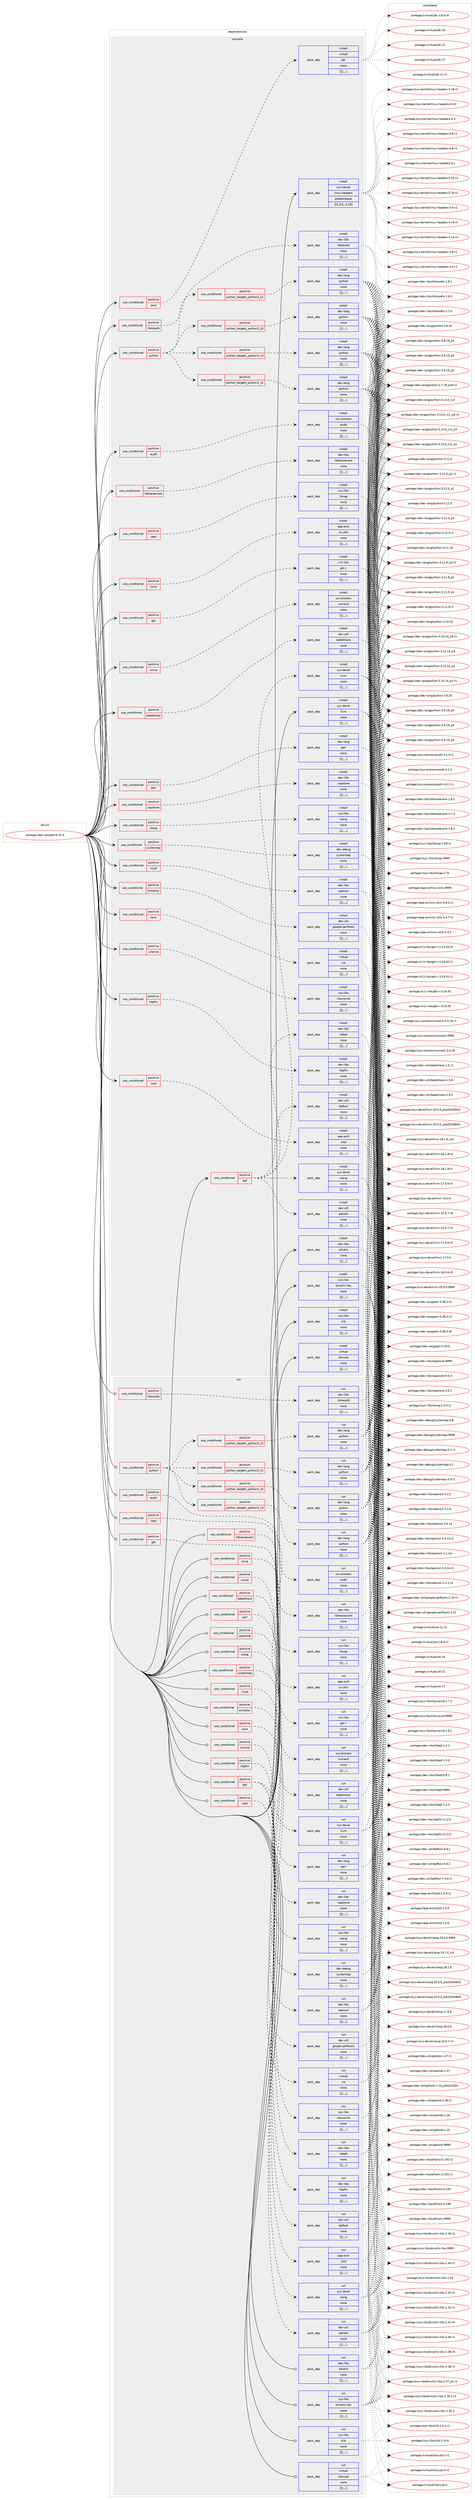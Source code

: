 digraph prolog {

# *************
# Graph options
# *************

newrank=true;
concentrate=true;
compound=true;
graph [rankdir=LR,fontname=Helvetica,fontsize=10,ranksep=1.5];#, ranksep=2.5, nodesep=0.2];
edge  [arrowhead=vee];
node  [fontname=Helvetica,fontsize=10];

# **********
# The ebuild
# **********

subgraph cluster_leftcol {
color=gray;
label=<<i>ebuild</i>>;
id [label="portage://dev-util/perf-6.10.4", color=red, width=4, href="../dev-util/perf-6.10.4.svg"];
}

# ****************
# The dependencies
# ****************

subgraph cluster_midcol {
color=gray;
label=<<i>dependencies</i>>;
subgraph cluster_compile {
fillcolor="#eeeeee";
style=filled;
label=<<i>compile</i>>;
subgraph cond63085 {
dependency221695 [label=<<TABLE BORDER="0" CELLBORDER="1" CELLSPACING="0" CELLPADDING="4"><TR><TD ROWSPAN="3" CELLPADDING="10">use_conditional</TD></TR><TR><TD>positive</TD></TR><TR><TD>audit</TD></TR></TABLE>>, shape=none, color=red];
subgraph pack157177 {
dependency221696 [label=<<TABLE BORDER="0" CELLBORDER="1" CELLSPACING="0" CELLPADDING="4" WIDTH="220"><TR><TD ROWSPAN="6" CELLPADDING="30">pack_dep</TD></TR><TR><TD WIDTH="110">install</TD></TR><TR><TD>sys-process</TD></TR><TR><TD>audit</TD></TR><TR><TD>none</TD></TR><TR><TD>[[],,,,]</TD></TR></TABLE>>, shape=none, color=blue];
}
dependency221695:e -> dependency221696:w [weight=20,style="dashed",arrowhead="vee"];
}
id:e -> dependency221695:w [weight=20,style="solid",arrowhead="vee"];
subgraph cond63086 {
dependency221697 [label=<<TABLE BORDER="0" CELLBORDER="1" CELLSPACING="0" CELLPADDING="4"><TR><TD ROWSPAN="3" CELLPADDING="10">use_conditional</TD></TR><TR><TD>positive</TD></TR><TR><TD>babeltrace</TD></TR></TABLE>>, shape=none, color=red];
subgraph pack157178 {
dependency221698 [label=<<TABLE BORDER="0" CELLBORDER="1" CELLSPACING="0" CELLPADDING="4" WIDTH="220"><TR><TD ROWSPAN="6" CELLPADDING="30">pack_dep</TD></TR><TR><TD WIDTH="110">install</TD></TR><TR><TD>dev-util</TD></TR><TR><TD>babeltrace</TD></TR><TR><TD>none</TD></TR><TR><TD>[[],,,,]</TD></TR></TABLE>>, shape=none, color=blue];
}
dependency221697:e -> dependency221698:w [weight=20,style="dashed",arrowhead="vee"];
}
id:e -> dependency221697:w [weight=20,style="solid",arrowhead="vee"];
subgraph cond63087 {
dependency221699 [label=<<TABLE BORDER="0" CELLBORDER="1" CELLSPACING="0" CELLPADDING="4"><TR><TD ROWSPAN="3" CELLPADDING="10">use_conditional</TD></TR><TR><TD>positive</TD></TR><TR><TD>bpf</TD></TR></TABLE>>, shape=none, color=red];
subgraph pack157179 {
dependency221700 [label=<<TABLE BORDER="0" CELLBORDER="1" CELLSPACING="0" CELLPADDING="4" WIDTH="220"><TR><TD ROWSPAN="6" CELLPADDING="30">pack_dep</TD></TR><TR><TD WIDTH="110">install</TD></TR><TR><TD>dev-libs</TD></TR><TR><TD>libbpf</TD></TR><TR><TD>none</TD></TR><TR><TD>[[],,,,]</TD></TR></TABLE>>, shape=none, color=blue];
}
dependency221699:e -> dependency221700:w [weight=20,style="dashed",arrowhead="vee"];
subgraph pack157180 {
dependency221701 [label=<<TABLE BORDER="0" CELLBORDER="1" CELLSPACING="0" CELLPADDING="4" WIDTH="220"><TR><TD ROWSPAN="6" CELLPADDING="30">pack_dep</TD></TR><TR><TD WIDTH="110">install</TD></TR><TR><TD>dev-util</TD></TR><TR><TD>bpftool</TD></TR><TR><TD>none</TD></TR><TR><TD>[[],,,,]</TD></TR></TABLE>>, shape=none, color=blue];
}
dependency221699:e -> dependency221701:w [weight=20,style="dashed",arrowhead="vee"];
subgraph pack157181 {
dependency221702 [label=<<TABLE BORDER="0" CELLBORDER="1" CELLSPACING="0" CELLPADDING="4" WIDTH="220"><TR><TD ROWSPAN="6" CELLPADDING="30">pack_dep</TD></TR><TR><TD WIDTH="110">install</TD></TR><TR><TD>dev-util</TD></TR><TR><TD>pahole</TD></TR><TR><TD>none</TD></TR><TR><TD>[[],,,,]</TD></TR></TABLE>>, shape=none, color=blue];
}
dependency221699:e -> dependency221702:w [weight=20,style="dashed",arrowhead="vee"];
subgraph pack157182 {
dependency221703 [label=<<TABLE BORDER="0" CELLBORDER="1" CELLSPACING="0" CELLPADDING="4" WIDTH="220"><TR><TD ROWSPAN="6" CELLPADDING="30">pack_dep</TD></TR><TR><TD WIDTH="110">install</TD></TR><TR><TD>sys-devel</TD></TR><TR><TD>clang</TD></TR><TR><TD>none</TD></TR><TR><TD>[[],,,,]</TD></TR></TABLE>>, shape=none, color=blue];
}
dependency221699:e -> dependency221703:w [weight=20,style="dashed",arrowhead="vee"];
subgraph pack157183 {
dependency221704 [label=<<TABLE BORDER="0" CELLBORDER="1" CELLSPACING="0" CELLPADDING="4" WIDTH="220"><TR><TD ROWSPAN="6" CELLPADDING="30">pack_dep</TD></TR><TR><TD WIDTH="110">install</TD></TR><TR><TD>sys-devel</TD></TR><TR><TD>llvm</TD></TR><TR><TD>none</TD></TR><TR><TD>[[],,,,]</TD></TR></TABLE>>, shape=none, color=blue];
}
dependency221699:e -> dependency221704:w [weight=20,style="dashed",arrowhead="vee"];
}
id:e -> dependency221699:w [weight=20,style="solid",arrowhead="vee"];
subgraph cond63088 {
dependency221705 [label=<<TABLE BORDER="0" CELLBORDER="1" CELLSPACING="0" CELLPADDING="4"><TR><TD ROWSPAN="3" CELLPADDING="10">use_conditional</TD></TR><TR><TD>positive</TD></TR><TR><TD>caps</TD></TR></TABLE>>, shape=none, color=red];
subgraph pack157184 {
dependency221706 [label=<<TABLE BORDER="0" CELLBORDER="1" CELLSPACING="0" CELLPADDING="4" WIDTH="220"><TR><TD ROWSPAN="6" CELLPADDING="30">pack_dep</TD></TR><TR><TD WIDTH="110">install</TD></TR><TR><TD>sys-libs</TD></TR><TR><TD>libcap</TD></TR><TR><TD>none</TD></TR><TR><TD>[[],,,,]</TD></TR></TABLE>>, shape=none, color=blue];
}
dependency221705:e -> dependency221706:w [weight=20,style="dashed",arrowhead="vee"];
}
id:e -> dependency221705:w [weight=20,style="solid",arrowhead="vee"];
subgraph cond63089 {
dependency221707 [label=<<TABLE BORDER="0" CELLBORDER="1" CELLSPACING="0" CELLPADDING="4"><TR><TD ROWSPAN="3" CELLPADDING="10">use_conditional</TD></TR><TR><TD>positive</TD></TR><TR><TD>capstone</TD></TR></TABLE>>, shape=none, color=red];
subgraph pack157185 {
dependency221708 [label=<<TABLE BORDER="0" CELLBORDER="1" CELLSPACING="0" CELLPADDING="4" WIDTH="220"><TR><TD ROWSPAN="6" CELLPADDING="30">pack_dep</TD></TR><TR><TD WIDTH="110">install</TD></TR><TR><TD>dev-libs</TD></TR><TR><TD>capstone</TD></TR><TR><TD>none</TD></TR><TR><TD>[[],,,,]</TD></TR></TABLE>>, shape=none, color=blue];
}
dependency221707:e -> dependency221708:w [weight=20,style="dashed",arrowhead="vee"];
}
id:e -> dependency221707:w [weight=20,style="solid",arrowhead="vee"];
subgraph cond63090 {
dependency221709 [label=<<TABLE BORDER="0" CELLBORDER="1" CELLSPACING="0" CELLPADDING="4"><TR><TD ROWSPAN="3" CELLPADDING="10">use_conditional</TD></TR><TR><TD>positive</TD></TR><TR><TD>crypt</TD></TR></TABLE>>, shape=none, color=red];
subgraph pack157186 {
dependency221710 [label=<<TABLE BORDER="0" CELLBORDER="1" CELLSPACING="0" CELLPADDING="4" WIDTH="220"><TR><TD ROWSPAN="6" CELLPADDING="30">pack_dep</TD></TR><TR><TD WIDTH="110">install</TD></TR><TR><TD>dev-libs</TD></TR><TR><TD>openssl</TD></TR><TR><TD>none</TD></TR><TR><TD>[[],,,,]</TD></TR></TABLE>>, shape=none, color=blue];
}
dependency221709:e -> dependency221710:w [weight=20,style="dashed",arrowhead="vee"];
}
id:e -> dependency221709:w [weight=20,style="solid",arrowhead="vee"];
subgraph cond63091 {
dependency221711 [label=<<TABLE BORDER="0" CELLBORDER="1" CELLSPACING="0" CELLPADDING="4"><TR><TD ROWSPAN="3" CELLPADDING="10">use_conditional</TD></TR><TR><TD>positive</TD></TR><TR><TD>gtk</TD></TR></TABLE>>, shape=none, color=red];
subgraph pack157187 {
dependency221712 [label=<<TABLE BORDER="0" CELLBORDER="1" CELLSPACING="0" CELLPADDING="4" WIDTH="220"><TR><TD ROWSPAN="6" CELLPADDING="30">pack_dep</TD></TR><TR><TD WIDTH="110">install</TD></TR><TR><TD>x11-libs</TD></TR><TR><TD>gtk+</TD></TR><TR><TD>none</TD></TR><TR><TD>[[],,,,]</TD></TR></TABLE>>, shape=none, color=blue];
}
dependency221711:e -> dependency221712:w [weight=20,style="dashed",arrowhead="vee"];
}
id:e -> dependency221711:w [weight=20,style="solid",arrowhead="vee"];
subgraph cond63092 {
dependency221713 [label=<<TABLE BORDER="0" CELLBORDER="1" CELLSPACING="0" CELLPADDING="4"><TR><TD ROWSPAN="3" CELLPADDING="10">use_conditional</TD></TR><TR><TD>positive</TD></TR><TR><TD>java</TD></TR></TABLE>>, shape=none, color=red];
subgraph pack157188 {
dependency221714 [label=<<TABLE BORDER="0" CELLBORDER="1" CELLSPACING="0" CELLPADDING="4" WIDTH="220"><TR><TD ROWSPAN="6" CELLPADDING="30">pack_dep</TD></TR><TR><TD WIDTH="110">install</TD></TR><TR><TD>virtual</TD></TR><TR><TD>jdk</TD></TR><TR><TD>none</TD></TR><TR><TD>[[],,,,]</TD></TR></TABLE>>, shape=none, color=blue];
}
dependency221713:e -> dependency221714:w [weight=20,style="dashed",arrowhead="vee"];
}
id:e -> dependency221713:w [weight=20,style="solid",arrowhead="vee"];
subgraph cond63093 {
dependency221715 [label=<<TABLE BORDER="0" CELLBORDER="1" CELLSPACING="0" CELLPADDING="4"><TR><TD ROWSPAN="3" CELLPADDING="10">use_conditional</TD></TR><TR><TD>positive</TD></TR><TR><TD>java</TD></TR></TABLE>>, shape=none, color=red];
subgraph pack157189 {
dependency221716 [label=<<TABLE BORDER="0" CELLBORDER="1" CELLSPACING="0" CELLPADDING="4" WIDTH="220"><TR><TD ROWSPAN="6" CELLPADDING="30">pack_dep</TD></TR><TR><TD WIDTH="110">install</TD></TR><TR><TD>virtual</TD></TR><TR><TD>jre</TD></TR><TR><TD>none</TD></TR><TR><TD>[[],,,,]</TD></TR></TABLE>>, shape=none, color=blue];
}
dependency221715:e -> dependency221716:w [weight=20,style="dashed",arrowhead="vee"];
}
id:e -> dependency221715:w [weight=20,style="solid",arrowhead="vee"];
subgraph cond63094 {
dependency221717 [label=<<TABLE BORDER="0" CELLBORDER="1" CELLSPACING="0" CELLPADDING="4"><TR><TD ROWSPAN="3" CELLPADDING="10">use_conditional</TD></TR><TR><TD>positive</TD></TR><TR><TD>libpfm</TD></TR></TABLE>>, shape=none, color=red];
subgraph pack157190 {
dependency221718 [label=<<TABLE BORDER="0" CELLBORDER="1" CELLSPACING="0" CELLPADDING="4" WIDTH="220"><TR><TD ROWSPAN="6" CELLPADDING="30">pack_dep</TD></TR><TR><TD WIDTH="110">install</TD></TR><TR><TD>dev-libs</TD></TR><TR><TD>libpfm</TD></TR><TR><TD>none</TD></TR><TR><TD>[[],,,,]</TD></TR></TABLE>>, shape=none, color=blue];
}
dependency221717:e -> dependency221718:w [weight=20,style="dashed",arrowhead="vee"];
}
id:e -> dependency221717:w [weight=20,style="solid",arrowhead="vee"];
subgraph cond63095 {
dependency221719 [label=<<TABLE BORDER="0" CELLBORDER="1" CELLSPACING="0" CELLPADDING="4"><TR><TD ROWSPAN="3" CELLPADDING="10">use_conditional</TD></TR><TR><TD>positive</TD></TR><TR><TD>libtraceevent</TD></TR></TABLE>>, shape=none, color=red];
subgraph pack157191 {
dependency221720 [label=<<TABLE BORDER="0" CELLBORDER="1" CELLSPACING="0" CELLPADDING="4" WIDTH="220"><TR><TD ROWSPAN="6" CELLPADDING="30">pack_dep</TD></TR><TR><TD WIDTH="110">install</TD></TR><TR><TD>dev-libs</TD></TR><TR><TD>libtraceevent</TD></TR><TR><TD>none</TD></TR><TR><TD>[[],,,,]</TD></TR></TABLE>>, shape=none, color=blue];
}
dependency221719:e -> dependency221720:w [weight=20,style="dashed",arrowhead="vee"];
}
id:e -> dependency221719:w [weight=20,style="solid",arrowhead="vee"];
subgraph cond63096 {
dependency221721 [label=<<TABLE BORDER="0" CELLBORDER="1" CELLSPACING="0" CELLPADDING="4"><TR><TD ROWSPAN="3" CELLPADDING="10">use_conditional</TD></TR><TR><TD>positive</TD></TR><TR><TD>libtracefs</TD></TR></TABLE>>, shape=none, color=red];
subgraph pack157192 {
dependency221722 [label=<<TABLE BORDER="0" CELLBORDER="1" CELLSPACING="0" CELLPADDING="4" WIDTH="220"><TR><TD ROWSPAN="6" CELLPADDING="30">pack_dep</TD></TR><TR><TD WIDTH="110">install</TD></TR><TR><TD>dev-libs</TD></TR><TR><TD>libtracefs</TD></TR><TR><TD>none</TD></TR><TR><TD>[[],,,,]</TD></TR></TABLE>>, shape=none, color=blue];
}
dependency221721:e -> dependency221722:w [weight=20,style="dashed",arrowhead="vee"];
}
id:e -> dependency221721:w [weight=20,style="solid",arrowhead="vee"];
subgraph cond63097 {
dependency221723 [label=<<TABLE BORDER="0" CELLBORDER="1" CELLSPACING="0" CELLPADDING="4"><TR><TD ROWSPAN="3" CELLPADDING="10">use_conditional</TD></TR><TR><TD>positive</TD></TR><TR><TD>lzma</TD></TR></TABLE>>, shape=none, color=red];
subgraph pack157193 {
dependency221724 [label=<<TABLE BORDER="0" CELLBORDER="1" CELLSPACING="0" CELLPADDING="4" WIDTH="220"><TR><TD ROWSPAN="6" CELLPADDING="30">pack_dep</TD></TR><TR><TD WIDTH="110">install</TD></TR><TR><TD>app-arch</TD></TR><TR><TD>xz-utils</TD></TR><TR><TD>none</TD></TR><TR><TD>[[],,,,]</TD></TR></TABLE>>, shape=none, color=blue];
}
dependency221723:e -> dependency221724:w [weight=20,style="dashed",arrowhead="vee"];
}
id:e -> dependency221723:w [weight=20,style="solid",arrowhead="vee"];
subgraph cond63098 {
dependency221725 [label=<<TABLE BORDER="0" CELLBORDER="1" CELLSPACING="0" CELLPADDING="4"><TR><TD ROWSPAN="3" CELLPADDING="10">use_conditional</TD></TR><TR><TD>positive</TD></TR><TR><TD>numa</TD></TR></TABLE>>, shape=none, color=red];
subgraph pack157194 {
dependency221726 [label=<<TABLE BORDER="0" CELLBORDER="1" CELLSPACING="0" CELLPADDING="4" WIDTH="220"><TR><TD ROWSPAN="6" CELLPADDING="30">pack_dep</TD></TR><TR><TD WIDTH="110">install</TD></TR><TR><TD>sys-process</TD></TR><TR><TD>numactl</TD></TR><TR><TD>none</TD></TR><TR><TD>[[],,,,]</TD></TR></TABLE>>, shape=none, color=blue];
}
dependency221725:e -> dependency221726:w [weight=20,style="dashed",arrowhead="vee"];
}
id:e -> dependency221725:w [weight=20,style="solid",arrowhead="vee"];
subgraph cond63099 {
dependency221727 [label=<<TABLE BORDER="0" CELLBORDER="1" CELLSPACING="0" CELLPADDING="4"><TR><TD ROWSPAN="3" CELLPADDING="10">use_conditional</TD></TR><TR><TD>positive</TD></TR><TR><TD>perl</TD></TR></TABLE>>, shape=none, color=red];
subgraph pack157195 {
dependency221728 [label=<<TABLE BORDER="0" CELLBORDER="1" CELLSPACING="0" CELLPADDING="4" WIDTH="220"><TR><TD ROWSPAN="6" CELLPADDING="30">pack_dep</TD></TR><TR><TD WIDTH="110">install</TD></TR><TR><TD>dev-lang</TD></TR><TR><TD>perl</TD></TR><TR><TD>none</TD></TR><TR><TD>[[],,,,]</TD></TR></TABLE>>, shape=none, color=blue];
}
dependency221727:e -> dependency221728:w [weight=20,style="dashed",arrowhead="vee"];
}
id:e -> dependency221727:w [weight=20,style="solid",arrowhead="vee"];
subgraph cond63100 {
dependency221729 [label=<<TABLE BORDER="0" CELLBORDER="1" CELLSPACING="0" CELLPADDING="4"><TR><TD ROWSPAN="3" CELLPADDING="10">use_conditional</TD></TR><TR><TD>positive</TD></TR><TR><TD>python</TD></TR></TABLE>>, shape=none, color=red];
subgraph cond63101 {
dependency221730 [label=<<TABLE BORDER="0" CELLBORDER="1" CELLSPACING="0" CELLPADDING="4"><TR><TD ROWSPAN="3" CELLPADDING="10">use_conditional</TD></TR><TR><TD>positive</TD></TR><TR><TD>python_targets_python3_10</TD></TR></TABLE>>, shape=none, color=red];
subgraph pack157196 {
dependency221731 [label=<<TABLE BORDER="0" CELLBORDER="1" CELLSPACING="0" CELLPADDING="4" WIDTH="220"><TR><TD ROWSPAN="6" CELLPADDING="30">pack_dep</TD></TR><TR><TD WIDTH="110">install</TD></TR><TR><TD>dev-lang</TD></TR><TR><TD>python</TD></TR><TR><TD>none</TD></TR><TR><TD>[[],,,,]</TD></TR></TABLE>>, shape=none, color=blue];
}
dependency221730:e -> dependency221731:w [weight=20,style="dashed",arrowhead="vee"];
}
dependency221729:e -> dependency221730:w [weight=20,style="dashed",arrowhead="vee"];
subgraph cond63102 {
dependency221732 [label=<<TABLE BORDER="0" CELLBORDER="1" CELLSPACING="0" CELLPADDING="4"><TR><TD ROWSPAN="3" CELLPADDING="10">use_conditional</TD></TR><TR><TD>positive</TD></TR><TR><TD>python_targets_python3_11</TD></TR></TABLE>>, shape=none, color=red];
subgraph pack157197 {
dependency221733 [label=<<TABLE BORDER="0" CELLBORDER="1" CELLSPACING="0" CELLPADDING="4" WIDTH="220"><TR><TD ROWSPAN="6" CELLPADDING="30">pack_dep</TD></TR><TR><TD WIDTH="110">install</TD></TR><TR><TD>dev-lang</TD></TR><TR><TD>python</TD></TR><TR><TD>none</TD></TR><TR><TD>[[],,,,]</TD></TR></TABLE>>, shape=none, color=blue];
}
dependency221732:e -> dependency221733:w [weight=20,style="dashed",arrowhead="vee"];
}
dependency221729:e -> dependency221732:w [weight=20,style="dashed",arrowhead="vee"];
subgraph cond63103 {
dependency221734 [label=<<TABLE BORDER="0" CELLBORDER="1" CELLSPACING="0" CELLPADDING="4"><TR><TD ROWSPAN="3" CELLPADDING="10">use_conditional</TD></TR><TR><TD>positive</TD></TR><TR><TD>python_targets_python3_12</TD></TR></TABLE>>, shape=none, color=red];
subgraph pack157198 {
dependency221735 [label=<<TABLE BORDER="0" CELLBORDER="1" CELLSPACING="0" CELLPADDING="4" WIDTH="220"><TR><TD ROWSPAN="6" CELLPADDING="30">pack_dep</TD></TR><TR><TD WIDTH="110">install</TD></TR><TR><TD>dev-lang</TD></TR><TR><TD>python</TD></TR><TR><TD>none</TD></TR><TR><TD>[[],,,,]</TD></TR></TABLE>>, shape=none, color=blue];
}
dependency221734:e -> dependency221735:w [weight=20,style="dashed",arrowhead="vee"];
}
dependency221729:e -> dependency221734:w [weight=20,style="dashed",arrowhead="vee"];
subgraph cond63104 {
dependency221736 [label=<<TABLE BORDER="0" CELLBORDER="1" CELLSPACING="0" CELLPADDING="4"><TR><TD ROWSPAN="3" CELLPADDING="10">use_conditional</TD></TR><TR><TD>positive</TD></TR><TR><TD>python_targets_python3_13</TD></TR></TABLE>>, shape=none, color=red];
subgraph pack157199 {
dependency221737 [label=<<TABLE BORDER="0" CELLBORDER="1" CELLSPACING="0" CELLPADDING="4" WIDTH="220"><TR><TD ROWSPAN="6" CELLPADDING="30">pack_dep</TD></TR><TR><TD WIDTH="110">install</TD></TR><TR><TD>dev-lang</TD></TR><TR><TD>python</TD></TR><TR><TD>none</TD></TR><TR><TD>[[],,,,]</TD></TR></TABLE>>, shape=none, color=blue];
}
dependency221736:e -> dependency221737:w [weight=20,style="dashed",arrowhead="vee"];
}
dependency221729:e -> dependency221736:w [weight=20,style="dashed",arrowhead="vee"];
}
id:e -> dependency221729:w [weight=20,style="solid",arrowhead="vee"];
subgraph cond63105 {
dependency221738 [label=<<TABLE BORDER="0" CELLBORDER="1" CELLSPACING="0" CELLPADDING="4"><TR><TD ROWSPAN="3" CELLPADDING="10">use_conditional</TD></TR><TR><TD>positive</TD></TR><TR><TD>slang</TD></TR></TABLE>>, shape=none, color=red];
subgraph pack157200 {
dependency221739 [label=<<TABLE BORDER="0" CELLBORDER="1" CELLSPACING="0" CELLPADDING="4" WIDTH="220"><TR><TD ROWSPAN="6" CELLPADDING="30">pack_dep</TD></TR><TR><TD WIDTH="110">install</TD></TR><TR><TD>sys-libs</TD></TR><TR><TD>slang</TD></TR><TR><TD>none</TD></TR><TR><TD>[[],,,,]</TD></TR></TABLE>>, shape=none, color=blue];
}
dependency221738:e -> dependency221739:w [weight=20,style="dashed",arrowhead="vee"];
}
id:e -> dependency221738:w [weight=20,style="solid",arrowhead="vee"];
subgraph cond63106 {
dependency221740 [label=<<TABLE BORDER="0" CELLBORDER="1" CELLSPACING="0" CELLPADDING="4"><TR><TD ROWSPAN="3" CELLPADDING="10">use_conditional</TD></TR><TR><TD>positive</TD></TR><TR><TD>systemtap</TD></TR></TABLE>>, shape=none, color=red];
subgraph pack157201 {
dependency221741 [label=<<TABLE BORDER="0" CELLBORDER="1" CELLSPACING="0" CELLPADDING="4" WIDTH="220"><TR><TD ROWSPAN="6" CELLPADDING="30">pack_dep</TD></TR><TR><TD WIDTH="110">install</TD></TR><TR><TD>dev-debug</TD></TR><TR><TD>systemtap</TD></TR><TR><TD>none</TD></TR><TR><TD>[[],,,,]</TD></TR></TABLE>>, shape=none, color=blue];
}
dependency221740:e -> dependency221741:w [weight=20,style="dashed",arrowhead="vee"];
}
id:e -> dependency221740:w [weight=20,style="solid",arrowhead="vee"];
subgraph cond63107 {
dependency221742 [label=<<TABLE BORDER="0" CELLBORDER="1" CELLSPACING="0" CELLPADDING="4"><TR><TD ROWSPAN="3" CELLPADDING="10">use_conditional</TD></TR><TR><TD>positive</TD></TR><TR><TD>tcmalloc</TD></TR></TABLE>>, shape=none, color=red];
subgraph pack157202 {
dependency221743 [label=<<TABLE BORDER="0" CELLBORDER="1" CELLSPACING="0" CELLPADDING="4" WIDTH="220"><TR><TD ROWSPAN="6" CELLPADDING="30">pack_dep</TD></TR><TR><TD WIDTH="110">install</TD></TR><TR><TD>dev-util</TD></TR><TR><TD>google-perftools</TD></TR><TR><TD>none</TD></TR><TR><TD>[[],,,,]</TD></TR></TABLE>>, shape=none, color=blue];
}
dependency221742:e -> dependency221743:w [weight=20,style="dashed",arrowhead="vee"];
}
id:e -> dependency221742:w [weight=20,style="solid",arrowhead="vee"];
subgraph cond63108 {
dependency221744 [label=<<TABLE BORDER="0" CELLBORDER="1" CELLSPACING="0" CELLPADDING="4"><TR><TD ROWSPAN="3" CELLPADDING="10">use_conditional</TD></TR><TR><TD>positive</TD></TR><TR><TD>unwind</TD></TR></TABLE>>, shape=none, color=red];
subgraph pack157203 {
dependency221745 [label=<<TABLE BORDER="0" CELLBORDER="1" CELLSPACING="0" CELLPADDING="4" WIDTH="220"><TR><TD ROWSPAN="6" CELLPADDING="30">pack_dep</TD></TR><TR><TD WIDTH="110">install</TD></TR><TR><TD>sys-libs</TD></TR><TR><TD>libunwind</TD></TR><TR><TD>none</TD></TR><TR><TD>[[],,,,]</TD></TR></TABLE>>, shape=none, color=blue];
}
dependency221744:e -> dependency221745:w [weight=20,style="dashed",arrowhead="vee"];
}
id:e -> dependency221744:w [weight=20,style="solid",arrowhead="vee"];
subgraph cond63109 {
dependency221746 [label=<<TABLE BORDER="0" CELLBORDER="1" CELLSPACING="0" CELLPADDING="4"><TR><TD ROWSPAN="3" CELLPADDING="10">use_conditional</TD></TR><TR><TD>positive</TD></TR><TR><TD>zstd</TD></TR></TABLE>>, shape=none, color=red];
subgraph pack157204 {
dependency221747 [label=<<TABLE BORDER="0" CELLBORDER="1" CELLSPACING="0" CELLPADDING="4" WIDTH="220"><TR><TD ROWSPAN="6" CELLPADDING="30">pack_dep</TD></TR><TR><TD WIDTH="110">install</TD></TR><TR><TD>app-arch</TD></TR><TR><TD>zstd</TD></TR><TR><TD>none</TD></TR><TR><TD>[[],,,,]</TD></TR></TABLE>>, shape=none, color=blue];
}
dependency221746:e -> dependency221747:w [weight=20,style="dashed",arrowhead="vee"];
}
id:e -> dependency221746:w [weight=20,style="solid",arrowhead="vee"];
subgraph pack157205 {
dependency221748 [label=<<TABLE BORDER="0" CELLBORDER="1" CELLSPACING="0" CELLPADDING="4" WIDTH="220"><TR><TD ROWSPAN="6" CELLPADDING="30">pack_dep</TD></TR><TR><TD WIDTH="110">install</TD></TR><TR><TD>dev-libs</TD></TR><TR><TD>elfutils</TD></TR><TR><TD>none</TD></TR><TR><TD>[[],,,,]</TD></TR></TABLE>>, shape=none, color=blue];
}
id:e -> dependency221748:w [weight=20,style="solid",arrowhead="vee"];
subgraph pack157206 {
dependency221749 [label=<<TABLE BORDER="0" CELLBORDER="1" CELLSPACING="0" CELLPADDING="4" WIDTH="220"><TR><TD ROWSPAN="6" CELLPADDING="30">pack_dep</TD></TR><TR><TD WIDTH="110">install</TD></TR><TR><TD>sys-kernel</TD></TR><TR><TD>linux-headers</TD></TR><TR><TD>greaterequal</TD></TR><TR><TD>[[5,10],,,5.10]</TD></TR></TABLE>>, shape=none, color=blue];
}
id:e -> dependency221749:w [weight=20,style="solid",arrowhead="vee"];
subgraph pack157207 {
dependency221750 [label=<<TABLE BORDER="0" CELLBORDER="1" CELLSPACING="0" CELLPADDING="4" WIDTH="220"><TR><TD ROWSPAN="6" CELLPADDING="30">pack_dep</TD></TR><TR><TD WIDTH="110">install</TD></TR><TR><TD>sys-libs</TD></TR><TR><TD>binutils-libs</TD></TR><TR><TD>none</TD></TR><TR><TD>[[],,,,]</TD></TR></TABLE>>, shape=none, color=blue];
}
id:e -> dependency221750:w [weight=20,style="solid",arrowhead="vee"];
subgraph pack157208 {
dependency221751 [label=<<TABLE BORDER="0" CELLBORDER="1" CELLSPACING="0" CELLPADDING="4" WIDTH="220"><TR><TD ROWSPAN="6" CELLPADDING="30">pack_dep</TD></TR><TR><TD WIDTH="110">install</TD></TR><TR><TD>sys-libs</TD></TR><TR><TD>zlib</TD></TR><TR><TD>none</TD></TR><TR><TD>[[],,,,]</TD></TR></TABLE>>, shape=none, color=blue];
}
id:e -> dependency221751:w [weight=20,style="solid",arrowhead="vee"];
subgraph pack157209 {
dependency221752 [label=<<TABLE BORDER="0" CELLBORDER="1" CELLSPACING="0" CELLPADDING="4" WIDTH="220"><TR><TD ROWSPAN="6" CELLPADDING="30">pack_dep</TD></TR><TR><TD WIDTH="110">install</TD></TR><TR><TD>virtual</TD></TR><TR><TD>libcrypt</TD></TR><TR><TD>none</TD></TR><TR><TD>[[],,,,]</TD></TR></TABLE>>, shape=none, color=blue];
}
id:e -> dependency221752:w [weight=20,style="solid",arrowhead="vee"];
subgraph pack157210 {
dependency221753 [label=<<TABLE BORDER="0" CELLBORDER="1" CELLSPACING="0" CELLPADDING="4" WIDTH="220"><TR><TD ROWSPAN="6" CELLPADDING="30">pack_dep</TD></TR><TR><TD WIDTH="110">install</TD></TR><TR><TD>sys-devel</TD></TR><TR><TD>llvm</TD></TR><TR><TD>none</TD></TR><TR><TD>[[],,,,]</TD></TR></TABLE>>, shape=none, color=blue];
}
id:e -> dependency221753:w [weight=20,style="solid",arrowhead="vee"];
}
subgraph cluster_compileandrun {
fillcolor="#eeeeee";
style=filled;
label=<<i>compile and run</i>>;
}
subgraph cluster_run {
fillcolor="#eeeeee";
style=filled;
label=<<i>run</i>>;
subgraph cond63110 {
dependency221754 [label=<<TABLE BORDER="0" CELLBORDER="1" CELLSPACING="0" CELLPADDING="4"><TR><TD ROWSPAN="3" CELLPADDING="10">use_conditional</TD></TR><TR><TD>positive</TD></TR><TR><TD>audit</TD></TR></TABLE>>, shape=none, color=red];
subgraph pack157211 {
dependency221755 [label=<<TABLE BORDER="0" CELLBORDER="1" CELLSPACING="0" CELLPADDING="4" WIDTH="220"><TR><TD ROWSPAN="6" CELLPADDING="30">pack_dep</TD></TR><TR><TD WIDTH="110">run</TD></TR><TR><TD>sys-process</TD></TR><TR><TD>audit</TD></TR><TR><TD>none</TD></TR><TR><TD>[[],,,,]</TD></TR></TABLE>>, shape=none, color=blue];
}
dependency221754:e -> dependency221755:w [weight=20,style="dashed",arrowhead="vee"];
}
id:e -> dependency221754:w [weight=20,style="solid",arrowhead="odot"];
subgraph cond63111 {
dependency221756 [label=<<TABLE BORDER="0" CELLBORDER="1" CELLSPACING="0" CELLPADDING="4"><TR><TD ROWSPAN="3" CELLPADDING="10">use_conditional</TD></TR><TR><TD>positive</TD></TR><TR><TD>babeltrace</TD></TR></TABLE>>, shape=none, color=red];
subgraph pack157212 {
dependency221757 [label=<<TABLE BORDER="0" CELLBORDER="1" CELLSPACING="0" CELLPADDING="4" WIDTH="220"><TR><TD ROWSPAN="6" CELLPADDING="30">pack_dep</TD></TR><TR><TD WIDTH="110">run</TD></TR><TR><TD>dev-util</TD></TR><TR><TD>babeltrace</TD></TR><TR><TD>none</TD></TR><TR><TD>[[],,,,]</TD></TR></TABLE>>, shape=none, color=blue];
}
dependency221756:e -> dependency221757:w [weight=20,style="dashed",arrowhead="vee"];
}
id:e -> dependency221756:w [weight=20,style="solid",arrowhead="odot"];
subgraph cond63112 {
dependency221758 [label=<<TABLE BORDER="0" CELLBORDER="1" CELLSPACING="0" CELLPADDING="4"><TR><TD ROWSPAN="3" CELLPADDING="10">use_conditional</TD></TR><TR><TD>positive</TD></TR><TR><TD>bpf</TD></TR></TABLE>>, shape=none, color=red];
subgraph pack157213 {
dependency221759 [label=<<TABLE BORDER="0" CELLBORDER="1" CELLSPACING="0" CELLPADDING="4" WIDTH="220"><TR><TD ROWSPAN="6" CELLPADDING="30">pack_dep</TD></TR><TR><TD WIDTH="110">run</TD></TR><TR><TD>dev-libs</TD></TR><TR><TD>libbpf</TD></TR><TR><TD>none</TD></TR><TR><TD>[[],,,,]</TD></TR></TABLE>>, shape=none, color=blue];
}
dependency221758:e -> dependency221759:w [weight=20,style="dashed",arrowhead="vee"];
subgraph pack157214 {
dependency221760 [label=<<TABLE BORDER="0" CELLBORDER="1" CELLSPACING="0" CELLPADDING="4" WIDTH="220"><TR><TD ROWSPAN="6" CELLPADDING="30">pack_dep</TD></TR><TR><TD WIDTH="110">run</TD></TR><TR><TD>dev-util</TD></TR><TR><TD>bpftool</TD></TR><TR><TD>none</TD></TR><TR><TD>[[],,,,]</TD></TR></TABLE>>, shape=none, color=blue];
}
dependency221758:e -> dependency221760:w [weight=20,style="dashed",arrowhead="vee"];
subgraph pack157215 {
dependency221761 [label=<<TABLE BORDER="0" CELLBORDER="1" CELLSPACING="0" CELLPADDING="4" WIDTH="220"><TR><TD ROWSPAN="6" CELLPADDING="30">pack_dep</TD></TR><TR><TD WIDTH="110">run</TD></TR><TR><TD>dev-util</TD></TR><TR><TD>pahole</TD></TR><TR><TD>none</TD></TR><TR><TD>[[],,,,]</TD></TR></TABLE>>, shape=none, color=blue];
}
dependency221758:e -> dependency221761:w [weight=20,style="dashed",arrowhead="vee"];
subgraph pack157216 {
dependency221762 [label=<<TABLE BORDER="0" CELLBORDER="1" CELLSPACING="0" CELLPADDING="4" WIDTH="220"><TR><TD ROWSPAN="6" CELLPADDING="30">pack_dep</TD></TR><TR><TD WIDTH="110">run</TD></TR><TR><TD>sys-devel</TD></TR><TR><TD>clang</TD></TR><TR><TD>none</TD></TR><TR><TD>[[],,,,]</TD></TR></TABLE>>, shape=none, color=blue];
}
dependency221758:e -> dependency221762:w [weight=20,style="dashed",arrowhead="vee"];
subgraph pack157217 {
dependency221763 [label=<<TABLE BORDER="0" CELLBORDER="1" CELLSPACING="0" CELLPADDING="4" WIDTH="220"><TR><TD ROWSPAN="6" CELLPADDING="30">pack_dep</TD></TR><TR><TD WIDTH="110">run</TD></TR><TR><TD>sys-devel</TD></TR><TR><TD>llvm</TD></TR><TR><TD>none</TD></TR><TR><TD>[[],,,,]</TD></TR></TABLE>>, shape=none, color=blue];
}
dependency221758:e -> dependency221763:w [weight=20,style="dashed",arrowhead="vee"];
}
id:e -> dependency221758:w [weight=20,style="solid",arrowhead="odot"];
subgraph cond63113 {
dependency221764 [label=<<TABLE BORDER="0" CELLBORDER="1" CELLSPACING="0" CELLPADDING="4"><TR><TD ROWSPAN="3" CELLPADDING="10">use_conditional</TD></TR><TR><TD>positive</TD></TR><TR><TD>caps</TD></TR></TABLE>>, shape=none, color=red];
subgraph pack157218 {
dependency221765 [label=<<TABLE BORDER="0" CELLBORDER="1" CELLSPACING="0" CELLPADDING="4" WIDTH="220"><TR><TD ROWSPAN="6" CELLPADDING="30">pack_dep</TD></TR><TR><TD WIDTH="110">run</TD></TR><TR><TD>sys-libs</TD></TR><TR><TD>libcap</TD></TR><TR><TD>none</TD></TR><TR><TD>[[],,,,]</TD></TR></TABLE>>, shape=none, color=blue];
}
dependency221764:e -> dependency221765:w [weight=20,style="dashed",arrowhead="vee"];
}
id:e -> dependency221764:w [weight=20,style="solid",arrowhead="odot"];
subgraph cond63114 {
dependency221766 [label=<<TABLE BORDER="0" CELLBORDER="1" CELLSPACING="0" CELLPADDING="4"><TR><TD ROWSPAN="3" CELLPADDING="10">use_conditional</TD></TR><TR><TD>positive</TD></TR><TR><TD>capstone</TD></TR></TABLE>>, shape=none, color=red];
subgraph pack157219 {
dependency221767 [label=<<TABLE BORDER="0" CELLBORDER="1" CELLSPACING="0" CELLPADDING="4" WIDTH="220"><TR><TD ROWSPAN="6" CELLPADDING="30">pack_dep</TD></TR><TR><TD WIDTH="110">run</TD></TR><TR><TD>dev-libs</TD></TR><TR><TD>capstone</TD></TR><TR><TD>none</TD></TR><TR><TD>[[],,,,]</TD></TR></TABLE>>, shape=none, color=blue];
}
dependency221766:e -> dependency221767:w [weight=20,style="dashed",arrowhead="vee"];
}
id:e -> dependency221766:w [weight=20,style="solid",arrowhead="odot"];
subgraph cond63115 {
dependency221768 [label=<<TABLE BORDER="0" CELLBORDER="1" CELLSPACING="0" CELLPADDING="4"><TR><TD ROWSPAN="3" CELLPADDING="10">use_conditional</TD></TR><TR><TD>positive</TD></TR><TR><TD>crypt</TD></TR></TABLE>>, shape=none, color=red];
subgraph pack157220 {
dependency221769 [label=<<TABLE BORDER="0" CELLBORDER="1" CELLSPACING="0" CELLPADDING="4" WIDTH="220"><TR><TD ROWSPAN="6" CELLPADDING="30">pack_dep</TD></TR><TR><TD WIDTH="110">run</TD></TR><TR><TD>dev-libs</TD></TR><TR><TD>openssl</TD></TR><TR><TD>none</TD></TR><TR><TD>[[],,,,]</TD></TR></TABLE>>, shape=none, color=blue];
}
dependency221768:e -> dependency221769:w [weight=20,style="dashed",arrowhead="vee"];
}
id:e -> dependency221768:w [weight=20,style="solid",arrowhead="odot"];
subgraph cond63116 {
dependency221770 [label=<<TABLE BORDER="0" CELLBORDER="1" CELLSPACING="0" CELLPADDING="4"><TR><TD ROWSPAN="3" CELLPADDING="10">use_conditional</TD></TR><TR><TD>positive</TD></TR><TR><TD>gtk</TD></TR></TABLE>>, shape=none, color=red];
subgraph pack157221 {
dependency221771 [label=<<TABLE BORDER="0" CELLBORDER="1" CELLSPACING="0" CELLPADDING="4" WIDTH="220"><TR><TD ROWSPAN="6" CELLPADDING="30">pack_dep</TD></TR><TR><TD WIDTH="110">run</TD></TR><TR><TD>x11-libs</TD></TR><TR><TD>gtk+</TD></TR><TR><TD>none</TD></TR><TR><TD>[[],,,,]</TD></TR></TABLE>>, shape=none, color=blue];
}
dependency221770:e -> dependency221771:w [weight=20,style="dashed",arrowhead="vee"];
}
id:e -> dependency221770:w [weight=20,style="solid",arrowhead="odot"];
subgraph cond63117 {
dependency221772 [label=<<TABLE BORDER="0" CELLBORDER="1" CELLSPACING="0" CELLPADDING="4"><TR><TD ROWSPAN="3" CELLPADDING="10">use_conditional</TD></TR><TR><TD>positive</TD></TR><TR><TD>java</TD></TR></TABLE>>, shape=none, color=red];
subgraph pack157222 {
dependency221773 [label=<<TABLE BORDER="0" CELLBORDER="1" CELLSPACING="0" CELLPADDING="4" WIDTH="220"><TR><TD ROWSPAN="6" CELLPADDING="30">pack_dep</TD></TR><TR><TD WIDTH="110">run</TD></TR><TR><TD>virtual</TD></TR><TR><TD>jre</TD></TR><TR><TD>none</TD></TR><TR><TD>[[],,,,]</TD></TR></TABLE>>, shape=none, color=blue];
}
dependency221772:e -> dependency221773:w [weight=20,style="dashed",arrowhead="vee"];
}
id:e -> dependency221772:w [weight=20,style="solid",arrowhead="odot"];
subgraph cond63118 {
dependency221774 [label=<<TABLE BORDER="0" CELLBORDER="1" CELLSPACING="0" CELLPADDING="4"><TR><TD ROWSPAN="3" CELLPADDING="10">use_conditional</TD></TR><TR><TD>positive</TD></TR><TR><TD>libpfm</TD></TR></TABLE>>, shape=none, color=red];
subgraph pack157223 {
dependency221775 [label=<<TABLE BORDER="0" CELLBORDER="1" CELLSPACING="0" CELLPADDING="4" WIDTH="220"><TR><TD ROWSPAN="6" CELLPADDING="30">pack_dep</TD></TR><TR><TD WIDTH="110">run</TD></TR><TR><TD>dev-libs</TD></TR><TR><TD>libpfm</TD></TR><TR><TD>none</TD></TR><TR><TD>[[],,,,]</TD></TR></TABLE>>, shape=none, color=blue];
}
dependency221774:e -> dependency221775:w [weight=20,style="dashed",arrowhead="vee"];
}
id:e -> dependency221774:w [weight=20,style="solid",arrowhead="odot"];
subgraph cond63119 {
dependency221776 [label=<<TABLE BORDER="0" CELLBORDER="1" CELLSPACING="0" CELLPADDING="4"><TR><TD ROWSPAN="3" CELLPADDING="10">use_conditional</TD></TR><TR><TD>positive</TD></TR><TR><TD>libtraceevent</TD></TR></TABLE>>, shape=none, color=red];
subgraph pack157224 {
dependency221777 [label=<<TABLE BORDER="0" CELLBORDER="1" CELLSPACING="0" CELLPADDING="4" WIDTH="220"><TR><TD ROWSPAN="6" CELLPADDING="30">pack_dep</TD></TR><TR><TD WIDTH="110">run</TD></TR><TR><TD>dev-libs</TD></TR><TR><TD>libtraceevent</TD></TR><TR><TD>none</TD></TR><TR><TD>[[],,,,]</TD></TR></TABLE>>, shape=none, color=blue];
}
dependency221776:e -> dependency221777:w [weight=20,style="dashed",arrowhead="vee"];
}
id:e -> dependency221776:w [weight=20,style="solid",arrowhead="odot"];
subgraph cond63120 {
dependency221778 [label=<<TABLE BORDER="0" CELLBORDER="1" CELLSPACING="0" CELLPADDING="4"><TR><TD ROWSPAN="3" CELLPADDING="10">use_conditional</TD></TR><TR><TD>positive</TD></TR><TR><TD>libtracefs</TD></TR></TABLE>>, shape=none, color=red];
subgraph pack157225 {
dependency221779 [label=<<TABLE BORDER="0" CELLBORDER="1" CELLSPACING="0" CELLPADDING="4" WIDTH="220"><TR><TD ROWSPAN="6" CELLPADDING="30">pack_dep</TD></TR><TR><TD WIDTH="110">run</TD></TR><TR><TD>dev-libs</TD></TR><TR><TD>libtracefs</TD></TR><TR><TD>none</TD></TR><TR><TD>[[],,,,]</TD></TR></TABLE>>, shape=none, color=blue];
}
dependency221778:e -> dependency221779:w [weight=20,style="dashed",arrowhead="vee"];
}
id:e -> dependency221778:w [weight=20,style="solid",arrowhead="odot"];
subgraph cond63121 {
dependency221780 [label=<<TABLE BORDER="0" CELLBORDER="1" CELLSPACING="0" CELLPADDING="4"><TR><TD ROWSPAN="3" CELLPADDING="10">use_conditional</TD></TR><TR><TD>positive</TD></TR><TR><TD>lzma</TD></TR></TABLE>>, shape=none, color=red];
subgraph pack157226 {
dependency221781 [label=<<TABLE BORDER="0" CELLBORDER="1" CELLSPACING="0" CELLPADDING="4" WIDTH="220"><TR><TD ROWSPAN="6" CELLPADDING="30">pack_dep</TD></TR><TR><TD WIDTH="110">run</TD></TR><TR><TD>app-arch</TD></TR><TR><TD>xz-utils</TD></TR><TR><TD>none</TD></TR><TR><TD>[[],,,,]</TD></TR></TABLE>>, shape=none, color=blue];
}
dependency221780:e -> dependency221781:w [weight=20,style="dashed",arrowhead="vee"];
}
id:e -> dependency221780:w [weight=20,style="solid",arrowhead="odot"];
subgraph cond63122 {
dependency221782 [label=<<TABLE BORDER="0" CELLBORDER="1" CELLSPACING="0" CELLPADDING="4"><TR><TD ROWSPAN="3" CELLPADDING="10">use_conditional</TD></TR><TR><TD>positive</TD></TR><TR><TD>numa</TD></TR></TABLE>>, shape=none, color=red];
subgraph pack157227 {
dependency221783 [label=<<TABLE BORDER="0" CELLBORDER="1" CELLSPACING="0" CELLPADDING="4" WIDTH="220"><TR><TD ROWSPAN="6" CELLPADDING="30">pack_dep</TD></TR><TR><TD WIDTH="110">run</TD></TR><TR><TD>sys-process</TD></TR><TR><TD>numactl</TD></TR><TR><TD>none</TD></TR><TR><TD>[[],,,,]</TD></TR></TABLE>>, shape=none, color=blue];
}
dependency221782:e -> dependency221783:w [weight=20,style="dashed",arrowhead="vee"];
}
id:e -> dependency221782:w [weight=20,style="solid",arrowhead="odot"];
subgraph cond63123 {
dependency221784 [label=<<TABLE BORDER="0" CELLBORDER="1" CELLSPACING="0" CELLPADDING="4"><TR><TD ROWSPAN="3" CELLPADDING="10">use_conditional</TD></TR><TR><TD>positive</TD></TR><TR><TD>perl</TD></TR></TABLE>>, shape=none, color=red];
subgraph pack157228 {
dependency221785 [label=<<TABLE BORDER="0" CELLBORDER="1" CELLSPACING="0" CELLPADDING="4" WIDTH="220"><TR><TD ROWSPAN="6" CELLPADDING="30">pack_dep</TD></TR><TR><TD WIDTH="110">run</TD></TR><TR><TD>dev-lang</TD></TR><TR><TD>perl</TD></TR><TR><TD>none</TD></TR><TR><TD>[[],,,,]</TD></TR></TABLE>>, shape=none, color=blue];
}
dependency221784:e -> dependency221785:w [weight=20,style="dashed",arrowhead="vee"];
}
id:e -> dependency221784:w [weight=20,style="solid",arrowhead="odot"];
subgraph cond63124 {
dependency221786 [label=<<TABLE BORDER="0" CELLBORDER="1" CELLSPACING="0" CELLPADDING="4"><TR><TD ROWSPAN="3" CELLPADDING="10">use_conditional</TD></TR><TR><TD>positive</TD></TR><TR><TD>python</TD></TR></TABLE>>, shape=none, color=red];
subgraph cond63125 {
dependency221787 [label=<<TABLE BORDER="0" CELLBORDER="1" CELLSPACING="0" CELLPADDING="4"><TR><TD ROWSPAN="3" CELLPADDING="10">use_conditional</TD></TR><TR><TD>positive</TD></TR><TR><TD>python_targets_python3_10</TD></TR></TABLE>>, shape=none, color=red];
subgraph pack157229 {
dependency221788 [label=<<TABLE BORDER="0" CELLBORDER="1" CELLSPACING="0" CELLPADDING="4" WIDTH="220"><TR><TD ROWSPAN="6" CELLPADDING="30">pack_dep</TD></TR><TR><TD WIDTH="110">run</TD></TR><TR><TD>dev-lang</TD></TR><TR><TD>python</TD></TR><TR><TD>none</TD></TR><TR><TD>[[],,,,]</TD></TR></TABLE>>, shape=none, color=blue];
}
dependency221787:e -> dependency221788:w [weight=20,style="dashed",arrowhead="vee"];
}
dependency221786:e -> dependency221787:w [weight=20,style="dashed",arrowhead="vee"];
subgraph cond63126 {
dependency221789 [label=<<TABLE BORDER="0" CELLBORDER="1" CELLSPACING="0" CELLPADDING="4"><TR><TD ROWSPAN="3" CELLPADDING="10">use_conditional</TD></TR><TR><TD>positive</TD></TR><TR><TD>python_targets_python3_11</TD></TR></TABLE>>, shape=none, color=red];
subgraph pack157230 {
dependency221790 [label=<<TABLE BORDER="0" CELLBORDER="1" CELLSPACING="0" CELLPADDING="4" WIDTH="220"><TR><TD ROWSPAN="6" CELLPADDING="30">pack_dep</TD></TR><TR><TD WIDTH="110">run</TD></TR><TR><TD>dev-lang</TD></TR><TR><TD>python</TD></TR><TR><TD>none</TD></TR><TR><TD>[[],,,,]</TD></TR></TABLE>>, shape=none, color=blue];
}
dependency221789:e -> dependency221790:w [weight=20,style="dashed",arrowhead="vee"];
}
dependency221786:e -> dependency221789:w [weight=20,style="dashed",arrowhead="vee"];
subgraph cond63127 {
dependency221791 [label=<<TABLE BORDER="0" CELLBORDER="1" CELLSPACING="0" CELLPADDING="4"><TR><TD ROWSPAN="3" CELLPADDING="10">use_conditional</TD></TR><TR><TD>positive</TD></TR><TR><TD>python_targets_python3_12</TD></TR></TABLE>>, shape=none, color=red];
subgraph pack157231 {
dependency221792 [label=<<TABLE BORDER="0" CELLBORDER="1" CELLSPACING="0" CELLPADDING="4" WIDTH="220"><TR><TD ROWSPAN="6" CELLPADDING="30">pack_dep</TD></TR><TR><TD WIDTH="110">run</TD></TR><TR><TD>dev-lang</TD></TR><TR><TD>python</TD></TR><TR><TD>none</TD></TR><TR><TD>[[],,,,]</TD></TR></TABLE>>, shape=none, color=blue];
}
dependency221791:e -> dependency221792:w [weight=20,style="dashed",arrowhead="vee"];
}
dependency221786:e -> dependency221791:w [weight=20,style="dashed",arrowhead="vee"];
subgraph cond63128 {
dependency221793 [label=<<TABLE BORDER="0" CELLBORDER="1" CELLSPACING="0" CELLPADDING="4"><TR><TD ROWSPAN="3" CELLPADDING="10">use_conditional</TD></TR><TR><TD>positive</TD></TR><TR><TD>python_targets_python3_13</TD></TR></TABLE>>, shape=none, color=red];
subgraph pack157232 {
dependency221794 [label=<<TABLE BORDER="0" CELLBORDER="1" CELLSPACING="0" CELLPADDING="4" WIDTH="220"><TR><TD ROWSPAN="6" CELLPADDING="30">pack_dep</TD></TR><TR><TD WIDTH="110">run</TD></TR><TR><TD>dev-lang</TD></TR><TR><TD>python</TD></TR><TR><TD>none</TD></TR><TR><TD>[[],,,,]</TD></TR></TABLE>>, shape=none, color=blue];
}
dependency221793:e -> dependency221794:w [weight=20,style="dashed",arrowhead="vee"];
}
dependency221786:e -> dependency221793:w [weight=20,style="dashed",arrowhead="vee"];
}
id:e -> dependency221786:w [weight=20,style="solid",arrowhead="odot"];
subgraph cond63129 {
dependency221795 [label=<<TABLE BORDER="0" CELLBORDER="1" CELLSPACING="0" CELLPADDING="4"><TR><TD ROWSPAN="3" CELLPADDING="10">use_conditional</TD></TR><TR><TD>positive</TD></TR><TR><TD>slang</TD></TR></TABLE>>, shape=none, color=red];
subgraph pack157233 {
dependency221796 [label=<<TABLE BORDER="0" CELLBORDER="1" CELLSPACING="0" CELLPADDING="4" WIDTH="220"><TR><TD ROWSPAN="6" CELLPADDING="30">pack_dep</TD></TR><TR><TD WIDTH="110">run</TD></TR><TR><TD>sys-libs</TD></TR><TR><TD>slang</TD></TR><TR><TD>none</TD></TR><TR><TD>[[],,,,]</TD></TR></TABLE>>, shape=none, color=blue];
}
dependency221795:e -> dependency221796:w [weight=20,style="dashed",arrowhead="vee"];
}
id:e -> dependency221795:w [weight=20,style="solid",arrowhead="odot"];
subgraph cond63130 {
dependency221797 [label=<<TABLE BORDER="0" CELLBORDER="1" CELLSPACING="0" CELLPADDING="4"><TR><TD ROWSPAN="3" CELLPADDING="10">use_conditional</TD></TR><TR><TD>positive</TD></TR><TR><TD>systemtap</TD></TR></TABLE>>, shape=none, color=red];
subgraph pack157234 {
dependency221798 [label=<<TABLE BORDER="0" CELLBORDER="1" CELLSPACING="0" CELLPADDING="4" WIDTH="220"><TR><TD ROWSPAN="6" CELLPADDING="30">pack_dep</TD></TR><TR><TD WIDTH="110">run</TD></TR><TR><TD>dev-debug</TD></TR><TR><TD>systemtap</TD></TR><TR><TD>none</TD></TR><TR><TD>[[],,,,]</TD></TR></TABLE>>, shape=none, color=blue];
}
dependency221797:e -> dependency221798:w [weight=20,style="dashed",arrowhead="vee"];
}
id:e -> dependency221797:w [weight=20,style="solid",arrowhead="odot"];
subgraph cond63131 {
dependency221799 [label=<<TABLE BORDER="0" CELLBORDER="1" CELLSPACING="0" CELLPADDING="4"><TR><TD ROWSPAN="3" CELLPADDING="10">use_conditional</TD></TR><TR><TD>positive</TD></TR><TR><TD>tcmalloc</TD></TR></TABLE>>, shape=none, color=red];
subgraph pack157235 {
dependency221800 [label=<<TABLE BORDER="0" CELLBORDER="1" CELLSPACING="0" CELLPADDING="4" WIDTH="220"><TR><TD ROWSPAN="6" CELLPADDING="30">pack_dep</TD></TR><TR><TD WIDTH="110">run</TD></TR><TR><TD>dev-util</TD></TR><TR><TD>google-perftools</TD></TR><TR><TD>none</TD></TR><TR><TD>[[],,,,]</TD></TR></TABLE>>, shape=none, color=blue];
}
dependency221799:e -> dependency221800:w [weight=20,style="dashed",arrowhead="vee"];
}
id:e -> dependency221799:w [weight=20,style="solid",arrowhead="odot"];
subgraph cond63132 {
dependency221801 [label=<<TABLE BORDER="0" CELLBORDER="1" CELLSPACING="0" CELLPADDING="4"><TR><TD ROWSPAN="3" CELLPADDING="10">use_conditional</TD></TR><TR><TD>positive</TD></TR><TR><TD>unwind</TD></TR></TABLE>>, shape=none, color=red];
subgraph pack157236 {
dependency221802 [label=<<TABLE BORDER="0" CELLBORDER="1" CELLSPACING="0" CELLPADDING="4" WIDTH="220"><TR><TD ROWSPAN="6" CELLPADDING="30">pack_dep</TD></TR><TR><TD WIDTH="110">run</TD></TR><TR><TD>sys-libs</TD></TR><TR><TD>libunwind</TD></TR><TR><TD>none</TD></TR><TR><TD>[[],,,,]</TD></TR></TABLE>>, shape=none, color=blue];
}
dependency221801:e -> dependency221802:w [weight=20,style="dashed",arrowhead="vee"];
}
id:e -> dependency221801:w [weight=20,style="solid",arrowhead="odot"];
subgraph cond63133 {
dependency221803 [label=<<TABLE BORDER="0" CELLBORDER="1" CELLSPACING="0" CELLPADDING="4"><TR><TD ROWSPAN="3" CELLPADDING="10">use_conditional</TD></TR><TR><TD>positive</TD></TR><TR><TD>zstd</TD></TR></TABLE>>, shape=none, color=red];
subgraph pack157237 {
dependency221804 [label=<<TABLE BORDER="0" CELLBORDER="1" CELLSPACING="0" CELLPADDING="4" WIDTH="220"><TR><TD ROWSPAN="6" CELLPADDING="30">pack_dep</TD></TR><TR><TD WIDTH="110">run</TD></TR><TR><TD>app-arch</TD></TR><TR><TD>zstd</TD></TR><TR><TD>none</TD></TR><TR><TD>[[],,,,]</TD></TR></TABLE>>, shape=none, color=blue];
}
dependency221803:e -> dependency221804:w [weight=20,style="dashed",arrowhead="vee"];
}
id:e -> dependency221803:w [weight=20,style="solid",arrowhead="odot"];
subgraph pack157238 {
dependency221805 [label=<<TABLE BORDER="0" CELLBORDER="1" CELLSPACING="0" CELLPADDING="4" WIDTH="220"><TR><TD ROWSPAN="6" CELLPADDING="30">pack_dep</TD></TR><TR><TD WIDTH="110">run</TD></TR><TR><TD>dev-libs</TD></TR><TR><TD>elfutils</TD></TR><TR><TD>none</TD></TR><TR><TD>[[],,,,]</TD></TR></TABLE>>, shape=none, color=blue];
}
id:e -> dependency221805:w [weight=20,style="solid",arrowhead="odot"];
subgraph pack157239 {
dependency221806 [label=<<TABLE BORDER="0" CELLBORDER="1" CELLSPACING="0" CELLPADDING="4" WIDTH="220"><TR><TD ROWSPAN="6" CELLPADDING="30">pack_dep</TD></TR><TR><TD WIDTH="110">run</TD></TR><TR><TD>sys-libs</TD></TR><TR><TD>binutils-libs</TD></TR><TR><TD>none</TD></TR><TR><TD>[[],,,,]</TD></TR></TABLE>>, shape=none, color=blue];
}
id:e -> dependency221806:w [weight=20,style="solid",arrowhead="odot"];
subgraph pack157240 {
dependency221807 [label=<<TABLE BORDER="0" CELLBORDER="1" CELLSPACING="0" CELLPADDING="4" WIDTH="220"><TR><TD ROWSPAN="6" CELLPADDING="30">pack_dep</TD></TR><TR><TD WIDTH="110">run</TD></TR><TR><TD>sys-libs</TD></TR><TR><TD>zlib</TD></TR><TR><TD>none</TD></TR><TR><TD>[[],,,,]</TD></TR></TABLE>>, shape=none, color=blue];
}
id:e -> dependency221807:w [weight=20,style="solid",arrowhead="odot"];
subgraph pack157241 {
dependency221808 [label=<<TABLE BORDER="0" CELLBORDER="1" CELLSPACING="0" CELLPADDING="4" WIDTH="220"><TR><TD ROWSPAN="6" CELLPADDING="30">pack_dep</TD></TR><TR><TD WIDTH="110">run</TD></TR><TR><TD>virtual</TD></TR><TR><TD>libcrypt</TD></TR><TR><TD>none</TD></TR><TR><TD>[[],,,,]</TD></TR></TABLE>>, shape=none, color=blue];
}
id:e -> dependency221808:w [weight=20,style="solid",arrowhead="odot"];
}
}

# **************
# The candidates
# **************

subgraph cluster_choices {
rank=same;
color=gray;
label=<<i>candidates</i>>;

subgraph choice157177 {
color=black;
nodesep=1;
choice115121115451121141119910111511547971171001051164552464846494511449 [label="portage://sys-process/audit-4.0.1-r1", color=red, width=4,href="../sys-process/audit-4.0.1-r1.svg"];
choice115121115451121141119910111511547971171001051164551464946524511449 [label="portage://sys-process/audit-3.1.4-r1", color=red, width=4,href="../sys-process/audit-3.1.4-r1.svg"];
choice11512111545112114111991011151154797117100105116455146494650 [label="portage://sys-process/audit-3.1.2", color=red, width=4,href="../sys-process/audit-3.1.2.svg"];
dependency221696:e -> choice115121115451121141119910111511547971171001051164552464846494511449:w [style=dotted,weight="100"];
dependency221696:e -> choice115121115451121141119910111511547971171001051164551464946524511449:w [style=dotted,weight="100"];
dependency221696:e -> choice11512111545112114111991011151154797117100105116455146494650:w [style=dotted,weight="100"];
}
subgraph choice157178 {
color=black;
nodesep=1;
choice10010111845117116105108479897981011081161149799101455046484653 [label="portage://dev-util/babeltrace-2.0.5", color=red, width=4,href="../dev-util/babeltrace-2.0.5.svg"];
choice1001011184511711610510847989798101108116114979910145494653464949 [label="portage://dev-util/babeltrace-1.5.11", color=red, width=4,href="../dev-util/babeltrace-1.5.11.svg"];
choice10010111845117116105108479897981011081161149799101454946534656 [label="portage://dev-util/babeltrace-1.5.8", color=red, width=4,href="../dev-util/babeltrace-1.5.8.svg"];
dependency221698:e -> choice10010111845117116105108479897981011081161149799101455046484653:w [style=dotted,weight="100"];
dependency221698:e -> choice1001011184511711610510847989798101108116114979910145494653464949:w [style=dotted,weight="100"];
dependency221698:e -> choice10010111845117116105108479897981011081161149799101454946534656:w [style=dotted,weight="100"];
}
subgraph choice157179 {
color=black;
nodesep=1;
choice10010111845108105981154710810598981121024557575757 [label="portage://dev-libs/libbpf-9999", color=red, width=4,href="../dev-libs/libbpf-9999.svg"];
choice1001011184510810598115471081059898112102454946524653 [label="portage://dev-libs/libbpf-1.4.5", color=red, width=4,href="../dev-libs/libbpf-1.4.5.svg"];
choice1001011184510810598115471081059898112102454946514650 [label="portage://dev-libs/libbpf-1.3.2", color=red, width=4,href="../dev-libs/libbpf-1.3.2.svg"];
choice1001011184510810598115471081059898112102454946514648 [label="portage://dev-libs/libbpf-1.3.0", color=red, width=4,href="../dev-libs/libbpf-1.3.0.svg"];
choice1001011184510810598115471081059898112102454846564649 [label="portage://dev-libs/libbpf-0.8.1", color=red, width=4,href="../dev-libs/libbpf-0.8.1.svg"];
dependency221700:e -> choice10010111845108105981154710810598981121024557575757:w [style=dotted,weight="100"];
dependency221700:e -> choice1001011184510810598115471081059898112102454946524653:w [style=dotted,weight="100"];
dependency221700:e -> choice1001011184510810598115471081059898112102454946514650:w [style=dotted,weight="100"];
dependency221700:e -> choice1001011184510810598115471081059898112102454946514648:w [style=dotted,weight="100"];
dependency221700:e -> choice1001011184510810598115471081059898112102454846564649:w [style=dotted,weight="100"];
}
subgraph choice157180 {
color=black;
nodesep=1;
choice1001011184511711610510847981121021161111111084555465346484511449 [label="portage://dev-util/bpftool-7.5.0-r1", color=red, width=4,href="../dev-util/bpftool-7.5.0-r1.svg"];
choice100101118451171161051084798112102116111111108455446574650 [label="portage://dev-util/bpftool-6.9.2", color=red, width=4,href="../dev-util/bpftool-6.9.2.svg"];
choice100101118451171161051084798112102116111111108455446564650 [label="portage://dev-util/bpftool-6.8.2", color=red, width=4,href="../dev-util/bpftool-6.8.2.svg"];
dependency221701:e -> choice1001011184511711610510847981121021161111111084555465346484511449:w [style=dotted,weight="100"];
dependency221701:e -> choice100101118451171161051084798112102116111111108455446574650:w [style=dotted,weight="100"];
dependency221701:e -> choice100101118451171161051084798112102116111111108455446564650:w [style=dotted,weight="100"];
}
subgraph choice157181 {
color=black;
nodesep=1;
choice1001011184511711610510847112971041111081014557575757 [label="portage://dev-util/pahole-9999", color=red, width=4,href="../dev-util/pahole-9999.svg"];
choice10010111845117116105108471129710411110810145494650554511449 [label="portage://dev-util/pahole-1.27-r1", color=red, width=4,href="../dev-util/pahole-1.27-r1.svg"];
choice1001011184511711610510847112971041111081014549465055 [label="portage://dev-util/pahole-1.27", color=red, width=4,href="../dev-util/pahole-1.27.svg"];
choice10010111845117116105108471129710411110810145494650544511449 [label="portage://dev-util/pahole-1.26-r1", color=red, width=4,href="../dev-util/pahole-1.26-r1.svg"];
choice1001011184511711610510847112971041111081014549465054 [label="portage://dev-util/pahole-1.26", color=red, width=4,href="../dev-util/pahole-1.26.svg"];
choice1001011184511711610510847112971041111081014549465053 [label="portage://dev-util/pahole-1.25", color=red, width=4,href="../dev-util/pahole-1.25.svg"];
choice1001011184511711610510847112971041111081014549465052951125048505049485052 [label="portage://dev-util/pahole-1.24_p20221024", color=red, width=4,href="../dev-util/pahole-1.24_p20221024.svg"];
dependency221702:e -> choice1001011184511711610510847112971041111081014557575757:w [style=dotted,weight="100"];
dependency221702:e -> choice10010111845117116105108471129710411110810145494650554511449:w [style=dotted,weight="100"];
dependency221702:e -> choice1001011184511711610510847112971041111081014549465055:w [style=dotted,weight="100"];
dependency221702:e -> choice10010111845117116105108471129710411110810145494650544511449:w [style=dotted,weight="100"];
dependency221702:e -> choice1001011184511711610510847112971041111081014549465054:w [style=dotted,weight="100"];
dependency221702:e -> choice1001011184511711610510847112971041111081014549465053:w [style=dotted,weight="100"];
dependency221702:e -> choice1001011184511711610510847112971041111081014549465052951125048505049485052:w [style=dotted,weight="100"];
}
subgraph choice157182 {
color=black;
nodesep=1;
choice11512111545100101118101108479910897110103455048464846484657575757 [label="portage://sys-devel/clang-20.0.0.9999", color=red, width=4,href="../sys-devel/clang-20.0.0.9999.svg"];
choice1151211154510010111810110847991089711010345504846484648951121141015048505248574948 [label="portage://sys-devel/clang-20.0.0_pre20240910", color=red, width=4,href="../sys-devel/clang-20.0.0_pre20240910.svg"];
choice1151211154510010111810110847991089711010345504846484648951121141015048505248565148 [label="portage://sys-devel/clang-20.0.0_pre20240830", color=red, width=4,href="../sys-devel/clang-20.0.0_pre20240830.svg"];
choice1151211154510010111810110847991089711010345495746494648951149952 [label="portage://sys-devel/clang-19.1.0_rc4", color=red, width=4,href="../sys-devel/clang-19.1.0_rc4.svg"];
choice1151211154510010111810110847991089711010345495646494656 [label="portage://sys-devel/clang-18.1.8", color=red, width=4,href="../sys-devel/clang-18.1.8.svg"];
choice1151211154510010111810110847991089711010345495546484654 [label="portage://sys-devel/clang-17.0.6", color=red, width=4,href="../sys-devel/clang-17.0.6.svg"];
choice1151211154510010111810110847991089711010345495446484654 [label="portage://sys-devel/clang-16.0.6", color=red, width=4,href="../sys-devel/clang-16.0.6.svg"];
choice11512111545100101118101108479910897110103454953464846554511451 [label="portage://sys-devel/clang-15.0.7-r3", color=red, width=4,href="../sys-devel/clang-15.0.7-r3.svg"];
dependency221703:e -> choice11512111545100101118101108479910897110103455048464846484657575757:w [style=dotted,weight="100"];
dependency221703:e -> choice1151211154510010111810110847991089711010345504846484648951121141015048505248574948:w [style=dotted,weight="100"];
dependency221703:e -> choice1151211154510010111810110847991089711010345504846484648951121141015048505248565148:w [style=dotted,weight="100"];
dependency221703:e -> choice1151211154510010111810110847991089711010345495746494648951149952:w [style=dotted,weight="100"];
dependency221703:e -> choice1151211154510010111810110847991089711010345495646494656:w [style=dotted,weight="100"];
dependency221703:e -> choice1151211154510010111810110847991089711010345495546484654:w [style=dotted,weight="100"];
dependency221703:e -> choice1151211154510010111810110847991089711010345495446484654:w [style=dotted,weight="100"];
dependency221703:e -> choice11512111545100101118101108479910897110103454953464846554511451:w [style=dotted,weight="100"];
}
subgraph choice157183 {
color=black;
nodesep=1;
choice1151211154510010111810110847108108118109455048464846484657575757 [label="portage://sys-devel/llvm-20.0.0.9999", color=red, width=4,href="../sys-devel/llvm-20.0.0.9999.svg"];
choice115121115451001011181011084710810811810945504846484648951121141015048505248574948 [label="portage://sys-devel/llvm-20.0.0_pre20240910", color=red, width=4,href="../sys-devel/llvm-20.0.0_pre20240910.svg"];
choice115121115451001011181011084710810811810945504846484648951121141015048505248565148 [label="portage://sys-devel/llvm-20.0.0_pre20240830", color=red, width=4,href="../sys-devel/llvm-20.0.0_pre20240830.svg"];
choice115121115451001011181011084710810811810945495746494648951149952 [label="portage://sys-devel/llvm-19.1.0_rc4", color=red, width=4,href="../sys-devel/llvm-19.1.0_rc4.svg"];
choice1151211154510010111810110847108108118109454956464946564511452 [label="portage://sys-devel/llvm-18.1.8-r4", color=red, width=4,href="../sys-devel/llvm-18.1.8-r4.svg"];
choice1151211154510010111810110847108108118109454956464946564511449 [label="portage://sys-devel/llvm-18.1.8-r1", color=red, width=4,href="../sys-devel/llvm-18.1.8-r1.svg"];
choice1151211154510010111810110847108108118109454955464846544511451 [label="portage://sys-devel/llvm-17.0.6-r3", color=red, width=4,href="../sys-devel/llvm-17.0.6-r3.svg"];
choice1151211154510010111810110847108108118109454955464846544511450 [label="portage://sys-devel/llvm-17.0.6-r2", color=red, width=4,href="../sys-devel/llvm-17.0.6-r2.svg"];
choice115121115451001011181011084710810811810945495546484654 [label="portage://sys-devel/llvm-17.0.6", color=red, width=4,href="../sys-devel/llvm-17.0.6.svg"];
choice1151211154510010111810110847108108118109454954464846544511453 [label="portage://sys-devel/llvm-16.0.6-r5", color=red, width=4,href="../sys-devel/llvm-16.0.6-r5.svg"];
choice115121115451001011181011084710810811810945495446484654 [label="portage://sys-devel/llvm-16.0.6", color=red, width=4,href="../sys-devel/llvm-16.0.6.svg"];
choice1151211154510010111810110847108108118109454953464846554511454 [label="portage://sys-devel/llvm-15.0.7-r6", color=red, width=4,href="../sys-devel/llvm-15.0.7-r6.svg"];
choice1151211154510010111810110847108108118109454953464846554511451 [label="portage://sys-devel/llvm-15.0.7-r3", color=red, width=4,href="../sys-devel/llvm-15.0.7-r3.svg"];
dependency221704:e -> choice1151211154510010111810110847108108118109455048464846484657575757:w [style=dotted,weight="100"];
dependency221704:e -> choice115121115451001011181011084710810811810945504846484648951121141015048505248574948:w [style=dotted,weight="100"];
dependency221704:e -> choice115121115451001011181011084710810811810945504846484648951121141015048505248565148:w [style=dotted,weight="100"];
dependency221704:e -> choice115121115451001011181011084710810811810945495746494648951149952:w [style=dotted,weight="100"];
dependency221704:e -> choice1151211154510010111810110847108108118109454956464946564511452:w [style=dotted,weight="100"];
dependency221704:e -> choice1151211154510010111810110847108108118109454956464946564511449:w [style=dotted,weight="100"];
dependency221704:e -> choice1151211154510010111810110847108108118109454955464846544511451:w [style=dotted,weight="100"];
dependency221704:e -> choice1151211154510010111810110847108108118109454955464846544511450:w [style=dotted,weight="100"];
dependency221704:e -> choice115121115451001011181011084710810811810945495546484654:w [style=dotted,weight="100"];
dependency221704:e -> choice1151211154510010111810110847108108118109454954464846544511453:w [style=dotted,weight="100"];
dependency221704:e -> choice115121115451001011181011084710810811810945495446484654:w [style=dotted,weight="100"];
dependency221704:e -> choice1151211154510010111810110847108108118109454953464846554511454:w [style=dotted,weight="100"];
dependency221704:e -> choice1151211154510010111810110847108108118109454953464846554511451:w [style=dotted,weight="100"];
}
subgraph choice157184 {
color=black;
nodesep=1;
choice1151211154510810598115471081059899971124557575757 [label="portage://sys-libs/libcap-9999", color=red, width=4,href="../sys-libs/libcap-9999.svg"];
choice1151211154510810598115471081059899971124550465548 [label="portage://sys-libs/libcap-2.70", color=red, width=4,href="../sys-libs/libcap-2.70.svg"];
choice11512111545108105981154710810598999711245504654574511449 [label="portage://sys-libs/libcap-2.69-r1", color=red, width=4,href="../sys-libs/libcap-2.69-r1.svg"];
dependency221706:e -> choice1151211154510810598115471081059899971124557575757:w [style=dotted,weight="100"];
dependency221706:e -> choice1151211154510810598115471081059899971124550465548:w [style=dotted,weight="100"];
dependency221706:e -> choice11512111545108105981154710810598999711245504654574511449:w [style=dotted,weight="100"];
}
subgraph choice157185 {
color=black;
nodesep=1;
choice10010111845108105981154799971121151161111101014557575757 [label="portage://dev-libs/capstone-9999", color=red, width=4,href="../dev-libs/capstone-9999.svg"];
choice1001011184510810598115479997112115116111110101455346484651 [label="portage://dev-libs/capstone-5.0.3", color=red, width=4,href="../dev-libs/capstone-5.0.3.svg"];
choice1001011184510810598115479997112115116111110101455346484649 [label="portage://dev-libs/capstone-5.0.1", color=red, width=4,href="../dev-libs/capstone-5.0.1.svg"];
dependency221708:e -> choice10010111845108105981154799971121151161111101014557575757:w [style=dotted,weight="100"];
dependency221708:e -> choice1001011184510810598115479997112115116111110101455346484651:w [style=dotted,weight="100"];
dependency221708:e -> choice1001011184510810598115479997112115116111110101455346484649:w [style=dotted,weight="100"];
}
subgraph choice157186 {
color=black;
nodesep=1;
choice1001011184510810598115471111121011101151151084551465146494511451 [label="portage://dev-libs/openssl-3.3.1-r3", color=red, width=4,href="../dev-libs/openssl-3.3.1-r3.svg"];
choice100101118451081059811547111112101110115115108455146504650 [label="portage://dev-libs/openssl-3.2.2", color=red, width=4,href="../dev-libs/openssl-3.2.2.svg"];
choice100101118451081059811547111112101110115115108455146494654 [label="portage://dev-libs/openssl-3.1.6", color=red, width=4,href="../dev-libs/openssl-3.1.6.svg"];
choice10010111845108105981154711111210111011511510845514648464952 [label="portage://dev-libs/openssl-3.0.14", color=red, width=4,href="../dev-libs/openssl-3.0.14.svg"];
choice100101118451081059811547111112101110115115108455146484649514511450 [label="portage://dev-libs/openssl-3.0.13-r2", color=red, width=4,href="../dev-libs/openssl-3.0.13-r2.svg"];
choice100101118451081059811547111112101110115115108454946494649119 [label="portage://dev-libs/openssl-1.1.1w", color=red, width=4,href="../dev-libs/openssl-1.1.1w.svg"];
choice1001011184510810598115471111121011101151151084549464846501174511449 [label="portage://dev-libs/openssl-1.0.2u-r1", color=red, width=4,href="../dev-libs/openssl-1.0.2u-r1.svg"];
dependency221710:e -> choice1001011184510810598115471111121011101151151084551465146494511451:w [style=dotted,weight="100"];
dependency221710:e -> choice100101118451081059811547111112101110115115108455146504650:w [style=dotted,weight="100"];
dependency221710:e -> choice100101118451081059811547111112101110115115108455146494654:w [style=dotted,weight="100"];
dependency221710:e -> choice10010111845108105981154711111210111011511510845514648464952:w [style=dotted,weight="100"];
dependency221710:e -> choice100101118451081059811547111112101110115115108455146484649514511450:w [style=dotted,weight="100"];
dependency221710:e -> choice100101118451081059811547111112101110115115108454946494649119:w [style=dotted,weight="100"];
dependency221710:e -> choice1001011184510810598115471111121011101151151084549464846501174511449:w [style=dotted,weight="100"];
}
subgraph choice157187 {
color=black;
nodesep=1;
choice12049494510810598115471031161074345514650524652504511449 [label="portage://x11-libs/gtk+-3.24.42-r1", color=red, width=4,href="../x11-libs/gtk+-3.24.42-r1.svg"];
choice12049494510810598115471031161074345514650524652494511449 [label="portage://x11-libs/gtk+-3.24.41-r1", color=red, width=4,href="../x11-libs/gtk+-3.24.41-r1.svg"];
choice1204949451081059811547103116107434551465052465249 [label="portage://x11-libs/gtk+-3.24.41", color=red, width=4,href="../x11-libs/gtk+-3.24.41.svg"];
choice1204949451081059811547103116107434551465052465153 [label="portage://x11-libs/gtk+-3.24.35", color=red, width=4,href="../x11-libs/gtk+-3.24.35.svg"];
choice12049494510810598115471031161074345504650524651514511451 [label="portage://x11-libs/gtk+-2.24.33-r3", color=red, width=4,href="../x11-libs/gtk+-2.24.33-r3.svg"];
dependency221712:e -> choice12049494510810598115471031161074345514650524652504511449:w [style=dotted,weight="100"];
dependency221712:e -> choice12049494510810598115471031161074345514650524652494511449:w [style=dotted,weight="100"];
dependency221712:e -> choice1204949451081059811547103116107434551465052465249:w [style=dotted,weight="100"];
dependency221712:e -> choice1204949451081059811547103116107434551465052465153:w [style=dotted,weight="100"];
dependency221712:e -> choice12049494510810598115471031161074345504650524651514511451:w [style=dotted,weight="100"];
}
subgraph choice157188 {
color=black;
nodesep=1;
choice1181051141161179710847106100107455052 [label="portage://virtual/jdk-24", color=red, width=4,href="../virtual/jdk-24.svg"];
choice1181051141161179710847106100107455049 [label="portage://virtual/jdk-21", color=red, width=4,href="../virtual/jdk-21.svg"];
choice1181051141161179710847106100107454955 [label="portage://virtual/jdk-17", color=red, width=4,href="../virtual/jdk-17.svg"];
choice11810511411611797108471061001074549494511450 [label="portage://virtual/jdk-11-r2", color=red, width=4,href="../virtual/jdk-11-r2.svg"];
choice11810511411611797108471061001074549465646484511457 [label="portage://virtual/jdk-1.8.0-r9", color=red, width=4,href="../virtual/jdk-1.8.0-r9.svg"];
dependency221714:e -> choice1181051141161179710847106100107455052:w [style=dotted,weight="100"];
dependency221714:e -> choice1181051141161179710847106100107455049:w [style=dotted,weight="100"];
dependency221714:e -> choice1181051141161179710847106100107454955:w [style=dotted,weight="100"];
dependency221714:e -> choice11810511411611797108471061001074549494511450:w [style=dotted,weight="100"];
dependency221714:e -> choice11810511411611797108471061001074549465646484511457:w [style=dotted,weight="100"];
}
subgraph choice157189 {
color=black;
nodesep=1;
choice1181051141161179710847106114101455052 [label="portage://virtual/jre-24", color=red, width=4,href="../virtual/jre-24.svg"];
choice1181051141161179710847106114101455049 [label="portage://virtual/jre-21", color=red, width=4,href="../virtual/jre-21.svg"];
choice1181051141161179710847106114101454955 [label="portage://virtual/jre-17", color=red, width=4,href="../virtual/jre-17.svg"];
choice11810511411611797108471061141014549494511450 [label="portage://virtual/jre-11-r2", color=red, width=4,href="../virtual/jre-11-r2.svg"];
choice11810511411611797108471061141014549465646484511451 [label="portage://virtual/jre-1.8.0-r3", color=red, width=4,href="../virtual/jre-1.8.0-r3.svg"];
dependency221716:e -> choice1181051141161179710847106114101455052:w [style=dotted,weight="100"];
dependency221716:e -> choice1181051141161179710847106114101455049:w [style=dotted,weight="100"];
dependency221716:e -> choice1181051141161179710847106114101454955:w [style=dotted,weight="100"];
dependency221716:e -> choice11810511411611797108471061141014549494511450:w [style=dotted,weight="100"];
dependency221716:e -> choice11810511411611797108471061141014549465646484511451:w [style=dotted,weight="100"];
}
subgraph choice157190 {
color=black;
nodesep=1;
choice1001011184510810598115471081059811210210945524649514648 [label="portage://dev-libs/libpfm-4.13.0", color=red, width=4,href="../dev-libs/libpfm-4.13.0.svg"];
choice1001011184510810598115471081059811210210945524649504648 [label="portage://dev-libs/libpfm-4.12.0", color=red, width=4,href="../dev-libs/libpfm-4.12.0.svg"];
dependency221718:e -> choice1001011184510810598115471081059811210210945524649514648:w [style=dotted,weight="100"];
dependency221718:e -> choice1001011184510810598115471081059811210210945524649504648:w [style=dotted,weight="100"];
}
subgraph choice157191 {
color=black;
nodesep=1;
choice100101118451081059811547108105981161149799101101118101110116454946564651 [label="portage://dev-libs/libtraceevent-1.8.3", color=red, width=4,href="../dev-libs/libtraceevent-1.8.3.svg"];
choice100101118451081059811547108105981161149799101101118101110116454946564650 [label="portage://dev-libs/libtraceevent-1.8.2", color=red, width=4,href="../dev-libs/libtraceevent-1.8.2.svg"];
choice100101118451081059811547108105981161149799101101118101110116454946554651 [label="portage://dev-libs/libtraceevent-1.7.3", color=red, width=4,href="../dev-libs/libtraceevent-1.7.3.svg"];
dependency221720:e -> choice100101118451081059811547108105981161149799101101118101110116454946564651:w [style=dotted,weight="100"];
dependency221720:e -> choice100101118451081059811547108105981161149799101101118101110116454946564650:w [style=dotted,weight="100"];
dependency221720:e -> choice100101118451081059811547108105981161149799101101118101110116454946554651:w [style=dotted,weight="100"];
}
subgraph choice157192 {
color=black;
nodesep=1;
choice100101118451081059811547108105981161149799101102115454946564649 [label="portage://dev-libs/libtracefs-1.8.1", color=red, width=4,href="../dev-libs/libtracefs-1.8.1.svg"];
choice100101118451081059811547108105981161149799101102115454946564648 [label="portage://dev-libs/libtracefs-1.8.0", color=red, width=4,href="../dev-libs/libtracefs-1.8.0.svg"];
choice100101118451081059811547108105981161149799101102115454946554648 [label="portage://dev-libs/libtracefs-1.7.0", color=red, width=4,href="../dev-libs/libtracefs-1.7.0.svg"];
dependency221722:e -> choice100101118451081059811547108105981161149799101102115454946564649:w [style=dotted,weight="100"];
dependency221722:e -> choice100101118451081059811547108105981161149799101102115454946564648:w [style=dotted,weight="100"];
dependency221722:e -> choice100101118451081059811547108105981161149799101102115454946554648:w [style=dotted,weight="100"];
}
subgraph choice157193 {
color=black;
nodesep=1;
choice9711211245971149910447120122451171161051081154557575757 [label="portage://app-arch/xz-utils-9999", color=red, width=4,href="../app-arch/xz-utils-9999.svg"];
choice9711211245971149910447120122451171161051081154553465446504511449 [label="portage://app-arch/xz-utils-5.6.2-r1", color=red, width=4,href="../app-arch/xz-utils-5.6.2-r1.svg"];
choice9711211245971149910447120122451171161051081154553465246554511449 [label="portage://app-arch/xz-utils-5.4.7-r1", color=red, width=4,href="../app-arch/xz-utils-5.4.7-r1.svg"];
choice971121124597114991044712012245117116105108115455346524650 [label="portage://app-arch/xz-utils-5.4.2", color=red, width=4,href="../app-arch/xz-utils-5.4.2.svg"];
dependency221724:e -> choice9711211245971149910447120122451171161051081154557575757:w [style=dotted,weight="100"];
dependency221724:e -> choice9711211245971149910447120122451171161051081154553465446504511449:w [style=dotted,weight="100"];
dependency221724:e -> choice9711211245971149910447120122451171161051081154553465246554511449:w [style=dotted,weight="100"];
dependency221724:e -> choice971121124597114991044712012245117116105108115455346524650:w [style=dotted,weight="100"];
}
subgraph choice157194 {
color=black;
nodesep=1;
choice11512111545112114111991011151154711011710997991161084557575757 [label="portage://sys-process/numactl-9999", color=red, width=4,href="../sys-process/numactl-9999.svg"];
choice115121115451121141119910111511547110117109979911610845504648464956 [label="portage://sys-process/numactl-2.0.18", color=red, width=4,href="../sys-process/numactl-2.0.18.svg"];
choice1151211154511211411199101115115471101171099799116108455046484649544511449 [label="portage://sys-process/numactl-2.0.16-r1", color=red, width=4,href="../sys-process/numactl-2.0.16-r1.svg"];
dependency221726:e -> choice11512111545112114111991011151154711011710997991161084557575757:w [style=dotted,weight="100"];
dependency221726:e -> choice115121115451121141119910111511547110117109979911610845504648464956:w [style=dotted,weight="100"];
dependency221726:e -> choice1151211154511211411199101115115471101171099799116108455046484649544511449:w [style=dotted,weight="100"];
}
subgraph choice157195 {
color=black;
nodesep=1;
choice10010111845108971101034711210111410845534652484648 [label="portage://dev-lang/perl-5.40.0", color=red, width=4,href="../dev-lang/perl-5.40.0.svg"];
choice100101118451089711010347112101114108455346515646504511454 [label="portage://dev-lang/perl-5.38.2-r6", color=red, width=4,href="../dev-lang/perl-5.38.2-r6.svg"];
choice100101118451089711010347112101114108455346515646504511453 [label="portage://dev-lang/perl-5.38.2-r5", color=red, width=4,href="../dev-lang/perl-5.38.2-r5.svg"];
choice100101118451089711010347112101114108455346515646504511451 [label="portage://dev-lang/perl-5.38.2-r3", color=red, width=4,href="../dev-lang/perl-5.38.2-r3.svg"];
dependency221728:e -> choice10010111845108971101034711210111410845534652484648:w [style=dotted,weight="100"];
dependency221728:e -> choice100101118451089711010347112101114108455346515646504511454:w [style=dotted,weight="100"];
dependency221728:e -> choice100101118451089711010347112101114108455346515646504511453:w [style=dotted,weight="100"];
dependency221728:e -> choice100101118451089711010347112101114108455346515646504511451:w [style=dotted,weight="100"];
}
subgraph choice157196 {
color=black;
nodesep=1;
choice10010111845108971101034711212111610411111045514649514648951149950 [label="portage://dev-lang/python-3.13.0_rc2", color=red, width=4,href="../dev-lang/python-3.13.0_rc2.svg"];
choice1001011184510897110103471121211161041111104551464951464895114994995112514511449 [label="portage://dev-lang/python-3.13.0_rc1_p3-r1", color=red, width=4,href="../dev-lang/python-3.13.0_rc1_p3-r1.svg"];
choice100101118451089711010347112121116104111110455146495146489511499499511251 [label="portage://dev-lang/python-3.13.0_rc1_p3", color=red, width=4,href="../dev-lang/python-3.13.0_rc1_p3.svg"];
choice100101118451089711010347112121116104111110455146495146489511499499511250 [label="portage://dev-lang/python-3.13.0_rc1_p2", color=red, width=4,href="../dev-lang/python-3.13.0_rc1_p2.svg"];
choice10010111845108971101034711212111610411111045514649504654 [label="portage://dev-lang/python-3.12.6", color=red, width=4,href="../dev-lang/python-3.12.6.svg"];
choice1001011184510897110103471121211161041111104551464950465395112494511449 [label="portage://dev-lang/python-3.12.5_p1-r1", color=red, width=4,href="../dev-lang/python-3.12.5_p1-r1.svg"];
choice100101118451089711010347112121116104111110455146495046539511249 [label="portage://dev-lang/python-3.12.5_p1", color=red, width=4,href="../dev-lang/python-3.12.5_p1.svg"];
choice10010111845108971101034711212111610411111045514649504653 [label="portage://dev-lang/python-3.12.5", color=red, width=4,href="../dev-lang/python-3.12.5.svg"];
choice100101118451089711010347112121116104111110455146495046529511251 [label="portage://dev-lang/python-3.12.4_p3", color=red, width=4,href="../dev-lang/python-3.12.4_p3.svg"];
choice100101118451089711010347112121116104111110455146495046514511449 [label="portage://dev-lang/python-3.12.3-r1", color=red, width=4,href="../dev-lang/python-3.12.3-r1.svg"];
choice1001011184510897110103471121211161041111104551464949464948 [label="portage://dev-lang/python-3.11.10", color=red, width=4,href="../dev-lang/python-3.11.10.svg"];
choice1001011184510897110103471121211161041111104551464949465795112504511449 [label="portage://dev-lang/python-3.11.9_p2-r1", color=red, width=4,href="../dev-lang/python-3.11.9_p2-r1.svg"];
choice100101118451089711010347112121116104111110455146494946579511250 [label="portage://dev-lang/python-3.11.9_p2", color=red, width=4,href="../dev-lang/python-3.11.9_p2.svg"];
choice100101118451089711010347112121116104111110455146494946579511249 [label="portage://dev-lang/python-3.11.9_p1", color=red, width=4,href="../dev-lang/python-3.11.9_p1.svg"];
choice100101118451089711010347112121116104111110455146494946574511449 [label="portage://dev-lang/python-3.11.9-r1", color=red, width=4,href="../dev-lang/python-3.11.9-r1.svg"];
choice1001011184510897110103471121211161041111104551464948464953 [label="portage://dev-lang/python-3.10.15", color=red, width=4,href="../dev-lang/python-3.10.15.svg"];
choice100101118451089711010347112121116104111110455146494846495295112514511449 [label="portage://dev-lang/python-3.10.14_p3-r1", color=red, width=4,href="../dev-lang/python-3.10.14_p3-r1.svg"];
choice10010111845108971101034711212111610411111045514649484649529511251 [label="portage://dev-lang/python-3.10.14_p3", color=red, width=4,href="../dev-lang/python-3.10.14_p3.svg"];
choice10010111845108971101034711212111610411111045514649484649529511250 [label="portage://dev-lang/python-3.10.14_p2", color=red, width=4,href="../dev-lang/python-3.10.14_p2.svg"];
choice100101118451089711010347112121116104111110455146494846495295112494511449 [label="portage://dev-lang/python-3.10.14_p1-r1", color=red, width=4,href="../dev-lang/python-3.10.14_p1-r1.svg"];
choice10010111845108971101034711212111610411111045514657465048 [label="portage://dev-lang/python-3.9.20", color=red, width=4,href="../dev-lang/python-3.9.20.svg"];
choice100101118451089711010347112121116104111110455146574649579511253 [label="portage://dev-lang/python-3.9.19_p5", color=red, width=4,href="../dev-lang/python-3.9.19_p5.svg"];
choice100101118451089711010347112121116104111110455146574649579511252 [label="portage://dev-lang/python-3.9.19_p4", color=red, width=4,href="../dev-lang/python-3.9.19_p4.svg"];
choice100101118451089711010347112121116104111110455146574649579511251 [label="portage://dev-lang/python-3.9.19_p3", color=red, width=4,href="../dev-lang/python-3.9.19_p3.svg"];
choice10010111845108971101034711212111610411111045514656465048 [label="portage://dev-lang/python-3.8.20", color=red, width=4,href="../dev-lang/python-3.8.20.svg"];
choice100101118451089711010347112121116104111110455146564649579511252 [label="portage://dev-lang/python-3.8.19_p4", color=red, width=4,href="../dev-lang/python-3.8.19_p4.svg"];
choice100101118451089711010347112121116104111110455146564649579511251 [label="portage://dev-lang/python-3.8.19_p3", color=red, width=4,href="../dev-lang/python-3.8.19_p3.svg"];
choice100101118451089711010347112121116104111110455146564649579511250 [label="portage://dev-lang/python-3.8.19_p2", color=red, width=4,href="../dev-lang/python-3.8.19_p2.svg"];
choice100101118451089711010347112121116104111110455046554649569511249544511450 [label="portage://dev-lang/python-2.7.18_p16-r2", color=red, width=4,href="../dev-lang/python-2.7.18_p16-r2.svg"];
dependency221731:e -> choice10010111845108971101034711212111610411111045514649514648951149950:w [style=dotted,weight="100"];
dependency221731:e -> choice1001011184510897110103471121211161041111104551464951464895114994995112514511449:w [style=dotted,weight="100"];
dependency221731:e -> choice100101118451089711010347112121116104111110455146495146489511499499511251:w [style=dotted,weight="100"];
dependency221731:e -> choice100101118451089711010347112121116104111110455146495146489511499499511250:w [style=dotted,weight="100"];
dependency221731:e -> choice10010111845108971101034711212111610411111045514649504654:w [style=dotted,weight="100"];
dependency221731:e -> choice1001011184510897110103471121211161041111104551464950465395112494511449:w [style=dotted,weight="100"];
dependency221731:e -> choice100101118451089711010347112121116104111110455146495046539511249:w [style=dotted,weight="100"];
dependency221731:e -> choice10010111845108971101034711212111610411111045514649504653:w [style=dotted,weight="100"];
dependency221731:e -> choice100101118451089711010347112121116104111110455146495046529511251:w [style=dotted,weight="100"];
dependency221731:e -> choice100101118451089711010347112121116104111110455146495046514511449:w [style=dotted,weight="100"];
dependency221731:e -> choice1001011184510897110103471121211161041111104551464949464948:w [style=dotted,weight="100"];
dependency221731:e -> choice1001011184510897110103471121211161041111104551464949465795112504511449:w [style=dotted,weight="100"];
dependency221731:e -> choice100101118451089711010347112121116104111110455146494946579511250:w [style=dotted,weight="100"];
dependency221731:e -> choice100101118451089711010347112121116104111110455146494946579511249:w [style=dotted,weight="100"];
dependency221731:e -> choice100101118451089711010347112121116104111110455146494946574511449:w [style=dotted,weight="100"];
dependency221731:e -> choice1001011184510897110103471121211161041111104551464948464953:w [style=dotted,weight="100"];
dependency221731:e -> choice100101118451089711010347112121116104111110455146494846495295112514511449:w [style=dotted,weight="100"];
dependency221731:e -> choice10010111845108971101034711212111610411111045514649484649529511251:w [style=dotted,weight="100"];
dependency221731:e -> choice10010111845108971101034711212111610411111045514649484649529511250:w [style=dotted,weight="100"];
dependency221731:e -> choice100101118451089711010347112121116104111110455146494846495295112494511449:w [style=dotted,weight="100"];
dependency221731:e -> choice10010111845108971101034711212111610411111045514657465048:w [style=dotted,weight="100"];
dependency221731:e -> choice100101118451089711010347112121116104111110455146574649579511253:w [style=dotted,weight="100"];
dependency221731:e -> choice100101118451089711010347112121116104111110455146574649579511252:w [style=dotted,weight="100"];
dependency221731:e -> choice100101118451089711010347112121116104111110455146574649579511251:w [style=dotted,weight="100"];
dependency221731:e -> choice10010111845108971101034711212111610411111045514656465048:w [style=dotted,weight="100"];
dependency221731:e -> choice100101118451089711010347112121116104111110455146564649579511252:w [style=dotted,weight="100"];
dependency221731:e -> choice100101118451089711010347112121116104111110455146564649579511251:w [style=dotted,weight="100"];
dependency221731:e -> choice100101118451089711010347112121116104111110455146564649579511250:w [style=dotted,weight="100"];
dependency221731:e -> choice100101118451089711010347112121116104111110455046554649569511249544511450:w [style=dotted,weight="100"];
}
subgraph choice157197 {
color=black;
nodesep=1;
choice10010111845108971101034711212111610411111045514649514648951149950 [label="portage://dev-lang/python-3.13.0_rc2", color=red, width=4,href="../dev-lang/python-3.13.0_rc2.svg"];
choice1001011184510897110103471121211161041111104551464951464895114994995112514511449 [label="portage://dev-lang/python-3.13.0_rc1_p3-r1", color=red, width=4,href="../dev-lang/python-3.13.0_rc1_p3-r1.svg"];
choice100101118451089711010347112121116104111110455146495146489511499499511251 [label="portage://dev-lang/python-3.13.0_rc1_p3", color=red, width=4,href="../dev-lang/python-3.13.0_rc1_p3.svg"];
choice100101118451089711010347112121116104111110455146495146489511499499511250 [label="portage://dev-lang/python-3.13.0_rc1_p2", color=red, width=4,href="../dev-lang/python-3.13.0_rc1_p2.svg"];
choice10010111845108971101034711212111610411111045514649504654 [label="portage://dev-lang/python-3.12.6", color=red, width=4,href="../dev-lang/python-3.12.6.svg"];
choice1001011184510897110103471121211161041111104551464950465395112494511449 [label="portage://dev-lang/python-3.12.5_p1-r1", color=red, width=4,href="../dev-lang/python-3.12.5_p1-r1.svg"];
choice100101118451089711010347112121116104111110455146495046539511249 [label="portage://dev-lang/python-3.12.5_p1", color=red, width=4,href="../dev-lang/python-3.12.5_p1.svg"];
choice10010111845108971101034711212111610411111045514649504653 [label="portage://dev-lang/python-3.12.5", color=red, width=4,href="../dev-lang/python-3.12.5.svg"];
choice100101118451089711010347112121116104111110455146495046529511251 [label="portage://dev-lang/python-3.12.4_p3", color=red, width=4,href="../dev-lang/python-3.12.4_p3.svg"];
choice100101118451089711010347112121116104111110455146495046514511449 [label="portage://dev-lang/python-3.12.3-r1", color=red, width=4,href="../dev-lang/python-3.12.3-r1.svg"];
choice1001011184510897110103471121211161041111104551464949464948 [label="portage://dev-lang/python-3.11.10", color=red, width=4,href="../dev-lang/python-3.11.10.svg"];
choice1001011184510897110103471121211161041111104551464949465795112504511449 [label="portage://dev-lang/python-3.11.9_p2-r1", color=red, width=4,href="../dev-lang/python-3.11.9_p2-r1.svg"];
choice100101118451089711010347112121116104111110455146494946579511250 [label="portage://dev-lang/python-3.11.9_p2", color=red, width=4,href="../dev-lang/python-3.11.9_p2.svg"];
choice100101118451089711010347112121116104111110455146494946579511249 [label="portage://dev-lang/python-3.11.9_p1", color=red, width=4,href="../dev-lang/python-3.11.9_p1.svg"];
choice100101118451089711010347112121116104111110455146494946574511449 [label="portage://dev-lang/python-3.11.9-r1", color=red, width=4,href="../dev-lang/python-3.11.9-r1.svg"];
choice1001011184510897110103471121211161041111104551464948464953 [label="portage://dev-lang/python-3.10.15", color=red, width=4,href="../dev-lang/python-3.10.15.svg"];
choice100101118451089711010347112121116104111110455146494846495295112514511449 [label="portage://dev-lang/python-3.10.14_p3-r1", color=red, width=4,href="../dev-lang/python-3.10.14_p3-r1.svg"];
choice10010111845108971101034711212111610411111045514649484649529511251 [label="portage://dev-lang/python-3.10.14_p3", color=red, width=4,href="../dev-lang/python-3.10.14_p3.svg"];
choice10010111845108971101034711212111610411111045514649484649529511250 [label="portage://dev-lang/python-3.10.14_p2", color=red, width=4,href="../dev-lang/python-3.10.14_p2.svg"];
choice100101118451089711010347112121116104111110455146494846495295112494511449 [label="portage://dev-lang/python-3.10.14_p1-r1", color=red, width=4,href="../dev-lang/python-3.10.14_p1-r1.svg"];
choice10010111845108971101034711212111610411111045514657465048 [label="portage://dev-lang/python-3.9.20", color=red, width=4,href="../dev-lang/python-3.9.20.svg"];
choice100101118451089711010347112121116104111110455146574649579511253 [label="portage://dev-lang/python-3.9.19_p5", color=red, width=4,href="../dev-lang/python-3.9.19_p5.svg"];
choice100101118451089711010347112121116104111110455146574649579511252 [label="portage://dev-lang/python-3.9.19_p4", color=red, width=4,href="../dev-lang/python-3.9.19_p4.svg"];
choice100101118451089711010347112121116104111110455146574649579511251 [label="portage://dev-lang/python-3.9.19_p3", color=red, width=4,href="../dev-lang/python-3.9.19_p3.svg"];
choice10010111845108971101034711212111610411111045514656465048 [label="portage://dev-lang/python-3.8.20", color=red, width=4,href="../dev-lang/python-3.8.20.svg"];
choice100101118451089711010347112121116104111110455146564649579511252 [label="portage://dev-lang/python-3.8.19_p4", color=red, width=4,href="../dev-lang/python-3.8.19_p4.svg"];
choice100101118451089711010347112121116104111110455146564649579511251 [label="portage://dev-lang/python-3.8.19_p3", color=red, width=4,href="../dev-lang/python-3.8.19_p3.svg"];
choice100101118451089711010347112121116104111110455146564649579511250 [label="portage://dev-lang/python-3.8.19_p2", color=red, width=4,href="../dev-lang/python-3.8.19_p2.svg"];
choice100101118451089711010347112121116104111110455046554649569511249544511450 [label="portage://dev-lang/python-2.7.18_p16-r2", color=red, width=4,href="../dev-lang/python-2.7.18_p16-r2.svg"];
dependency221733:e -> choice10010111845108971101034711212111610411111045514649514648951149950:w [style=dotted,weight="100"];
dependency221733:e -> choice1001011184510897110103471121211161041111104551464951464895114994995112514511449:w [style=dotted,weight="100"];
dependency221733:e -> choice100101118451089711010347112121116104111110455146495146489511499499511251:w [style=dotted,weight="100"];
dependency221733:e -> choice100101118451089711010347112121116104111110455146495146489511499499511250:w [style=dotted,weight="100"];
dependency221733:e -> choice10010111845108971101034711212111610411111045514649504654:w [style=dotted,weight="100"];
dependency221733:e -> choice1001011184510897110103471121211161041111104551464950465395112494511449:w [style=dotted,weight="100"];
dependency221733:e -> choice100101118451089711010347112121116104111110455146495046539511249:w [style=dotted,weight="100"];
dependency221733:e -> choice10010111845108971101034711212111610411111045514649504653:w [style=dotted,weight="100"];
dependency221733:e -> choice100101118451089711010347112121116104111110455146495046529511251:w [style=dotted,weight="100"];
dependency221733:e -> choice100101118451089711010347112121116104111110455146495046514511449:w [style=dotted,weight="100"];
dependency221733:e -> choice1001011184510897110103471121211161041111104551464949464948:w [style=dotted,weight="100"];
dependency221733:e -> choice1001011184510897110103471121211161041111104551464949465795112504511449:w [style=dotted,weight="100"];
dependency221733:e -> choice100101118451089711010347112121116104111110455146494946579511250:w [style=dotted,weight="100"];
dependency221733:e -> choice100101118451089711010347112121116104111110455146494946579511249:w [style=dotted,weight="100"];
dependency221733:e -> choice100101118451089711010347112121116104111110455146494946574511449:w [style=dotted,weight="100"];
dependency221733:e -> choice1001011184510897110103471121211161041111104551464948464953:w [style=dotted,weight="100"];
dependency221733:e -> choice100101118451089711010347112121116104111110455146494846495295112514511449:w [style=dotted,weight="100"];
dependency221733:e -> choice10010111845108971101034711212111610411111045514649484649529511251:w [style=dotted,weight="100"];
dependency221733:e -> choice10010111845108971101034711212111610411111045514649484649529511250:w [style=dotted,weight="100"];
dependency221733:e -> choice100101118451089711010347112121116104111110455146494846495295112494511449:w [style=dotted,weight="100"];
dependency221733:e -> choice10010111845108971101034711212111610411111045514657465048:w [style=dotted,weight="100"];
dependency221733:e -> choice100101118451089711010347112121116104111110455146574649579511253:w [style=dotted,weight="100"];
dependency221733:e -> choice100101118451089711010347112121116104111110455146574649579511252:w [style=dotted,weight="100"];
dependency221733:e -> choice100101118451089711010347112121116104111110455146574649579511251:w [style=dotted,weight="100"];
dependency221733:e -> choice10010111845108971101034711212111610411111045514656465048:w [style=dotted,weight="100"];
dependency221733:e -> choice100101118451089711010347112121116104111110455146564649579511252:w [style=dotted,weight="100"];
dependency221733:e -> choice100101118451089711010347112121116104111110455146564649579511251:w [style=dotted,weight="100"];
dependency221733:e -> choice100101118451089711010347112121116104111110455146564649579511250:w [style=dotted,weight="100"];
dependency221733:e -> choice100101118451089711010347112121116104111110455046554649569511249544511450:w [style=dotted,weight="100"];
}
subgraph choice157198 {
color=black;
nodesep=1;
choice10010111845108971101034711212111610411111045514649514648951149950 [label="portage://dev-lang/python-3.13.0_rc2", color=red, width=4,href="../dev-lang/python-3.13.0_rc2.svg"];
choice1001011184510897110103471121211161041111104551464951464895114994995112514511449 [label="portage://dev-lang/python-3.13.0_rc1_p3-r1", color=red, width=4,href="../dev-lang/python-3.13.0_rc1_p3-r1.svg"];
choice100101118451089711010347112121116104111110455146495146489511499499511251 [label="portage://dev-lang/python-3.13.0_rc1_p3", color=red, width=4,href="../dev-lang/python-3.13.0_rc1_p3.svg"];
choice100101118451089711010347112121116104111110455146495146489511499499511250 [label="portage://dev-lang/python-3.13.0_rc1_p2", color=red, width=4,href="../dev-lang/python-3.13.0_rc1_p2.svg"];
choice10010111845108971101034711212111610411111045514649504654 [label="portage://dev-lang/python-3.12.6", color=red, width=4,href="../dev-lang/python-3.12.6.svg"];
choice1001011184510897110103471121211161041111104551464950465395112494511449 [label="portage://dev-lang/python-3.12.5_p1-r1", color=red, width=4,href="../dev-lang/python-3.12.5_p1-r1.svg"];
choice100101118451089711010347112121116104111110455146495046539511249 [label="portage://dev-lang/python-3.12.5_p1", color=red, width=4,href="../dev-lang/python-3.12.5_p1.svg"];
choice10010111845108971101034711212111610411111045514649504653 [label="portage://dev-lang/python-3.12.5", color=red, width=4,href="../dev-lang/python-3.12.5.svg"];
choice100101118451089711010347112121116104111110455146495046529511251 [label="portage://dev-lang/python-3.12.4_p3", color=red, width=4,href="../dev-lang/python-3.12.4_p3.svg"];
choice100101118451089711010347112121116104111110455146495046514511449 [label="portage://dev-lang/python-3.12.3-r1", color=red, width=4,href="../dev-lang/python-3.12.3-r1.svg"];
choice1001011184510897110103471121211161041111104551464949464948 [label="portage://dev-lang/python-3.11.10", color=red, width=4,href="../dev-lang/python-3.11.10.svg"];
choice1001011184510897110103471121211161041111104551464949465795112504511449 [label="portage://dev-lang/python-3.11.9_p2-r1", color=red, width=4,href="../dev-lang/python-3.11.9_p2-r1.svg"];
choice100101118451089711010347112121116104111110455146494946579511250 [label="portage://dev-lang/python-3.11.9_p2", color=red, width=4,href="../dev-lang/python-3.11.9_p2.svg"];
choice100101118451089711010347112121116104111110455146494946579511249 [label="portage://dev-lang/python-3.11.9_p1", color=red, width=4,href="../dev-lang/python-3.11.9_p1.svg"];
choice100101118451089711010347112121116104111110455146494946574511449 [label="portage://dev-lang/python-3.11.9-r1", color=red, width=4,href="../dev-lang/python-3.11.9-r1.svg"];
choice1001011184510897110103471121211161041111104551464948464953 [label="portage://dev-lang/python-3.10.15", color=red, width=4,href="../dev-lang/python-3.10.15.svg"];
choice100101118451089711010347112121116104111110455146494846495295112514511449 [label="portage://dev-lang/python-3.10.14_p3-r1", color=red, width=4,href="../dev-lang/python-3.10.14_p3-r1.svg"];
choice10010111845108971101034711212111610411111045514649484649529511251 [label="portage://dev-lang/python-3.10.14_p3", color=red, width=4,href="../dev-lang/python-3.10.14_p3.svg"];
choice10010111845108971101034711212111610411111045514649484649529511250 [label="portage://dev-lang/python-3.10.14_p2", color=red, width=4,href="../dev-lang/python-3.10.14_p2.svg"];
choice100101118451089711010347112121116104111110455146494846495295112494511449 [label="portage://dev-lang/python-3.10.14_p1-r1", color=red, width=4,href="../dev-lang/python-3.10.14_p1-r1.svg"];
choice10010111845108971101034711212111610411111045514657465048 [label="portage://dev-lang/python-3.9.20", color=red, width=4,href="../dev-lang/python-3.9.20.svg"];
choice100101118451089711010347112121116104111110455146574649579511253 [label="portage://dev-lang/python-3.9.19_p5", color=red, width=4,href="../dev-lang/python-3.9.19_p5.svg"];
choice100101118451089711010347112121116104111110455146574649579511252 [label="portage://dev-lang/python-3.9.19_p4", color=red, width=4,href="../dev-lang/python-3.9.19_p4.svg"];
choice100101118451089711010347112121116104111110455146574649579511251 [label="portage://dev-lang/python-3.9.19_p3", color=red, width=4,href="../dev-lang/python-3.9.19_p3.svg"];
choice10010111845108971101034711212111610411111045514656465048 [label="portage://dev-lang/python-3.8.20", color=red, width=4,href="../dev-lang/python-3.8.20.svg"];
choice100101118451089711010347112121116104111110455146564649579511252 [label="portage://dev-lang/python-3.8.19_p4", color=red, width=4,href="../dev-lang/python-3.8.19_p4.svg"];
choice100101118451089711010347112121116104111110455146564649579511251 [label="portage://dev-lang/python-3.8.19_p3", color=red, width=4,href="../dev-lang/python-3.8.19_p3.svg"];
choice100101118451089711010347112121116104111110455146564649579511250 [label="portage://dev-lang/python-3.8.19_p2", color=red, width=4,href="../dev-lang/python-3.8.19_p2.svg"];
choice100101118451089711010347112121116104111110455046554649569511249544511450 [label="portage://dev-lang/python-2.7.18_p16-r2", color=red, width=4,href="../dev-lang/python-2.7.18_p16-r2.svg"];
dependency221735:e -> choice10010111845108971101034711212111610411111045514649514648951149950:w [style=dotted,weight="100"];
dependency221735:e -> choice1001011184510897110103471121211161041111104551464951464895114994995112514511449:w [style=dotted,weight="100"];
dependency221735:e -> choice100101118451089711010347112121116104111110455146495146489511499499511251:w [style=dotted,weight="100"];
dependency221735:e -> choice100101118451089711010347112121116104111110455146495146489511499499511250:w [style=dotted,weight="100"];
dependency221735:e -> choice10010111845108971101034711212111610411111045514649504654:w [style=dotted,weight="100"];
dependency221735:e -> choice1001011184510897110103471121211161041111104551464950465395112494511449:w [style=dotted,weight="100"];
dependency221735:e -> choice100101118451089711010347112121116104111110455146495046539511249:w [style=dotted,weight="100"];
dependency221735:e -> choice10010111845108971101034711212111610411111045514649504653:w [style=dotted,weight="100"];
dependency221735:e -> choice100101118451089711010347112121116104111110455146495046529511251:w [style=dotted,weight="100"];
dependency221735:e -> choice100101118451089711010347112121116104111110455146495046514511449:w [style=dotted,weight="100"];
dependency221735:e -> choice1001011184510897110103471121211161041111104551464949464948:w [style=dotted,weight="100"];
dependency221735:e -> choice1001011184510897110103471121211161041111104551464949465795112504511449:w [style=dotted,weight="100"];
dependency221735:e -> choice100101118451089711010347112121116104111110455146494946579511250:w [style=dotted,weight="100"];
dependency221735:e -> choice100101118451089711010347112121116104111110455146494946579511249:w [style=dotted,weight="100"];
dependency221735:e -> choice100101118451089711010347112121116104111110455146494946574511449:w [style=dotted,weight="100"];
dependency221735:e -> choice1001011184510897110103471121211161041111104551464948464953:w [style=dotted,weight="100"];
dependency221735:e -> choice100101118451089711010347112121116104111110455146494846495295112514511449:w [style=dotted,weight="100"];
dependency221735:e -> choice10010111845108971101034711212111610411111045514649484649529511251:w [style=dotted,weight="100"];
dependency221735:e -> choice10010111845108971101034711212111610411111045514649484649529511250:w [style=dotted,weight="100"];
dependency221735:e -> choice100101118451089711010347112121116104111110455146494846495295112494511449:w [style=dotted,weight="100"];
dependency221735:e -> choice10010111845108971101034711212111610411111045514657465048:w [style=dotted,weight="100"];
dependency221735:e -> choice100101118451089711010347112121116104111110455146574649579511253:w [style=dotted,weight="100"];
dependency221735:e -> choice100101118451089711010347112121116104111110455146574649579511252:w [style=dotted,weight="100"];
dependency221735:e -> choice100101118451089711010347112121116104111110455146574649579511251:w [style=dotted,weight="100"];
dependency221735:e -> choice10010111845108971101034711212111610411111045514656465048:w [style=dotted,weight="100"];
dependency221735:e -> choice100101118451089711010347112121116104111110455146564649579511252:w [style=dotted,weight="100"];
dependency221735:e -> choice100101118451089711010347112121116104111110455146564649579511251:w [style=dotted,weight="100"];
dependency221735:e -> choice100101118451089711010347112121116104111110455146564649579511250:w [style=dotted,weight="100"];
dependency221735:e -> choice100101118451089711010347112121116104111110455046554649569511249544511450:w [style=dotted,weight="100"];
}
subgraph choice157199 {
color=black;
nodesep=1;
choice10010111845108971101034711212111610411111045514649514648951149950 [label="portage://dev-lang/python-3.13.0_rc2", color=red, width=4,href="../dev-lang/python-3.13.0_rc2.svg"];
choice1001011184510897110103471121211161041111104551464951464895114994995112514511449 [label="portage://dev-lang/python-3.13.0_rc1_p3-r1", color=red, width=4,href="../dev-lang/python-3.13.0_rc1_p3-r1.svg"];
choice100101118451089711010347112121116104111110455146495146489511499499511251 [label="portage://dev-lang/python-3.13.0_rc1_p3", color=red, width=4,href="../dev-lang/python-3.13.0_rc1_p3.svg"];
choice100101118451089711010347112121116104111110455146495146489511499499511250 [label="portage://dev-lang/python-3.13.0_rc1_p2", color=red, width=4,href="../dev-lang/python-3.13.0_rc1_p2.svg"];
choice10010111845108971101034711212111610411111045514649504654 [label="portage://dev-lang/python-3.12.6", color=red, width=4,href="../dev-lang/python-3.12.6.svg"];
choice1001011184510897110103471121211161041111104551464950465395112494511449 [label="portage://dev-lang/python-3.12.5_p1-r1", color=red, width=4,href="../dev-lang/python-3.12.5_p1-r1.svg"];
choice100101118451089711010347112121116104111110455146495046539511249 [label="portage://dev-lang/python-3.12.5_p1", color=red, width=4,href="../dev-lang/python-3.12.5_p1.svg"];
choice10010111845108971101034711212111610411111045514649504653 [label="portage://dev-lang/python-3.12.5", color=red, width=4,href="../dev-lang/python-3.12.5.svg"];
choice100101118451089711010347112121116104111110455146495046529511251 [label="portage://dev-lang/python-3.12.4_p3", color=red, width=4,href="../dev-lang/python-3.12.4_p3.svg"];
choice100101118451089711010347112121116104111110455146495046514511449 [label="portage://dev-lang/python-3.12.3-r1", color=red, width=4,href="../dev-lang/python-3.12.3-r1.svg"];
choice1001011184510897110103471121211161041111104551464949464948 [label="portage://dev-lang/python-3.11.10", color=red, width=4,href="../dev-lang/python-3.11.10.svg"];
choice1001011184510897110103471121211161041111104551464949465795112504511449 [label="portage://dev-lang/python-3.11.9_p2-r1", color=red, width=4,href="../dev-lang/python-3.11.9_p2-r1.svg"];
choice100101118451089711010347112121116104111110455146494946579511250 [label="portage://dev-lang/python-3.11.9_p2", color=red, width=4,href="../dev-lang/python-3.11.9_p2.svg"];
choice100101118451089711010347112121116104111110455146494946579511249 [label="portage://dev-lang/python-3.11.9_p1", color=red, width=4,href="../dev-lang/python-3.11.9_p1.svg"];
choice100101118451089711010347112121116104111110455146494946574511449 [label="portage://dev-lang/python-3.11.9-r1", color=red, width=4,href="../dev-lang/python-3.11.9-r1.svg"];
choice1001011184510897110103471121211161041111104551464948464953 [label="portage://dev-lang/python-3.10.15", color=red, width=4,href="../dev-lang/python-3.10.15.svg"];
choice100101118451089711010347112121116104111110455146494846495295112514511449 [label="portage://dev-lang/python-3.10.14_p3-r1", color=red, width=4,href="../dev-lang/python-3.10.14_p3-r1.svg"];
choice10010111845108971101034711212111610411111045514649484649529511251 [label="portage://dev-lang/python-3.10.14_p3", color=red, width=4,href="../dev-lang/python-3.10.14_p3.svg"];
choice10010111845108971101034711212111610411111045514649484649529511250 [label="portage://dev-lang/python-3.10.14_p2", color=red, width=4,href="../dev-lang/python-3.10.14_p2.svg"];
choice100101118451089711010347112121116104111110455146494846495295112494511449 [label="portage://dev-lang/python-3.10.14_p1-r1", color=red, width=4,href="../dev-lang/python-3.10.14_p1-r1.svg"];
choice10010111845108971101034711212111610411111045514657465048 [label="portage://dev-lang/python-3.9.20", color=red, width=4,href="../dev-lang/python-3.9.20.svg"];
choice100101118451089711010347112121116104111110455146574649579511253 [label="portage://dev-lang/python-3.9.19_p5", color=red, width=4,href="../dev-lang/python-3.9.19_p5.svg"];
choice100101118451089711010347112121116104111110455146574649579511252 [label="portage://dev-lang/python-3.9.19_p4", color=red, width=4,href="../dev-lang/python-3.9.19_p4.svg"];
choice100101118451089711010347112121116104111110455146574649579511251 [label="portage://dev-lang/python-3.9.19_p3", color=red, width=4,href="../dev-lang/python-3.9.19_p3.svg"];
choice10010111845108971101034711212111610411111045514656465048 [label="portage://dev-lang/python-3.8.20", color=red, width=4,href="../dev-lang/python-3.8.20.svg"];
choice100101118451089711010347112121116104111110455146564649579511252 [label="portage://dev-lang/python-3.8.19_p4", color=red, width=4,href="../dev-lang/python-3.8.19_p4.svg"];
choice100101118451089711010347112121116104111110455146564649579511251 [label="portage://dev-lang/python-3.8.19_p3", color=red, width=4,href="../dev-lang/python-3.8.19_p3.svg"];
choice100101118451089711010347112121116104111110455146564649579511250 [label="portage://dev-lang/python-3.8.19_p2", color=red, width=4,href="../dev-lang/python-3.8.19_p2.svg"];
choice100101118451089711010347112121116104111110455046554649569511249544511450 [label="portage://dev-lang/python-2.7.18_p16-r2", color=red, width=4,href="../dev-lang/python-2.7.18_p16-r2.svg"];
dependency221737:e -> choice10010111845108971101034711212111610411111045514649514648951149950:w [style=dotted,weight="100"];
dependency221737:e -> choice1001011184510897110103471121211161041111104551464951464895114994995112514511449:w [style=dotted,weight="100"];
dependency221737:e -> choice100101118451089711010347112121116104111110455146495146489511499499511251:w [style=dotted,weight="100"];
dependency221737:e -> choice100101118451089711010347112121116104111110455146495146489511499499511250:w [style=dotted,weight="100"];
dependency221737:e -> choice10010111845108971101034711212111610411111045514649504654:w [style=dotted,weight="100"];
dependency221737:e -> choice1001011184510897110103471121211161041111104551464950465395112494511449:w [style=dotted,weight="100"];
dependency221737:e -> choice100101118451089711010347112121116104111110455146495046539511249:w [style=dotted,weight="100"];
dependency221737:e -> choice10010111845108971101034711212111610411111045514649504653:w [style=dotted,weight="100"];
dependency221737:e -> choice100101118451089711010347112121116104111110455146495046529511251:w [style=dotted,weight="100"];
dependency221737:e -> choice100101118451089711010347112121116104111110455146495046514511449:w [style=dotted,weight="100"];
dependency221737:e -> choice1001011184510897110103471121211161041111104551464949464948:w [style=dotted,weight="100"];
dependency221737:e -> choice1001011184510897110103471121211161041111104551464949465795112504511449:w [style=dotted,weight="100"];
dependency221737:e -> choice100101118451089711010347112121116104111110455146494946579511250:w [style=dotted,weight="100"];
dependency221737:e -> choice100101118451089711010347112121116104111110455146494946579511249:w [style=dotted,weight="100"];
dependency221737:e -> choice100101118451089711010347112121116104111110455146494946574511449:w [style=dotted,weight="100"];
dependency221737:e -> choice1001011184510897110103471121211161041111104551464948464953:w [style=dotted,weight="100"];
dependency221737:e -> choice100101118451089711010347112121116104111110455146494846495295112514511449:w [style=dotted,weight="100"];
dependency221737:e -> choice10010111845108971101034711212111610411111045514649484649529511251:w [style=dotted,weight="100"];
dependency221737:e -> choice10010111845108971101034711212111610411111045514649484649529511250:w [style=dotted,weight="100"];
dependency221737:e -> choice100101118451089711010347112121116104111110455146494846495295112494511449:w [style=dotted,weight="100"];
dependency221737:e -> choice10010111845108971101034711212111610411111045514657465048:w [style=dotted,weight="100"];
dependency221737:e -> choice100101118451089711010347112121116104111110455146574649579511253:w [style=dotted,weight="100"];
dependency221737:e -> choice100101118451089711010347112121116104111110455146574649579511252:w [style=dotted,weight="100"];
dependency221737:e -> choice100101118451089711010347112121116104111110455146574649579511251:w [style=dotted,weight="100"];
dependency221737:e -> choice10010111845108971101034711212111610411111045514656465048:w [style=dotted,weight="100"];
dependency221737:e -> choice100101118451089711010347112121116104111110455146564649579511252:w [style=dotted,weight="100"];
dependency221737:e -> choice100101118451089711010347112121116104111110455146564649579511251:w [style=dotted,weight="100"];
dependency221737:e -> choice100101118451089711010347112121116104111110455146564649579511250:w [style=dotted,weight="100"];
dependency221737:e -> choice100101118451089711010347112121116104111110455046554649569511249544511450:w [style=dotted,weight="100"];
}
subgraph choice157200 {
color=black;
nodesep=1;
choice115121115451081059811547115108971101034550465146514511449 [label="portage://sys-libs/slang-2.3.3-r1", color=red, width=4,href="../sys-libs/slang-2.3.3-r1.svg"];
dependency221739:e -> choice115121115451081059811547115108971101034550465146514511449:w [style=dotted,weight="100"];
}
subgraph choice157201 {
color=black;
nodesep=1;
choice100101118451001019811710347115121115116101109116971124557575757 [label="portage://dev-debug/systemtap-9999", color=red, width=4,href="../dev-debug/systemtap-9999.svg"];
choice10010111845100101981171034711512111511610110911697112455346494511449 [label="portage://dev-debug/systemtap-5.1-r1", color=red, width=4,href="../dev-debug/systemtap-5.1-r1.svg"];
choice1001011184510010198117103471151211151161011091169711245534649 [label="portage://dev-debug/systemtap-5.1", color=red, width=4,href="../dev-debug/systemtap-5.1.svg"];
choice10010111845100101981171034711512111511610110911697112455346484511449 [label="portage://dev-debug/systemtap-5.0-r1", color=red, width=4,href="../dev-debug/systemtap-5.0-r1.svg"];
choice1001011184510010198117103471151211151161011091169711245524656 [label="portage://dev-debug/systemtap-4.8", color=red, width=4,href="../dev-debug/systemtap-4.8.svg"];
dependency221741:e -> choice100101118451001019811710347115121115116101109116971124557575757:w [style=dotted,weight="100"];
dependency221741:e -> choice10010111845100101981171034711512111511610110911697112455346494511449:w [style=dotted,weight="100"];
dependency221741:e -> choice1001011184510010198117103471151211151161011091169711245534649:w [style=dotted,weight="100"];
dependency221741:e -> choice10010111845100101981171034711512111511610110911697112455346484511449:w [style=dotted,weight="100"];
dependency221741:e -> choice1001011184510010198117103471151211151161011091169711245524656:w [style=dotted,weight="100"];
}
subgraph choice157202 {
color=black;
nodesep=1;
choice1001011184511711610510847103111111103108101451121011141021161111111081154550464953 [label="portage://dev-util/google-perftools-2.15", color=red, width=4,href="../dev-util/google-perftools-2.15.svg"];
choice10010111845117116105108471031111111031081014511210111410211611111110811545504649484511449 [label="portage://dev-util/google-perftools-2.10-r1", color=red, width=4,href="../dev-util/google-perftools-2.10-r1.svg"];
dependency221743:e -> choice1001011184511711610510847103111111103108101451121011141021161111111081154550464953:w [style=dotted,weight="100"];
dependency221743:e -> choice10010111845117116105108471031111111031081014511210111410211611111110811545504649484511449:w [style=dotted,weight="100"];
}
subgraph choice157203 {
color=black;
nodesep=1;
choice115121115451081059811547108105981171101191051101004557575757 [label="portage://sys-libs/libunwind-9999", color=red, width=4,href="../sys-libs/libunwind-9999.svg"];
choice11512111545108105981154710810598117110119105110100454946564649 [label="portage://sys-libs/libunwind-1.8.1", color=red, width=4,href="../sys-libs/libunwind-1.8.1.svg"];
choice11512111545108105981154710810598117110119105110100454946554650 [label="portage://sys-libs/libunwind-1.7.2", color=red, width=4,href="../sys-libs/libunwind-1.7.2.svg"];
dependency221745:e -> choice115121115451081059811547108105981171101191051101004557575757:w [style=dotted,weight="100"];
dependency221745:e -> choice11512111545108105981154710810598117110119105110100454946564649:w [style=dotted,weight="100"];
dependency221745:e -> choice11512111545108105981154710810598117110119105110100454946554650:w [style=dotted,weight="100"];
}
subgraph choice157204 {
color=black;
nodesep=1;
choice9711211245971149910447122115116100454946534654 [label="portage://app-arch/zstd-1.5.6", color=red, width=4,href="../app-arch/zstd-1.5.6.svg"];
choice97112112459711499104471221151161004549465346534511449 [label="portage://app-arch/zstd-1.5.5-r1", color=red, width=4,href="../app-arch/zstd-1.5.5-r1.svg"];
choice9711211245971149910447122115116100454946534653 [label="portage://app-arch/zstd-1.5.5", color=red, width=4,href="../app-arch/zstd-1.5.5.svg"];
dependency221747:e -> choice9711211245971149910447122115116100454946534654:w [style=dotted,weight="100"];
dependency221747:e -> choice97112112459711499104471221151161004549465346534511449:w [style=dotted,weight="100"];
dependency221747:e -> choice9711211245971149910447122115116100454946534653:w [style=dotted,weight="100"];
}
subgraph choice157205 {
color=black;
nodesep=1;
choice1001011184510810598115471011081021171161051081154557575757 [label="portage://dev-libs/elfutils-9999", color=red, width=4,href="../dev-libs/elfutils-9999.svg"];
choice1001011184510810598115471011081021171161051081154548464957494511450 [label="portage://dev-libs/elfutils-0.191-r2", color=red, width=4,href="../dev-libs/elfutils-0.191-r2.svg"];
choice1001011184510810598115471011081021171161051081154548464957494511449 [label="portage://dev-libs/elfutils-0.191-r1", color=red, width=4,href="../dev-libs/elfutils-0.191-r1.svg"];
choice100101118451081059811547101108102117116105108115454846495749 [label="portage://dev-libs/elfutils-0.191", color=red, width=4,href="../dev-libs/elfutils-0.191.svg"];
choice100101118451081059811547101108102117116105108115454846495748 [label="portage://dev-libs/elfutils-0.190", color=red, width=4,href="../dev-libs/elfutils-0.190.svg"];
dependency221748:e -> choice1001011184510810598115471011081021171161051081154557575757:w [style=dotted,weight="100"];
dependency221748:e -> choice1001011184510810598115471011081021171161051081154548464957494511450:w [style=dotted,weight="100"];
dependency221748:e -> choice1001011184510810598115471011081021171161051081154548464957494511449:w [style=dotted,weight="100"];
dependency221748:e -> choice100101118451081059811547101108102117116105108115454846495749:w [style=dotted,weight="100"];
dependency221748:e -> choice100101118451081059811547101108102117116105108115454846495748:w [style=dotted,weight="100"];
}
subgraph choice157206 {
color=black;
nodesep=1;
choice115121115451071011141101011084710810511011712045104101971001011141154554464948 [label="portage://sys-kernel/linux-headers-6.10", color=red, width=4,href="../sys-kernel/linux-headers-6.10.svg"];
choice1151211154510710111411010110847108105110117120451041019710010111411545544657 [label="portage://sys-kernel/linux-headers-6.9", color=red, width=4,href="../sys-kernel/linux-headers-6.9.svg"];
choice11512111545107101114110101108471081051101171204510410197100101114115455446564511449 [label="portage://sys-kernel/linux-headers-6.8-r1", color=red, width=4,href="../sys-kernel/linux-headers-6.8-r1.svg"];
choice11512111545107101114110101108471081051101171204510410197100101114115455446544511449 [label="portage://sys-kernel/linux-headers-6.6-r1", color=red, width=4,href="../sys-kernel/linux-headers-6.6-r1.svg"];
choice1151211154510710111411010110847108105110117120451041019710010111411545544649 [label="portage://sys-kernel/linux-headers-6.1", color=red, width=4,href="../sys-kernel/linux-headers-6.1.svg"];
choice1151211154510710111411010110847108105110117120451041019710010111411545534649534511451 [label="portage://sys-kernel/linux-headers-5.15-r3", color=red, width=4,href="../sys-kernel/linux-headers-5.15-r3.svg"];
choice1151211154510710111411010110847108105110117120451041019710010111411545534649484511450 [label="portage://sys-kernel/linux-headers-5.10-r2", color=red, width=4,href="../sys-kernel/linux-headers-5.10-r2.svg"];
choice11512111545107101114110101108471081051101171204510410197100101114115455346524511450 [label="portage://sys-kernel/linux-headers-5.4-r2", color=red, width=4,href="../sys-kernel/linux-headers-5.4-r2.svg"];
choice1151211154510710111411010110847108105110117120451041019710010111411545524649574511449 [label="portage://sys-kernel/linux-headers-4.19-r1", color=red, width=4,href="../sys-kernel/linux-headers-4.19-r1.svg"];
choice1151211154510710111411010110847108105110117120451041019710010111411545524649524511450 [label="portage://sys-kernel/linux-headers-4.14-r2", color=red, width=4,href="../sys-kernel/linux-headers-4.14-r2.svg"];
choice11512111545107101114110101108471081051101171204510410197100101114115455246574511449 [label="portage://sys-kernel/linux-headers-4.9-r1", color=red, width=4,href="../sys-kernel/linux-headers-4.9-r1.svg"];
choice11512111545107101114110101108471081051101171204510410197100101114115455246524511449 [label="portage://sys-kernel/linux-headers-4.4-r1", color=red, width=4,href="../sys-kernel/linux-headers-4.4-r1.svg"];
choice1151211154510710111411010110847108105110117120451041019710010111411545514649564511449 [label="portage://sys-kernel/linux-headers-3.18-r1", color=red, width=4,href="../sys-kernel/linux-headers-3.18-r1.svg"];
dependency221749:e -> choice115121115451071011141101011084710810511011712045104101971001011141154554464948:w [style=dotted,weight="100"];
dependency221749:e -> choice1151211154510710111411010110847108105110117120451041019710010111411545544657:w [style=dotted,weight="100"];
dependency221749:e -> choice11512111545107101114110101108471081051101171204510410197100101114115455446564511449:w [style=dotted,weight="100"];
dependency221749:e -> choice11512111545107101114110101108471081051101171204510410197100101114115455446544511449:w [style=dotted,weight="100"];
dependency221749:e -> choice1151211154510710111411010110847108105110117120451041019710010111411545544649:w [style=dotted,weight="100"];
dependency221749:e -> choice1151211154510710111411010110847108105110117120451041019710010111411545534649534511451:w [style=dotted,weight="100"];
dependency221749:e -> choice1151211154510710111411010110847108105110117120451041019710010111411545534649484511450:w [style=dotted,weight="100"];
dependency221749:e -> choice11512111545107101114110101108471081051101171204510410197100101114115455346524511450:w [style=dotted,weight="100"];
dependency221749:e -> choice1151211154510710111411010110847108105110117120451041019710010111411545524649574511449:w [style=dotted,weight="100"];
dependency221749:e -> choice1151211154510710111411010110847108105110117120451041019710010111411545524649524511450:w [style=dotted,weight="100"];
dependency221749:e -> choice11512111545107101114110101108471081051101171204510410197100101114115455246574511449:w [style=dotted,weight="100"];
dependency221749:e -> choice11512111545107101114110101108471081051101171204510410197100101114115455246524511449:w [style=dotted,weight="100"];
dependency221749:e -> choice1151211154510710111411010110847108105110117120451041019710010111411545514649564511449:w [style=dotted,weight="100"];
}
subgraph choice157207 {
color=black;
nodesep=1;
choice1151211154510810598115479810511011711610510811545108105981154557575757 [label="portage://sys-libs/binutils-libs-9999", color=red, width=4,href="../sys-libs/binutils-libs-9999.svg"];
choice11512111545108105981154798105110117116105108115451081059811545504652514511450 [label="portage://sys-libs/binutils-libs-2.43-r2", color=red, width=4,href="../sys-libs/binutils-libs-2.43-r2.svg"];
choice1151211154510810598115479810511011711610510811545108105981154550465251 [label="portage://sys-libs/binutils-libs-2.43", color=red, width=4,href="../sys-libs/binutils-libs-2.43.svg"];
choice11512111545108105981154798105110117116105108115451081059811545504652504511450 [label="portage://sys-libs/binutils-libs-2.42-r2", color=red, width=4,href="../sys-libs/binutils-libs-2.42-r2.svg"];
choice11512111545108105981154798105110117116105108115451081059811545504652504511449 [label="portage://sys-libs/binutils-libs-2.42-r1", color=red, width=4,href="../sys-libs/binutils-libs-2.42-r1.svg"];
choice11512111545108105981154798105110117116105108115451081059811545504652494511453 [label="portage://sys-libs/binutils-libs-2.41-r5", color=red, width=4,href="../sys-libs/binutils-libs-2.41-r5.svg"];
choice11512111545108105981154798105110117116105108115451081059811545504652484511455 [label="portage://sys-libs/binutils-libs-2.40-r7", color=red, width=4,href="../sys-libs/binutils-libs-2.40-r7.svg"];
choice11512111545108105981154798105110117116105108115451081059811545504651574511453 [label="portage://sys-libs/binutils-libs-2.39-r5", color=red, width=4,href="../sys-libs/binutils-libs-2.39-r5.svg"];
choice11512111545108105981154798105110117116105108115451081059811545504651564511450 [label="portage://sys-libs/binutils-libs-2.38-r2", color=red, width=4,href="../sys-libs/binutils-libs-2.38-r2.svg"];
choice115121115451081059811547981051101171161051081154510810598115455046515595112494511450 [label="portage://sys-libs/binutils-libs-2.37_p1-r2", color=red, width=4,href="../sys-libs/binutils-libs-2.37_p1-r2.svg"];
choice115121115451081059811547981051101171161051081154510810598115455046515446494511450 [label="portage://sys-libs/binutils-libs-2.36.1-r2", color=red, width=4,href="../sys-libs/binutils-libs-2.36.1-r2.svg"];
choice11512111545108105981154798105110117116105108115451081059811545504651534650 [label="portage://sys-libs/binutils-libs-2.35.2", color=red, width=4,href="../sys-libs/binutils-libs-2.35.2.svg"];
choice11512111545108105981154798105110117116105108115451081059811545504651524511450 [label="portage://sys-libs/binutils-libs-2.34-r2", color=red, width=4,href="../sys-libs/binutils-libs-2.34-r2.svg"];
dependency221750:e -> choice1151211154510810598115479810511011711610510811545108105981154557575757:w [style=dotted,weight="100"];
dependency221750:e -> choice11512111545108105981154798105110117116105108115451081059811545504652514511450:w [style=dotted,weight="100"];
dependency221750:e -> choice1151211154510810598115479810511011711610510811545108105981154550465251:w [style=dotted,weight="100"];
dependency221750:e -> choice11512111545108105981154798105110117116105108115451081059811545504652504511450:w [style=dotted,weight="100"];
dependency221750:e -> choice11512111545108105981154798105110117116105108115451081059811545504652504511449:w [style=dotted,weight="100"];
dependency221750:e -> choice11512111545108105981154798105110117116105108115451081059811545504652494511453:w [style=dotted,weight="100"];
dependency221750:e -> choice11512111545108105981154798105110117116105108115451081059811545504652484511455:w [style=dotted,weight="100"];
dependency221750:e -> choice11512111545108105981154798105110117116105108115451081059811545504651574511453:w [style=dotted,weight="100"];
dependency221750:e -> choice11512111545108105981154798105110117116105108115451081059811545504651564511450:w [style=dotted,weight="100"];
dependency221750:e -> choice115121115451081059811547981051101171161051081154510810598115455046515595112494511450:w [style=dotted,weight="100"];
dependency221750:e -> choice115121115451081059811547981051101171161051081154510810598115455046515446494511450:w [style=dotted,weight="100"];
dependency221750:e -> choice11512111545108105981154798105110117116105108115451081059811545504651534650:w [style=dotted,weight="100"];
dependency221750:e -> choice11512111545108105981154798105110117116105108115451081059811545504651524511450:w [style=dotted,weight="100"];
}
subgraph choice157208 {
color=black;
nodesep=1;
choice115121115451081059811547122108105984549465146494511449 [label="portage://sys-libs/zlib-1.3.1-r1", color=red, width=4,href="../sys-libs/zlib-1.3.1-r1.svg"];
choice11512111545108105981154712210810598454946514511452 [label="portage://sys-libs/zlib-1.3-r4", color=red, width=4,href="../sys-libs/zlib-1.3-r4.svg"];
dependency221751:e -> choice115121115451081059811547122108105984549465146494511449:w [style=dotted,weight="100"];
dependency221751:e -> choice11512111545108105981154712210810598454946514511452:w [style=dotted,weight="100"];
}
subgraph choice157209 {
color=black;
nodesep=1;
choice1181051141161179710847108105989911412111211645504511449 [label="portage://virtual/libcrypt-2-r1", color=red, width=4,href="../virtual/libcrypt-2-r1.svg"];
choice118105114116117971084710810598991141211121164550 [label="portage://virtual/libcrypt-2", color=red, width=4,href="../virtual/libcrypt-2.svg"];
choice1181051141161179710847108105989911412111211645494511450 [label="portage://virtual/libcrypt-1-r2", color=red, width=4,href="../virtual/libcrypt-1-r2.svg"];
dependency221752:e -> choice1181051141161179710847108105989911412111211645504511449:w [style=dotted,weight="100"];
dependency221752:e -> choice118105114116117971084710810598991141211121164550:w [style=dotted,weight="100"];
dependency221752:e -> choice1181051141161179710847108105989911412111211645494511450:w [style=dotted,weight="100"];
}
subgraph choice157210 {
color=black;
nodesep=1;
choice1151211154510010111810110847108108118109455048464846484657575757 [label="portage://sys-devel/llvm-20.0.0.9999", color=red, width=4,href="../sys-devel/llvm-20.0.0.9999.svg"];
choice115121115451001011181011084710810811810945504846484648951121141015048505248574948 [label="portage://sys-devel/llvm-20.0.0_pre20240910", color=red, width=4,href="../sys-devel/llvm-20.0.0_pre20240910.svg"];
choice115121115451001011181011084710810811810945504846484648951121141015048505248565148 [label="portage://sys-devel/llvm-20.0.0_pre20240830", color=red, width=4,href="../sys-devel/llvm-20.0.0_pre20240830.svg"];
choice115121115451001011181011084710810811810945495746494648951149952 [label="portage://sys-devel/llvm-19.1.0_rc4", color=red, width=4,href="../sys-devel/llvm-19.1.0_rc4.svg"];
choice1151211154510010111810110847108108118109454956464946564511452 [label="portage://sys-devel/llvm-18.1.8-r4", color=red, width=4,href="../sys-devel/llvm-18.1.8-r4.svg"];
choice1151211154510010111810110847108108118109454956464946564511449 [label="portage://sys-devel/llvm-18.1.8-r1", color=red, width=4,href="../sys-devel/llvm-18.1.8-r1.svg"];
choice1151211154510010111810110847108108118109454955464846544511451 [label="portage://sys-devel/llvm-17.0.6-r3", color=red, width=4,href="../sys-devel/llvm-17.0.6-r3.svg"];
choice1151211154510010111810110847108108118109454955464846544511450 [label="portage://sys-devel/llvm-17.0.6-r2", color=red, width=4,href="../sys-devel/llvm-17.0.6-r2.svg"];
choice115121115451001011181011084710810811810945495546484654 [label="portage://sys-devel/llvm-17.0.6", color=red, width=4,href="../sys-devel/llvm-17.0.6.svg"];
choice1151211154510010111810110847108108118109454954464846544511453 [label="portage://sys-devel/llvm-16.0.6-r5", color=red, width=4,href="../sys-devel/llvm-16.0.6-r5.svg"];
choice115121115451001011181011084710810811810945495446484654 [label="portage://sys-devel/llvm-16.0.6", color=red, width=4,href="../sys-devel/llvm-16.0.6.svg"];
choice1151211154510010111810110847108108118109454953464846554511454 [label="portage://sys-devel/llvm-15.0.7-r6", color=red, width=4,href="../sys-devel/llvm-15.0.7-r6.svg"];
choice1151211154510010111810110847108108118109454953464846554511451 [label="portage://sys-devel/llvm-15.0.7-r3", color=red, width=4,href="../sys-devel/llvm-15.0.7-r3.svg"];
dependency221753:e -> choice1151211154510010111810110847108108118109455048464846484657575757:w [style=dotted,weight="100"];
dependency221753:e -> choice115121115451001011181011084710810811810945504846484648951121141015048505248574948:w [style=dotted,weight="100"];
dependency221753:e -> choice115121115451001011181011084710810811810945504846484648951121141015048505248565148:w [style=dotted,weight="100"];
dependency221753:e -> choice115121115451001011181011084710810811810945495746494648951149952:w [style=dotted,weight="100"];
dependency221753:e -> choice1151211154510010111810110847108108118109454956464946564511452:w [style=dotted,weight="100"];
dependency221753:e -> choice1151211154510010111810110847108108118109454956464946564511449:w [style=dotted,weight="100"];
dependency221753:e -> choice1151211154510010111810110847108108118109454955464846544511451:w [style=dotted,weight="100"];
dependency221753:e -> choice1151211154510010111810110847108108118109454955464846544511450:w [style=dotted,weight="100"];
dependency221753:e -> choice115121115451001011181011084710810811810945495546484654:w [style=dotted,weight="100"];
dependency221753:e -> choice1151211154510010111810110847108108118109454954464846544511453:w [style=dotted,weight="100"];
dependency221753:e -> choice115121115451001011181011084710810811810945495446484654:w [style=dotted,weight="100"];
dependency221753:e -> choice1151211154510010111810110847108108118109454953464846554511454:w [style=dotted,weight="100"];
dependency221753:e -> choice1151211154510010111810110847108108118109454953464846554511451:w [style=dotted,weight="100"];
}
subgraph choice157211 {
color=black;
nodesep=1;
choice115121115451121141119910111511547971171001051164552464846494511449 [label="portage://sys-process/audit-4.0.1-r1", color=red, width=4,href="../sys-process/audit-4.0.1-r1.svg"];
choice115121115451121141119910111511547971171001051164551464946524511449 [label="portage://sys-process/audit-3.1.4-r1", color=red, width=4,href="../sys-process/audit-3.1.4-r1.svg"];
choice11512111545112114111991011151154797117100105116455146494650 [label="portage://sys-process/audit-3.1.2", color=red, width=4,href="../sys-process/audit-3.1.2.svg"];
dependency221755:e -> choice115121115451121141119910111511547971171001051164552464846494511449:w [style=dotted,weight="100"];
dependency221755:e -> choice115121115451121141119910111511547971171001051164551464946524511449:w [style=dotted,weight="100"];
dependency221755:e -> choice11512111545112114111991011151154797117100105116455146494650:w [style=dotted,weight="100"];
}
subgraph choice157212 {
color=black;
nodesep=1;
choice10010111845117116105108479897981011081161149799101455046484653 [label="portage://dev-util/babeltrace-2.0.5", color=red, width=4,href="../dev-util/babeltrace-2.0.5.svg"];
choice1001011184511711610510847989798101108116114979910145494653464949 [label="portage://dev-util/babeltrace-1.5.11", color=red, width=4,href="../dev-util/babeltrace-1.5.11.svg"];
choice10010111845117116105108479897981011081161149799101454946534656 [label="portage://dev-util/babeltrace-1.5.8", color=red, width=4,href="../dev-util/babeltrace-1.5.8.svg"];
dependency221757:e -> choice10010111845117116105108479897981011081161149799101455046484653:w [style=dotted,weight="100"];
dependency221757:e -> choice1001011184511711610510847989798101108116114979910145494653464949:w [style=dotted,weight="100"];
dependency221757:e -> choice10010111845117116105108479897981011081161149799101454946534656:w [style=dotted,weight="100"];
}
subgraph choice157213 {
color=black;
nodesep=1;
choice10010111845108105981154710810598981121024557575757 [label="portage://dev-libs/libbpf-9999", color=red, width=4,href="../dev-libs/libbpf-9999.svg"];
choice1001011184510810598115471081059898112102454946524653 [label="portage://dev-libs/libbpf-1.4.5", color=red, width=4,href="../dev-libs/libbpf-1.4.5.svg"];
choice1001011184510810598115471081059898112102454946514650 [label="portage://dev-libs/libbpf-1.3.2", color=red, width=4,href="../dev-libs/libbpf-1.3.2.svg"];
choice1001011184510810598115471081059898112102454946514648 [label="portage://dev-libs/libbpf-1.3.0", color=red, width=4,href="../dev-libs/libbpf-1.3.0.svg"];
choice1001011184510810598115471081059898112102454846564649 [label="portage://dev-libs/libbpf-0.8.1", color=red, width=4,href="../dev-libs/libbpf-0.8.1.svg"];
dependency221759:e -> choice10010111845108105981154710810598981121024557575757:w [style=dotted,weight="100"];
dependency221759:e -> choice1001011184510810598115471081059898112102454946524653:w [style=dotted,weight="100"];
dependency221759:e -> choice1001011184510810598115471081059898112102454946514650:w [style=dotted,weight="100"];
dependency221759:e -> choice1001011184510810598115471081059898112102454946514648:w [style=dotted,weight="100"];
dependency221759:e -> choice1001011184510810598115471081059898112102454846564649:w [style=dotted,weight="100"];
}
subgraph choice157214 {
color=black;
nodesep=1;
choice1001011184511711610510847981121021161111111084555465346484511449 [label="portage://dev-util/bpftool-7.5.0-r1", color=red, width=4,href="../dev-util/bpftool-7.5.0-r1.svg"];
choice100101118451171161051084798112102116111111108455446574650 [label="portage://dev-util/bpftool-6.9.2", color=red, width=4,href="../dev-util/bpftool-6.9.2.svg"];
choice100101118451171161051084798112102116111111108455446564650 [label="portage://dev-util/bpftool-6.8.2", color=red, width=4,href="../dev-util/bpftool-6.8.2.svg"];
dependency221760:e -> choice1001011184511711610510847981121021161111111084555465346484511449:w [style=dotted,weight="100"];
dependency221760:e -> choice100101118451171161051084798112102116111111108455446574650:w [style=dotted,weight="100"];
dependency221760:e -> choice100101118451171161051084798112102116111111108455446564650:w [style=dotted,weight="100"];
}
subgraph choice157215 {
color=black;
nodesep=1;
choice1001011184511711610510847112971041111081014557575757 [label="portage://dev-util/pahole-9999", color=red, width=4,href="../dev-util/pahole-9999.svg"];
choice10010111845117116105108471129710411110810145494650554511449 [label="portage://dev-util/pahole-1.27-r1", color=red, width=4,href="../dev-util/pahole-1.27-r1.svg"];
choice1001011184511711610510847112971041111081014549465055 [label="portage://dev-util/pahole-1.27", color=red, width=4,href="../dev-util/pahole-1.27.svg"];
choice10010111845117116105108471129710411110810145494650544511449 [label="portage://dev-util/pahole-1.26-r1", color=red, width=4,href="../dev-util/pahole-1.26-r1.svg"];
choice1001011184511711610510847112971041111081014549465054 [label="portage://dev-util/pahole-1.26", color=red, width=4,href="../dev-util/pahole-1.26.svg"];
choice1001011184511711610510847112971041111081014549465053 [label="portage://dev-util/pahole-1.25", color=red, width=4,href="../dev-util/pahole-1.25.svg"];
choice1001011184511711610510847112971041111081014549465052951125048505049485052 [label="portage://dev-util/pahole-1.24_p20221024", color=red, width=4,href="../dev-util/pahole-1.24_p20221024.svg"];
dependency221761:e -> choice1001011184511711610510847112971041111081014557575757:w [style=dotted,weight="100"];
dependency221761:e -> choice10010111845117116105108471129710411110810145494650554511449:w [style=dotted,weight="100"];
dependency221761:e -> choice1001011184511711610510847112971041111081014549465055:w [style=dotted,weight="100"];
dependency221761:e -> choice10010111845117116105108471129710411110810145494650544511449:w [style=dotted,weight="100"];
dependency221761:e -> choice1001011184511711610510847112971041111081014549465054:w [style=dotted,weight="100"];
dependency221761:e -> choice1001011184511711610510847112971041111081014549465053:w [style=dotted,weight="100"];
dependency221761:e -> choice1001011184511711610510847112971041111081014549465052951125048505049485052:w [style=dotted,weight="100"];
}
subgraph choice157216 {
color=black;
nodesep=1;
choice11512111545100101118101108479910897110103455048464846484657575757 [label="portage://sys-devel/clang-20.0.0.9999", color=red, width=4,href="../sys-devel/clang-20.0.0.9999.svg"];
choice1151211154510010111810110847991089711010345504846484648951121141015048505248574948 [label="portage://sys-devel/clang-20.0.0_pre20240910", color=red, width=4,href="../sys-devel/clang-20.0.0_pre20240910.svg"];
choice1151211154510010111810110847991089711010345504846484648951121141015048505248565148 [label="portage://sys-devel/clang-20.0.0_pre20240830", color=red, width=4,href="../sys-devel/clang-20.0.0_pre20240830.svg"];
choice1151211154510010111810110847991089711010345495746494648951149952 [label="portage://sys-devel/clang-19.1.0_rc4", color=red, width=4,href="../sys-devel/clang-19.1.0_rc4.svg"];
choice1151211154510010111810110847991089711010345495646494656 [label="portage://sys-devel/clang-18.1.8", color=red, width=4,href="../sys-devel/clang-18.1.8.svg"];
choice1151211154510010111810110847991089711010345495546484654 [label="portage://sys-devel/clang-17.0.6", color=red, width=4,href="../sys-devel/clang-17.0.6.svg"];
choice1151211154510010111810110847991089711010345495446484654 [label="portage://sys-devel/clang-16.0.6", color=red, width=4,href="../sys-devel/clang-16.0.6.svg"];
choice11512111545100101118101108479910897110103454953464846554511451 [label="portage://sys-devel/clang-15.0.7-r3", color=red, width=4,href="../sys-devel/clang-15.0.7-r3.svg"];
dependency221762:e -> choice11512111545100101118101108479910897110103455048464846484657575757:w [style=dotted,weight="100"];
dependency221762:e -> choice1151211154510010111810110847991089711010345504846484648951121141015048505248574948:w [style=dotted,weight="100"];
dependency221762:e -> choice1151211154510010111810110847991089711010345504846484648951121141015048505248565148:w [style=dotted,weight="100"];
dependency221762:e -> choice1151211154510010111810110847991089711010345495746494648951149952:w [style=dotted,weight="100"];
dependency221762:e -> choice1151211154510010111810110847991089711010345495646494656:w [style=dotted,weight="100"];
dependency221762:e -> choice1151211154510010111810110847991089711010345495546484654:w [style=dotted,weight="100"];
dependency221762:e -> choice1151211154510010111810110847991089711010345495446484654:w [style=dotted,weight="100"];
dependency221762:e -> choice11512111545100101118101108479910897110103454953464846554511451:w [style=dotted,weight="100"];
}
subgraph choice157217 {
color=black;
nodesep=1;
choice1151211154510010111810110847108108118109455048464846484657575757 [label="portage://sys-devel/llvm-20.0.0.9999", color=red, width=4,href="../sys-devel/llvm-20.0.0.9999.svg"];
choice115121115451001011181011084710810811810945504846484648951121141015048505248574948 [label="portage://sys-devel/llvm-20.0.0_pre20240910", color=red, width=4,href="../sys-devel/llvm-20.0.0_pre20240910.svg"];
choice115121115451001011181011084710810811810945504846484648951121141015048505248565148 [label="portage://sys-devel/llvm-20.0.0_pre20240830", color=red, width=4,href="../sys-devel/llvm-20.0.0_pre20240830.svg"];
choice115121115451001011181011084710810811810945495746494648951149952 [label="portage://sys-devel/llvm-19.1.0_rc4", color=red, width=4,href="../sys-devel/llvm-19.1.0_rc4.svg"];
choice1151211154510010111810110847108108118109454956464946564511452 [label="portage://sys-devel/llvm-18.1.8-r4", color=red, width=4,href="../sys-devel/llvm-18.1.8-r4.svg"];
choice1151211154510010111810110847108108118109454956464946564511449 [label="portage://sys-devel/llvm-18.1.8-r1", color=red, width=4,href="../sys-devel/llvm-18.1.8-r1.svg"];
choice1151211154510010111810110847108108118109454955464846544511451 [label="portage://sys-devel/llvm-17.0.6-r3", color=red, width=4,href="../sys-devel/llvm-17.0.6-r3.svg"];
choice1151211154510010111810110847108108118109454955464846544511450 [label="portage://sys-devel/llvm-17.0.6-r2", color=red, width=4,href="../sys-devel/llvm-17.0.6-r2.svg"];
choice115121115451001011181011084710810811810945495546484654 [label="portage://sys-devel/llvm-17.0.6", color=red, width=4,href="../sys-devel/llvm-17.0.6.svg"];
choice1151211154510010111810110847108108118109454954464846544511453 [label="portage://sys-devel/llvm-16.0.6-r5", color=red, width=4,href="../sys-devel/llvm-16.0.6-r5.svg"];
choice115121115451001011181011084710810811810945495446484654 [label="portage://sys-devel/llvm-16.0.6", color=red, width=4,href="../sys-devel/llvm-16.0.6.svg"];
choice1151211154510010111810110847108108118109454953464846554511454 [label="portage://sys-devel/llvm-15.0.7-r6", color=red, width=4,href="../sys-devel/llvm-15.0.7-r6.svg"];
choice1151211154510010111810110847108108118109454953464846554511451 [label="portage://sys-devel/llvm-15.0.7-r3", color=red, width=4,href="../sys-devel/llvm-15.0.7-r3.svg"];
dependency221763:e -> choice1151211154510010111810110847108108118109455048464846484657575757:w [style=dotted,weight="100"];
dependency221763:e -> choice115121115451001011181011084710810811810945504846484648951121141015048505248574948:w [style=dotted,weight="100"];
dependency221763:e -> choice115121115451001011181011084710810811810945504846484648951121141015048505248565148:w [style=dotted,weight="100"];
dependency221763:e -> choice115121115451001011181011084710810811810945495746494648951149952:w [style=dotted,weight="100"];
dependency221763:e -> choice1151211154510010111810110847108108118109454956464946564511452:w [style=dotted,weight="100"];
dependency221763:e -> choice1151211154510010111810110847108108118109454956464946564511449:w [style=dotted,weight="100"];
dependency221763:e -> choice1151211154510010111810110847108108118109454955464846544511451:w [style=dotted,weight="100"];
dependency221763:e -> choice1151211154510010111810110847108108118109454955464846544511450:w [style=dotted,weight="100"];
dependency221763:e -> choice115121115451001011181011084710810811810945495546484654:w [style=dotted,weight="100"];
dependency221763:e -> choice1151211154510010111810110847108108118109454954464846544511453:w [style=dotted,weight="100"];
dependency221763:e -> choice115121115451001011181011084710810811810945495446484654:w [style=dotted,weight="100"];
dependency221763:e -> choice1151211154510010111810110847108108118109454953464846554511454:w [style=dotted,weight="100"];
dependency221763:e -> choice1151211154510010111810110847108108118109454953464846554511451:w [style=dotted,weight="100"];
}
subgraph choice157218 {
color=black;
nodesep=1;
choice1151211154510810598115471081059899971124557575757 [label="portage://sys-libs/libcap-9999", color=red, width=4,href="../sys-libs/libcap-9999.svg"];
choice1151211154510810598115471081059899971124550465548 [label="portage://sys-libs/libcap-2.70", color=red, width=4,href="../sys-libs/libcap-2.70.svg"];
choice11512111545108105981154710810598999711245504654574511449 [label="portage://sys-libs/libcap-2.69-r1", color=red, width=4,href="../sys-libs/libcap-2.69-r1.svg"];
dependency221765:e -> choice1151211154510810598115471081059899971124557575757:w [style=dotted,weight="100"];
dependency221765:e -> choice1151211154510810598115471081059899971124550465548:w [style=dotted,weight="100"];
dependency221765:e -> choice11512111545108105981154710810598999711245504654574511449:w [style=dotted,weight="100"];
}
subgraph choice157219 {
color=black;
nodesep=1;
choice10010111845108105981154799971121151161111101014557575757 [label="portage://dev-libs/capstone-9999", color=red, width=4,href="../dev-libs/capstone-9999.svg"];
choice1001011184510810598115479997112115116111110101455346484651 [label="portage://dev-libs/capstone-5.0.3", color=red, width=4,href="../dev-libs/capstone-5.0.3.svg"];
choice1001011184510810598115479997112115116111110101455346484649 [label="portage://dev-libs/capstone-5.0.1", color=red, width=4,href="../dev-libs/capstone-5.0.1.svg"];
dependency221767:e -> choice10010111845108105981154799971121151161111101014557575757:w [style=dotted,weight="100"];
dependency221767:e -> choice1001011184510810598115479997112115116111110101455346484651:w [style=dotted,weight="100"];
dependency221767:e -> choice1001011184510810598115479997112115116111110101455346484649:w [style=dotted,weight="100"];
}
subgraph choice157220 {
color=black;
nodesep=1;
choice1001011184510810598115471111121011101151151084551465146494511451 [label="portage://dev-libs/openssl-3.3.1-r3", color=red, width=4,href="../dev-libs/openssl-3.3.1-r3.svg"];
choice100101118451081059811547111112101110115115108455146504650 [label="portage://dev-libs/openssl-3.2.2", color=red, width=4,href="../dev-libs/openssl-3.2.2.svg"];
choice100101118451081059811547111112101110115115108455146494654 [label="portage://dev-libs/openssl-3.1.6", color=red, width=4,href="../dev-libs/openssl-3.1.6.svg"];
choice10010111845108105981154711111210111011511510845514648464952 [label="portage://dev-libs/openssl-3.0.14", color=red, width=4,href="../dev-libs/openssl-3.0.14.svg"];
choice100101118451081059811547111112101110115115108455146484649514511450 [label="portage://dev-libs/openssl-3.0.13-r2", color=red, width=4,href="../dev-libs/openssl-3.0.13-r2.svg"];
choice100101118451081059811547111112101110115115108454946494649119 [label="portage://dev-libs/openssl-1.1.1w", color=red, width=4,href="../dev-libs/openssl-1.1.1w.svg"];
choice1001011184510810598115471111121011101151151084549464846501174511449 [label="portage://dev-libs/openssl-1.0.2u-r1", color=red, width=4,href="../dev-libs/openssl-1.0.2u-r1.svg"];
dependency221769:e -> choice1001011184510810598115471111121011101151151084551465146494511451:w [style=dotted,weight="100"];
dependency221769:e -> choice100101118451081059811547111112101110115115108455146504650:w [style=dotted,weight="100"];
dependency221769:e -> choice100101118451081059811547111112101110115115108455146494654:w [style=dotted,weight="100"];
dependency221769:e -> choice10010111845108105981154711111210111011511510845514648464952:w [style=dotted,weight="100"];
dependency221769:e -> choice100101118451081059811547111112101110115115108455146484649514511450:w [style=dotted,weight="100"];
dependency221769:e -> choice100101118451081059811547111112101110115115108454946494649119:w [style=dotted,weight="100"];
dependency221769:e -> choice1001011184510810598115471111121011101151151084549464846501174511449:w [style=dotted,weight="100"];
}
subgraph choice157221 {
color=black;
nodesep=1;
choice12049494510810598115471031161074345514650524652504511449 [label="portage://x11-libs/gtk+-3.24.42-r1", color=red, width=4,href="../x11-libs/gtk+-3.24.42-r1.svg"];
choice12049494510810598115471031161074345514650524652494511449 [label="portage://x11-libs/gtk+-3.24.41-r1", color=red, width=4,href="../x11-libs/gtk+-3.24.41-r1.svg"];
choice1204949451081059811547103116107434551465052465249 [label="portage://x11-libs/gtk+-3.24.41", color=red, width=4,href="../x11-libs/gtk+-3.24.41.svg"];
choice1204949451081059811547103116107434551465052465153 [label="portage://x11-libs/gtk+-3.24.35", color=red, width=4,href="../x11-libs/gtk+-3.24.35.svg"];
choice12049494510810598115471031161074345504650524651514511451 [label="portage://x11-libs/gtk+-2.24.33-r3", color=red, width=4,href="../x11-libs/gtk+-2.24.33-r3.svg"];
dependency221771:e -> choice12049494510810598115471031161074345514650524652504511449:w [style=dotted,weight="100"];
dependency221771:e -> choice12049494510810598115471031161074345514650524652494511449:w [style=dotted,weight="100"];
dependency221771:e -> choice1204949451081059811547103116107434551465052465249:w [style=dotted,weight="100"];
dependency221771:e -> choice1204949451081059811547103116107434551465052465153:w [style=dotted,weight="100"];
dependency221771:e -> choice12049494510810598115471031161074345504650524651514511451:w [style=dotted,weight="100"];
}
subgraph choice157222 {
color=black;
nodesep=1;
choice1181051141161179710847106114101455052 [label="portage://virtual/jre-24", color=red, width=4,href="../virtual/jre-24.svg"];
choice1181051141161179710847106114101455049 [label="portage://virtual/jre-21", color=red, width=4,href="../virtual/jre-21.svg"];
choice1181051141161179710847106114101454955 [label="portage://virtual/jre-17", color=red, width=4,href="../virtual/jre-17.svg"];
choice11810511411611797108471061141014549494511450 [label="portage://virtual/jre-11-r2", color=red, width=4,href="../virtual/jre-11-r2.svg"];
choice11810511411611797108471061141014549465646484511451 [label="portage://virtual/jre-1.8.0-r3", color=red, width=4,href="../virtual/jre-1.8.0-r3.svg"];
dependency221773:e -> choice1181051141161179710847106114101455052:w [style=dotted,weight="100"];
dependency221773:e -> choice1181051141161179710847106114101455049:w [style=dotted,weight="100"];
dependency221773:e -> choice1181051141161179710847106114101454955:w [style=dotted,weight="100"];
dependency221773:e -> choice11810511411611797108471061141014549494511450:w [style=dotted,weight="100"];
dependency221773:e -> choice11810511411611797108471061141014549465646484511451:w [style=dotted,weight="100"];
}
subgraph choice157223 {
color=black;
nodesep=1;
choice1001011184510810598115471081059811210210945524649514648 [label="portage://dev-libs/libpfm-4.13.0", color=red, width=4,href="../dev-libs/libpfm-4.13.0.svg"];
choice1001011184510810598115471081059811210210945524649504648 [label="portage://dev-libs/libpfm-4.12.0", color=red, width=4,href="../dev-libs/libpfm-4.12.0.svg"];
dependency221775:e -> choice1001011184510810598115471081059811210210945524649514648:w [style=dotted,weight="100"];
dependency221775:e -> choice1001011184510810598115471081059811210210945524649504648:w [style=dotted,weight="100"];
}
subgraph choice157224 {
color=black;
nodesep=1;
choice100101118451081059811547108105981161149799101101118101110116454946564651 [label="portage://dev-libs/libtraceevent-1.8.3", color=red, width=4,href="../dev-libs/libtraceevent-1.8.3.svg"];
choice100101118451081059811547108105981161149799101101118101110116454946564650 [label="portage://dev-libs/libtraceevent-1.8.2", color=red, width=4,href="../dev-libs/libtraceevent-1.8.2.svg"];
choice100101118451081059811547108105981161149799101101118101110116454946554651 [label="portage://dev-libs/libtraceevent-1.7.3", color=red, width=4,href="../dev-libs/libtraceevent-1.7.3.svg"];
dependency221777:e -> choice100101118451081059811547108105981161149799101101118101110116454946564651:w [style=dotted,weight="100"];
dependency221777:e -> choice100101118451081059811547108105981161149799101101118101110116454946564650:w [style=dotted,weight="100"];
dependency221777:e -> choice100101118451081059811547108105981161149799101101118101110116454946554651:w [style=dotted,weight="100"];
}
subgraph choice157225 {
color=black;
nodesep=1;
choice100101118451081059811547108105981161149799101102115454946564649 [label="portage://dev-libs/libtracefs-1.8.1", color=red, width=4,href="../dev-libs/libtracefs-1.8.1.svg"];
choice100101118451081059811547108105981161149799101102115454946564648 [label="portage://dev-libs/libtracefs-1.8.0", color=red, width=4,href="../dev-libs/libtracefs-1.8.0.svg"];
choice100101118451081059811547108105981161149799101102115454946554648 [label="portage://dev-libs/libtracefs-1.7.0", color=red, width=4,href="../dev-libs/libtracefs-1.7.0.svg"];
dependency221779:e -> choice100101118451081059811547108105981161149799101102115454946564649:w [style=dotted,weight="100"];
dependency221779:e -> choice100101118451081059811547108105981161149799101102115454946564648:w [style=dotted,weight="100"];
dependency221779:e -> choice100101118451081059811547108105981161149799101102115454946554648:w [style=dotted,weight="100"];
}
subgraph choice157226 {
color=black;
nodesep=1;
choice9711211245971149910447120122451171161051081154557575757 [label="portage://app-arch/xz-utils-9999", color=red, width=4,href="../app-arch/xz-utils-9999.svg"];
choice9711211245971149910447120122451171161051081154553465446504511449 [label="portage://app-arch/xz-utils-5.6.2-r1", color=red, width=4,href="../app-arch/xz-utils-5.6.2-r1.svg"];
choice9711211245971149910447120122451171161051081154553465246554511449 [label="portage://app-arch/xz-utils-5.4.7-r1", color=red, width=4,href="../app-arch/xz-utils-5.4.7-r1.svg"];
choice971121124597114991044712012245117116105108115455346524650 [label="portage://app-arch/xz-utils-5.4.2", color=red, width=4,href="../app-arch/xz-utils-5.4.2.svg"];
dependency221781:e -> choice9711211245971149910447120122451171161051081154557575757:w [style=dotted,weight="100"];
dependency221781:e -> choice9711211245971149910447120122451171161051081154553465446504511449:w [style=dotted,weight="100"];
dependency221781:e -> choice9711211245971149910447120122451171161051081154553465246554511449:w [style=dotted,weight="100"];
dependency221781:e -> choice971121124597114991044712012245117116105108115455346524650:w [style=dotted,weight="100"];
}
subgraph choice157227 {
color=black;
nodesep=1;
choice11512111545112114111991011151154711011710997991161084557575757 [label="portage://sys-process/numactl-9999", color=red, width=4,href="../sys-process/numactl-9999.svg"];
choice115121115451121141119910111511547110117109979911610845504648464956 [label="portage://sys-process/numactl-2.0.18", color=red, width=4,href="../sys-process/numactl-2.0.18.svg"];
choice1151211154511211411199101115115471101171099799116108455046484649544511449 [label="portage://sys-process/numactl-2.0.16-r1", color=red, width=4,href="../sys-process/numactl-2.0.16-r1.svg"];
dependency221783:e -> choice11512111545112114111991011151154711011710997991161084557575757:w [style=dotted,weight="100"];
dependency221783:e -> choice115121115451121141119910111511547110117109979911610845504648464956:w [style=dotted,weight="100"];
dependency221783:e -> choice1151211154511211411199101115115471101171099799116108455046484649544511449:w [style=dotted,weight="100"];
}
subgraph choice157228 {
color=black;
nodesep=1;
choice10010111845108971101034711210111410845534652484648 [label="portage://dev-lang/perl-5.40.0", color=red, width=4,href="../dev-lang/perl-5.40.0.svg"];
choice100101118451089711010347112101114108455346515646504511454 [label="portage://dev-lang/perl-5.38.2-r6", color=red, width=4,href="../dev-lang/perl-5.38.2-r6.svg"];
choice100101118451089711010347112101114108455346515646504511453 [label="portage://dev-lang/perl-5.38.2-r5", color=red, width=4,href="../dev-lang/perl-5.38.2-r5.svg"];
choice100101118451089711010347112101114108455346515646504511451 [label="portage://dev-lang/perl-5.38.2-r3", color=red, width=4,href="../dev-lang/perl-5.38.2-r3.svg"];
dependency221785:e -> choice10010111845108971101034711210111410845534652484648:w [style=dotted,weight="100"];
dependency221785:e -> choice100101118451089711010347112101114108455346515646504511454:w [style=dotted,weight="100"];
dependency221785:e -> choice100101118451089711010347112101114108455346515646504511453:w [style=dotted,weight="100"];
dependency221785:e -> choice100101118451089711010347112101114108455346515646504511451:w [style=dotted,weight="100"];
}
subgraph choice157229 {
color=black;
nodesep=1;
choice10010111845108971101034711212111610411111045514649514648951149950 [label="portage://dev-lang/python-3.13.0_rc2", color=red, width=4,href="../dev-lang/python-3.13.0_rc2.svg"];
choice1001011184510897110103471121211161041111104551464951464895114994995112514511449 [label="portage://dev-lang/python-3.13.0_rc1_p3-r1", color=red, width=4,href="../dev-lang/python-3.13.0_rc1_p3-r1.svg"];
choice100101118451089711010347112121116104111110455146495146489511499499511251 [label="portage://dev-lang/python-3.13.0_rc1_p3", color=red, width=4,href="../dev-lang/python-3.13.0_rc1_p3.svg"];
choice100101118451089711010347112121116104111110455146495146489511499499511250 [label="portage://dev-lang/python-3.13.0_rc1_p2", color=red, width=4,href="../dev-lang/python-3.13.0_rc1_p2.svg"];
choice10010111845108971101034711212111610411111045514649504654 [label="portage://dev-lang/python-3.12.6", color=red, width=4,href="../dev-lang/python-3.12.6.svg"];
choice1001011184510897110103471121211161041111104551464950465395112494511449 [label="portage://dev-lang/python-3.12.5_p1-r1", color=red, width=4,href="../dev-lang/python-3.12.5_p1-r1.svg"];
choice100101118451089711010347112121116104111110455146495046539511249 [label="portage://dev-lang/python-3.12.5_p1", color=red, width=4,href="../dev-lang/python-3.12.5_p1.svg"];
choice10010111845108971101034711212111610411111045514649504653 [label="portage://dev-lang/python-3.12.5", color=red, width=4,href="../dev-lang/python-3.12.5.svg"];
choice100101118451089711010347112121116104111110455146495046529511251 [label="portage://dev-lang/python-3.12.4_p3", color=red, width=4,href="../dev-lang/python-3.12.4_p3.svg"];
choice100101118451089711010347112121116104111110455146495046514511449 [label="portage://dev-lang/python-3.12.3-r1", color=red, width=4,href="../dev-lang/python-3.12.3-r1.svg"];
choice1001011184510897110103471121211161041111104551464949464948 [label="portage://dev-lang/python-3.11.10", color=red, width=4,href="../dev-lang/python-3.11.10.svg"];
choice1001011184510897110103471121211161041111104551464949465795112504511449 [label="portage://dev-lang/python-3.11.9_p2-r1", color=red, width=4,href="../dev-lang/python-3.11.9_p2-r1.svg"];
choice100101118451089711010347112121116104111110455146494946579511250 [label="portage://dev-lang/python-3.11.9_p2", color=red, width=4,href="../dev-lang/python-3.11.9_p2.svg"];
choice100101118451089711010347112121116104111110455146494946579511249 [label="portage://dev-lang/python-3.11.9_p1", color=red, width=4,href="../dev-lang/python-3.11.9_p1.svg"];
choice100101118451089711010347112121116104111110455146494946574511449 [label="portage://dev-lang/python-3.11.9-r1", color=red, width=4,href="../dev-lang/python-3.11.9-r1.svg"];
choice1001011184510897110103471121211161041111104551464948464953 [label="portage://dev-lang/python-3.10.15", color=red, width=4,href="../dev-lang/python-3.10.15.svg"];
choice100101118451089711010347112121116104111110455146494846495295112514511449 [label="portage://dev-lang/python-3.10.14_p3-r1", color=red, width=4,href="../dev-lang/python-3.10.14_p3-r1.svg"];
choice10010111845108971101034711212111610411111045514649484649529511251 [label="portage://dev-lang/python-3.10.14_p3", color=red, width=4,href="../dev-lang/python-3.10.14_p3.svg"];
choice10010111845108971101034711212111610411111045514649484649529511250 [label="portage://dev-lang/python-3.10.14_p2", color=red, width=4,href="../dev-lang/python-3.10.14_p2.svg"];
choice100101118451089711010347112121116104111110455146494846495295112494511449 [label="portage://dev-lang/python-3.10.14_p1-r1", color=red, width=4,href="../dev-lang/python-3.10.14_p1-r1.svg"];
choice10010111845108971101034711212111610411111045514657465048 [label="portage://dev-lang/python-3.9.20", color=red, width=4,href="../dev-lang/python-3.9.20.svg"];
choice100101118451089711010347112121116104111110455146574649579511253 [label="portage://dev-lang/python-3.9.19_p5", color=red, width=4,href="../dev-lang/python-3.9.19_p5.svg"];
choice100101118451089711010347112121116104111110455146574649579511252 [label="portage://dev-lang/python-3.9.19_p4", color=red, width=4,href="../dev-lang/python-3.9.19_p4.svg"];
choice100101118451089711010347112121116104111110455146574649579511251 [label="portage://dev-lang/python-3.9.19_p3", color=red, width=4,href="../dev-lang/python-3.9.19_p3.svg"];
choice10010111845108971101034711212111610411111045514656465048 [label="portage://dev-lang/python-3.8.20", color=red, width=4,href="../dev-lang/python-3.8.20.svg"];
choice100101118451089711010347112121116104111110455146564649579511252 [label="portage://dev-lang/python-3.8.19_p4", color=red, width=4,href="../dev-lang/python-3.8.19_p4.svg"];
choice100101118451089711010347112121116104111110455146564649579511251 [label="portage://dev-lang/python-3.8.19_p3", color=red, width=4,href="../dev-lang/python-3.8.19_p3.svg"];
choice100101118451089711010347112121116104111110455146564649579511250 [label="portage://dev-lang/python-3.8.19_p2", color=red, width=4,href="../dev-lang/python-3.8.19_p2.svg"];
choice100101118451089711010347112121116104111110455046554649569511249544511450 [label="portage://dev-lang/python-2.7.18_p16-r2", color=red, width=4,href="../dev-lang/python-2.7.18_p16-r2.svg"];
dependency221788:e -> choice10010111845108971101034711212111610411111045514649514648951149950:w [style=dotted,weight="100"];
dependency221788:e -> choice1001011184510897110103471121211161041111104551464951464895114994995112514511449:w [style=dotted,weight="100"];
dependency221788:e -> choice100101118451089711010347112121116104111110455146495146489511499499511251:w [style=dotted,weight="100"];
dependency221788:e -> choice100101118451089711010347112121116104111110455146495146489511499499511250:w [style=dotted,weight="100"];
dependency221788:e -> choice10010111845108971101034711212111610411111045514649504654:w [style=dotted,weight="100"];
dependency221788:e -> choice1001011184510897110103471121211161041111104551464950465395112494511449:w [style=dotted,weight="100"];
dependency221788:e -> choice100101118451089711010347112121116104111110455146495046539511249:w [style=dotted,weight="100"];
dependency221788:e -> choice10010111845108971101034711212111610411111045514649504653:w [style=dotted,weight="100"];
dependency221788:e -> choice100101118451089711010347112121116104111110455146495046529511251:w [style=dotted,weight="100"];
dependency221788:e -> choice100101118451089711010347112121116104111110455146495046514511449:w [style=dotted,weight="100"];
dependency221788:e -> choice1001011184510897110103471121211161041111104551464949464948:w [style=dotted,weight="100"];
dependency221788:e -> choice1001011184510897110103471121211161041111104551464949465795112504511449:w [style=dotted,weight="100"];
dependency221788:e -> choice100101118451089711010347112121116104111110455146494946579511250:w [style=dotted,weight="100"];
dependency221788:e -> choice100101118451089711010347112121116104111110455146494946579511249:w [style=dotted,weight="100"];
dependency221788:e -> choice100101118451089711010347112121116104111110455146494946574511449:w [style=dotted,weight="100"];
dependency221788:e -> choice1001011184510897110103471121211161041111104551464948464953:w [style=dotted,weight="100"];
dependency221788:e -> choice100101118451089711010347112121116104111110455146494846495295112514511449:w [style=dotted,weight="100"];
dependency221788:e -> choice10010111845108971101034711212111610411111045514649484649529511251:w [style=dotted,weight="100"];
dependency221788:e -> choice10010111845108971101034711212111610411111045514649484649529511250:w [style=dotted,weight="100"];
dependency221788:e -> choice100101118451089711010347112121116104111110455146494846495295112494511449:w [style=dotted,weight="100"];
dependency221788:e -> choice10010111845108971101034711212111610411111045514657465048:w [style=dotted,weight="100"];
dependency221788:e -> choice100101118451089711010347112121116104111110455146574649579511253:w [style=dotted,weight="100"];
dependency221788:e -> choice100101118451089711010347112121116104111110455146574649579511252:w [style=dotted,weight="100"];
dependency221788:e -> choice100101118451089711010347112121116104111110455146574649579511251:w [style=dotted,weight="100"];
dependency221788:e -> choice10010111845108971101034711212111610411111045514656465048:w [style=dotted,weight="100"];
dependency221788:e -> choice100101118451089711010347112121116104111110455146564649579511252:w [style=dotted,weight="100"];
dependency221788:e -> choice100101118451089711010347112121116104111110455146564649579511251:w [style=dotted,weight="100"];
dependency221788:e -> choice100101118451089711010347112121116104111110455146564649579511250:w [style=dotted,weight="100"];
dependency221788:e -> choice100101118451089711010347112121116104111110455046554649569511249544511450:w [style=dotted,weight="100"];
}
subgraph choice157230 {
color=black;
nodesep=1;
choice10010111845108971101034711212111610411111045514649514648951149950 [label="portage://dev-lang/python-3.13.0_rc2", color=red, width=4,href="../dev-lang/python-3.13.0_rc2.svg"];
choice1001011184510897110103471121211161041111104551464951464895114994995112514511449 [label="portage://dev-lang/python-3.13.0_rc1_p3-r1", color=red, width=4,href="../dev-lang/python-3.13.0_rc1_p3-r1.svg"];
choice100101118451089711010347112121116104111110455146495146489511499499511251 [label="portage://dev-lang/python-3.13.0_rc1_p3", color=red, width=4,href="../dev-lang/python-3.13.0_rc1_p3.svg"];
choice100101118451089711010347112121116104111110455146495146489511499499511250 [label="portage://dev-lang/python-3.13.0_rc1_p2", color=red, width=4,href="../dev-lang/python-3.13.0_rc1_p2.svg"];
choice10010111845108971101034711212111610411111045514649504654 [label="portage://dev-lang/python-3.12.6", color=red, width=4,href="../dev-lang/python-3.12.6.svg"];
choice1001011184510897110103471121211161041111104551464950465395112494511449 [label="portage://dev-lang/python-3.12.5_p1-r1", color=red, width=4,href="../dev-lang/python-3.12.5_p1-r1.svg"];
choice100101118451089711010347112121116104111110455146495046539511249 [label="portage://dev-lang/python-3.12.5_p1", color=red, width=4,href="../dev-lang/python-3.12.5_p1.svg"];
choice10010111845108971101034711212111610411111045514649504653 [label="portage://dev-lang/python-3.12.5", color=red, width=4,href="../dev-lang/python-3.12.5.svg"];
choice100101118451089711010347112121116104111110455146495046529511251 [label="portage://dev-lang/python-3.12.4_p3", color=red, width=4,href="../dev-lang/python-3.12.4_p3.svg"];
choice100101118451089711010347112121116104111110455146495046514511449 [label="portage://dev-lang/python-3.12.3-r1", color=red, width=4,href="../dev-lang/python-3.12.3-r1.svg"];
choice1001011184510897110103471121211161041111104551464949464948 [label="portage://dev-lang/python-3.11.10", color=red, width=4,href="../dev-lang/python-3.11.10.svg"];
choice1001011184510897110103471121211161041111104551464949465795112504511449 [label="portage://dev-lang/python-3.11.9_p2-r1", color=red, width=4,href="../dev-lang/python-3.11.9_p2-r1.svg"];
choice100101118451089711010347112121116104111110455146494946579511250 [label="portage://dev-lang/python-3.11.9_p2", color=red, width=4,href="../dev-lang/python-3.11.9_p2.svg"];
choice100101118451089711010347112121116104111110455146494946579511249 [label="portage://dev-lang/python-3.11.9_p1", color=red, width=4,href="../dev-lang/python-3.11.9_p1.svg"];
choice100101118451089711010347112121116104111110455146494946574511449 [label="portage://dev-lang/python-3.11.9-r1", color=red, width=4,href="../dev-lang/python-3.11.9-r1.svg"];
choice1001011184510897110103471121211161041111104551464948464953 [label="portage://dev-lang/python-3.10.15", color=red, width=4,href="../dev-lang/python-3.10.15.svg"];
choice100101118451089711010347112121116104111110455146494846495295112514511449 [label="portage://dev-lang/python-3.10.14_p3-r1", color=red, width=4,href="../dev-lang/python-3.10.14_p3-r1.svg"];
choice10010111845108971101034711212111610411111045514649484649529511251 [label="portage://dev-lang/python-3.10.14_p3", color=red, width=4,href="../dev-lang/python-3.10.14_p3.svg"];
choice10010111845108971101034711212111610411111045514649484649529511250 [label="portage://dev-lang/python-3.10.14_p2", color=red, width=4,href="../dev-lang/python-3.10.14_p2.svg"];
choice100101118451089711010347112121116104111110455146494846495295112494511449 [label="portage://dev-lang/python-3.10.14_p1-r1", color=red, width=4,href="../dev-lang/python-3.10.14_p1-r1.svg"];
choice10010111845108971101034711212111610411111045514657465048 [label="portage://dev-lang/python-3.9.20", color=red, width=4,href="../dev-lang/python-3.9.20.svg"];
choice100101118451089711010347112121116104111110455146574649579511253 [label="portage://dev-lang/python-3.9.19_p5", color=red, width=4,href="../dev-lang/python-3.9.19_p5.svg"];
choice100101118451089711010347112121116104111110455146574649579511252 [label="portage://dev-lang/python-3.9.19_p4", color=red, width=4,href="../dev-lang/python-3.9.19_p4.svg"];
choice100101118451089711010347112121116104111110455146574649579511251 [label="portage://dev-lang/python-3.9.19_p3", color=red, width=4,href="../dev-lang/python-3.9.19_p3.svg"];
choice10010111845108971101034711212111610411111045514656465048 [label="portage://dev-lang/python-3.8.20", color=red, width=4,href="../dev-lang/python-3.8.20.svg"];
choice100101118451089711010347112121116104111110455146564649579511252 [label="portage://dev-lang/python-3.8.19_p4", color=red, width=4,href="../dev-lang/python-3.8.19_p4.svg"];
choice100101118451089711010347112121116104111110455146564649579511251 [label="portage://dev-lang/python-3.8.19_p3", color=red, width=4,href="../dev-lang/python-3.8.19_p3.svg"];
choice100101118451089711010347112121116104111110455146564649579511250 [label="portage://dev-lang/python-3.8.19_p2", color=red, width=4,href="../dev-lang/python-3.8.19_p2.svg"];
choice100101118451089711010347112121116104111110455046554649569511249544511450 [label="portage://dev-lang/python-2.7.18_p16-r2", color=red, width=4,href="../dev-lang/python-2.7.18_p16-r2.svg"];
dependency221790:e -> choice10010111845108971101034711212111610411111045514649514648951149950:w [style=dotted,weight="100"];
dependency221790:e -> choice1001011184510897110103471121211161041111104551464951464895114994995112514511449:w [style=dotted,weight="100"];
dependency221790:e -> choice100101118451089711010347112121116104111110455146495146489511499499511251:w [style=dotted,weight="100"];
dependency221790:e -> choice100101118451089711010347112121116104111110455146495146489511499499511250:w [style=dotted,weight="100"];
dependency221790:e -> choice10010111845108971101034711212111610411111045514649504654:w [style=dotted,weight="100"];
dependency221790:e -> choice1001011184510897110103471121211161041111104551464950465395112494511449:w [style=dotted,weight="100"];
dependency221790:e -> choice100101118451089711010347112121116104111110455146495046539511249:w [style=dotted,weight="100"];
dependency221790:e -> choice10010111845108971101034711212111610411111045514649504653:w [style=dotted,weight="100"];
dependency221790:e -> choice100101118451089711010347112121116104111110455146495046529511251:w [style=dotted,weight="100"];
dependency221790:e -> choice100101118451089711010347112121116104111110455146495046514511449:w [style=dotted,weight="100"];
dependency221790:e -> choice1001011184510897110103471121211161041111104551464949464948:w [style=dotted,weight="100"];
dependency221790:e -> choice1001011184510897110103471121211161041111104551464949465795112504511449:w [style=dotted,weight="100"];
dependency221790:e -> choice100101118451089711010347112121116104111110455146494946579511250:w [style=dotted,weight="100"];
dependency221790:e -> choice100101118451089711010347112121116104111110455146494946579511249:w [style=dotted,weight="100"];
dependency221790:e -> choice100101118451089711010347112121116104111110455146494946574511449:w [style=dotted,weight="100"];
dependency221790:e -> choice1001011184510897110103471121211161041111104551464948464953:w [style=dotted,weight="100"];
dependency221790:e -> choice100101118451089711010347112121116104111110455146494846495295112514511449:w [style=dotted,weight="100"];
dependency221790:e -> choice10010111845108971101034711212111610411111045514649484649529511251:w [style=dotted,weight="100"];
dependency221790:e -> choice10010111845108971101034711212111610411111045514649484649529511250:w [style=dotted,weight="100"];
dependency221790:e -> choice100101118451089711010347112121116104111110455146494846495295112494511449:w [style=dotted,weight="100"];
dependency221790:e -> choice10010111845108971101034711212111610411111045514657465048:w [style=dotted,weight="100"];
dependency221790:e -> choice100101118451089711010347112121116104111110455146574649579511253:w [style=dotted,weight="100"];
dependency221790:e -> choice100101118451089711010347112121116104111110455146574649579511252:w [style=dotted,weight="100"];
dependency221790:e -> choice100101118451089711010347112121116104111110455146574649579511251:w [style=dotted,weight="100"];
dependency221790:e -> choice10010111845108971101034711212111610411111045514656465048:w [style=dotted,weight="100"];
dependency221790:e -> choice100101118451089711010347112121116104111110455146564649579511252:w [style=dotted,weight="100"];
dependency221790:e -> choice100101118451089711010347112121116104111110455146564649579511251:w [style=dotted,weight="100"];
dependency221790:e -> choice100101118451089711010347112121116104111110455146564649579511250:w [style=dotted,weight="100"];
dependency221790:e -> choice100101118451089711010347112121116104111110455046554649569511249544511450:w [style=dotted,weight="100"];
}
subgraph choice157231 {
color=black;
nodesep=1;
choice10010111845108971101034711212111610411111045514649514648951149950 [label="portage://dev-lang/python-3.13.0_rc2", color=red, width=4,href="../dev-lang/python-3.13.0_rc2.svg"];
choice1001011184510897110103471121211161041111104551464951464895114994995112514511449 [label="portage://dev-lang/python-3.13.0_rc1_p3-r1", color=red, width=4,href="../dev-lang/python-3.13.0_rc1_p3-r1.svg"];
choice100101118451089711010347112121116104111110455146495146489511499499511251 [label="portage://dev-lang/python-3.13.0_rc1_p3", color=red, width=4,href="../dev-lang/python-3.13.0_rc1_p3.svg"];
choice100101118451089711010347112121116104111110455146495146489511499499511250 [label="portage://dev-lang/python-3.13.0_rc1_p2", color=red, width=4,href="../dev-lang/python-3.13.0_rc1_p2.svg"];
choice10010111845108971101034711212111610411111045514649504654 [label="portage://dev-lang/python-3.12.6", color=red, width=4,href="../dev-lang/python-3.12.6.svg"];
choice1001011184510897110103471121211161041111104551464950465395112494511449 [label="portage://dev-lang/python-3.12.5_p1-r1", color=red, width=4,href="../dev-lang/python-3.12.5_p1-r1.svg"];
choice100101118451089711010347112121116104111110455146495046539511249 [label="portage://dev-lang/python-3.12.5_p1", color=red, width=4,href="../dev-lang/python-3.12.5_p1.svg"];
choice10010111845108971101034711212111610411111045514649504653 [label="portage://dev-lang/python-3.12.5", color=red, width=4,href="../dev-lang/python-3.12.5.svg"];
choice100101118451089711010347112121116104111110455146495046529511251 [label="portage://dev-lang/python-3.12.4_p3", color=red, width=4,href="../dev-lang/python-3.12.4_p3.svg"];
choice100101118451089711010347112121116104111110455146495046514511449 [label="portage://dev-lang/python-3.12.3-r1", color=red, width=4,href="../dev-lang/python-3.12.3-r1.svg"];
choice1001011184510897110103471121211161041111104551464949464948 [label="portage://dev-lang/python-3.11.10", color=red, width=4,href="../dev-lang/python-3.11.10.svg"];
choice1001011184510897110103471121211161041111104551464949465795112504511449 [label="portage://dev-lang/python-3.11.9_p2-r1", color=red, width=4,href="../dev-lang/python-3.11.9_p2-r1.svg"];
choice100101118451089711010347112121116104111110455146494946579511250 [label="portage://dev-lang/python-3.11.9_p2", color=red, width=4,href="../dev-lang/python-3.11.9_p2.svg"];
choice100101118451089711010347112121116104111110455146494946579511249 [label="portage://dev-lang/python-3.11.9_p1", color=red, width=4,href="../dev-lang/python-3.11.9_p1.svg"];
choice100101118451089711010347112121116104111110455146494946574511449 [label="portage://dev-lang/python-3.11.9-r1", color=red, width=4,href="../dev-lang/python-3.11.9-r1.svg"];
choice1001011184510897110103471121211161041111104551464948464953 [label="portage://dev-lang/python-3.10.15", color=red, width=4,href="../dev-lang/python-3.10.15.svg"];
choice100101118451089711010347112121116104111110455146494846495295112514511449 [label="portage://dev-lang/python-3.10.14_p3-r1", color=red, width=4,href="../dev-lang/python-3.10.14_p3-r1.svg"];
choice10010111845108971101034711212111610411111045514649484649529511251 [label="portage://dev-lang/python-3.10.14_p3", color=red, width=4,href="../dev-lang/python-3.10.14_p3.svg"];
choice10010111845108971101034711212111610411111045514649484649529511250 [label="portage://dev-lang/python-3.10.14_p2", color=red, width=4,href="../dev-lang/python-3.10.14_p2.svg"];
choice100101118451089711010347112121116104111110455146494846495295112494511449 [label="portage://dev-lang/python-3.10.14_p1-r1", color=red, width=4,href="../dev-lang/python-3.10.14_p1-r1.svg"];
choice10010111845108971101034711212111610411111045514657465048 [label="portage://dev-lang/python-3.9.20", color=red, width=4,href="../dev-lang/python-3.9.20.svg"];
choice100101118451089711010347112121116104111110455146574649579511253 [label="portage://dev-lang/python-3.9.19_p5", color=red, width=4,href="../dev-lang/python-3.9.19_p5.svg"];
choice100101118451089711010347112121116104111110455146574649579511252 [label="portage://dev-lang/python-3.9.19_p4", color=red, width=4,href="../dev-lang/python-3.9.19_p4.svg"];
choice100101118451089711010347112121116104111110455146574649579511251 [label="portage://dev-lang/python-3.9.19_p3", color=red, width=4,href="../dev-lang/python-3.9.19_p3.svg"];
choice10010111845108971101034711212111610411111045514656465048 [label="portage://dev-lang/python-3.8.20", color=red, width=4,href="../dev-lang/python-3.8.20.svg"];
choice100101118451089711010347112121116104111110455146564649579511252 [label="portage://dev-lang/python-3.8.19_p4", color=red, width=4,href="../dev-lang/python-3.8.19_p4.svg"];
choice100101118451089711010347112121116104111110455146564649579511251 [label="portage://dev-lang/python-3.8.19_p3", color=red, width=4,href="../dev-lang/python-3.8.19_p3.svg"];
choice100101118451089711010347112121116104111110455146564649579511250 [label="portage://dev-lang/python-3.8.19_p2", color=red, width=4,href="../dev-lang/python-3.8.19_p2.svg"];
choice100101118451089711010347112121116104111110455046554649569511249544511450 [label="portage://dev-lang/python-2.7.18_p16-r2", color=red, width=4,href="../dev-lang/python-2.7.18_p16-r2.svg"];
dependency221792:e -> choice10010111845108971101034711212111610411111045514649514648951149950:w [style=dotted,weight="100"];
dependency221792:e -> choice1001011184510897110103471121211161041111104551464951464895114994995112514511449:w [style=dotted,weight="100"];
dependency221792:e -> choice100101118451089711010347112121116104111110455146495146489511499499511251:w [style=dotted,weight="100"];
dependency221792:e -> choice100101118451089711010347112121116104111110455146495146489511499499511250:w [style=dotted,weight="100"];
dependency221792:e -> choice10010111845108971101034711212111610411111045514649504654:w [style=dotted,weight="100"];
dependency221792:e -> choice1001011184510897110103471121211161041111104551464950465395112494511449:w [style=dotted,weight="100"];
dependency221792:e -> choice100101118451089711010347112121116104111110455146495046539511249:w [style=dotted,weight="100"];
dependency221792:e -> choice10010111845108971101034711212111610411111045514649504653:w [style=dotted,weight="100"];
dependency221792:e -> choice100101118451089711010347112121116104111110455146495046529511251:w [style=dotted,weight="100"];
dependency221792:e -> choice100101118451089711010347112121116104111110455146495046514511449:w [style=dotted,weight="100"];
dependency221792:e -> choice1001011184510897110103471121211161041111104551464949464948:w [style=dotted,weight="100"];
dependency221792:e -> choice1001011184510897110103471121211161041111104551464949465795112504511449:w [style=dotted,weight="100"];
dependency221792:e -> choice100101118451089711010347112121116104111110455146494946579511250:w [style=dotted,weight="100"];
dependency221792:e -> choice100101118451089711010347112121116104111110455146494946579511249:w [style=dotted,weight="100"];
dependency221792:e -> choice100101118451089711010347112121116104111110455146494946574511449:w [style=dotted,weight="100"];
dependency221792:e -> choice1001011184510897110103471121211161041111104551464948464953:w [style=dotted,weight="100"];
dependency221792:e -> choice100101118451089711010347112121116104111110455146494846495295112514511449:w [style=dotted,weight="100"];
dependency221792:e -> choice10010111845108971101034711212111610411111045514649484649529511251:w [style=dotted,weight="100"];
dependency221792:e -> choice10010111845108971101034711212111610411111045514649484649529511250:w [style=dotted,weight="100"];
dependency221792:e -> choice100101118451089711010347112121116104111110455146494846495295112494511449:w [style=dotted,weight="100"];
dependency221792:e -> choice10010111845108971101034711212111610411111045514657465048:w [style=dotted,weight="100"];
dependency221792:e -> choice100101118451089711010347112121116104111110455146574649579511253:w [style=dotted,weight="100"];
dependency221792:e -> choice100101118451089711010347112121116104111110455146574649579511252:w [style=dotted,weight="100"];
dependency221792:e -> choice100101118451089711010347112121116104111110455146574649579511251:w [style=dotted,weight="100"];
dependency221792:e -> choice10010111845108971101034711212111610411111045514656465048:w [style=dotted,weight="100"];
dependency221792:e -> choice100101118451089711010347112121116104111110455146564649579511252:w [style=dotted,weight="100"];
dependency221792:e -> choice100101118451089711010347112121116104111110455146564649579511251:w [style=dotted,weight="100"];
dependency221792:e -> choice100101118451089711010347112121116104111110455146564649579511250:w [style=dotted,weight="100"];
dependency221792:e -> choice100101118451089711010347112121116104111110455046554649569511249544511450:w [style=dotted,weight="100"];
}
subgraph choice157232 {
color=black;
nodesep=1;
choice10010111845108971101034711212111610411111045514649514648951149950 [label="portage://dev-lang/python-3.13.0_rc2", color=red, width=4,href="../dev-lang/python-3.13.0_rc2.svg"];
choice1001011184510897110103471121211161041111104551464951464895114994995112514511449 [label="portage://dev-lang/python-3.13.0_rc1_p3-r1", color=red, width=4,href="../dev-lang/python-3.13.0_rc1_p3-r1.svg"];
choice100101118451089711010347112121116104111110455146495146489511499499511251 [label="portage://dev-lang/python-3.13.0_rc1_p3", color=red, width=4,href="../dev-lang/python-3.13.0_rc1_p3.svg"];
choice100101118451089711010347112121116104111110455146495146489511499499511250 [label="portage://dev-lang/python-3.13.0_rc1_p2", color=red, width=4,href="../dev-lang/python-3.13.0_rc1_p2.svg"];
choice10010111845108971101034711212111610411111045514649504654 [label="portage://dev-lang/python-3.12.6", color=red, width=4,href="../dev-lang/python-3.12.6.svg"];
choice1001011184510897110103471121211161041111104551464950465395112494511449 [label="portage://dev-lang/python-3.12.5_p1-r1", color=red, width=4,href="../dev-lang/python-3.12.5_p1-r1.svg"];
choice100101118451089711010347112121116104111110455146495046539511249 [label="portage://dev-lang/python-3.12.5_p1", color=red, width=4,href="../dev-lang/python-3.12.5_p1.svg"];
choice10010111845108971101034711212111610411111045514649504653 [label="portage://dev-lang/python-3.12.5", color=red, width=4,href="../dev-lang/python-3.12.5.svg"];
choice100101118451089711010347112121116104111110455146495046529511251 [label="portage://dev-lang/python-3.12.4_p3", color=red, width=4,href="../dev-lang/python-3.12.4_p3.svg"];
choice100101118451089711010347112121116104111110455146495046514511449 [label="portage://dev-lang/python-3.12.3-r1", color=red, width=4,href="../dev-lang/python-3.12.3-r1.svg"];
choice1001011184510897110103471121211161041111104551464949464948 [label="portage://dev-lang/python-3.11.10", color=red, width=4,href="../dev-lang/python-3.11.10.svg"];
choice1001011184510897110103471121211161041111104551464949465795112504511449 [label="portage://dev-lang/python-3.11.9_p2-r1", color=red, width=4,href="../dev-lang/python-3.11.9_p2-r1.svg"];
choice100101118451089711010347112121116104111110455146494946579511250 [label="portage://dev-lang/python-3.11.9_p2", color=red, width=4,href="../dev-lang/python-3.11.9_p2.svg"];
choice100101118451089711010347112121116104111110455146494946579511249 [label="portage://dev-lang/python-3.11.9_p1", color=red, width=4,href="../dev-lang/python-3.11.9_p1.svg"];
choice100101118451089711010347112121116104111110455146494946574511449 [label="portage://dev-lang/python-3.11.9-r1", color=red, width=4,href="../dev-lang/python-3.11.9-r1.svg"];
choice1001011184510897110103471121211161041111104551464948464953 [label="portage://dev-lang/python-3.10.15", color=red, width=4,href="../dev-lang/python-3.10.15.svg"];
choice100101118451089711010347112121116104111110455146494846495295112514511449 [label="portage://dev-lang/python-3.10.14_p3-r1", color=red, width=4,href="../dev-lang/python-3.10.14_p3-r1.svg"];
choice10010111845108971101034711212111610411111045514649484649529511251 [label="portage://dev-lang/python-3.10.14_p3", color=red, width=4,href="../dev-lang/python-3.10.14_p3.svg"];
choice10010111845108971101034711212111610411111045514649484649529511250 [label="portage://dev-lang/python-3.10.14_p2", color=red, width=4,href="../dev-lang/python-3.10.14_p2.svg"];
choice100101118451089711010347112121116104111110455146494846495295112494511449 [label="portage://dev-lang/python-3.10.14_p1-r1", color=red, width=4,href="../dev-lang/python-3.10.14_p1-r1.svg"];
choice10010111845108971101034711212111610411111045514657465048 [label="portage://dev-lang/python-3.9.20", color=red, width=4,href="../dev-lang/python-3.9.20.svg"];
choice100101118451089711010347112121116104111110455146574649579511253 [label="portage://dev-lang/python-3.9.19_p5", color=red, width=4,href="../dev-lang/python-3.9.19_p5.svg"];
choice100101118451089711010347112121116104111110455146574649579511252 [label="portage://dev-lang/python-3.9.19_p4", color=red, width=4,href="../dev-lang/python-3.9.19_p4.svg"];
choice100101118451089711010347112121116104111110455146574649579511251 [label="portage://dev-lang/python-3.9.19_p3", color=red, width=4,href="../dev-lang/python-3.9.19_p3.svg"];
choice10010111845108971101034711212111610411111045514656465048 [label="portage://dev-lang/python-3.8.20", color=red, width=4,href="../dev-lang/python-3.8.20.svg"];
choice100101118451089711010347112121116104111110455146564649579511252 [label="portage://dev-lang/python-3.8.19_p4", color=red, width=4,href="../dev-lang/python-3.8.19_p4.svg"];
choice100101118451089711010347112121116104111110455146564649579511251 [label="portage://dev-lang/python-3.8.19_p3", color=red, width=4,href="../dev-lang/python-3.8.19_p3.svg"];
choice100101118451089711010347112121116104111110455146564649579511250 [label="portage://dev-lang/python-3.8.19_p2", color=red, width=4,href="../dev-lang/python-3.8.19_p2.svg"];
choice100101118451089711010347112121116104111110455046554649569511249544511450 [label="portage://dev-lang/python-2.7.18_p16-r2", color=red, width=4,href="../dev-lang/python-2.7.18_p16-r2.svg"];
dependency221794:e -> choice10010111845108971101034711212111610411111045514649514648951149950:w [style=dotted,weight="100"];
dependency221794:e -> choice1001011184510897110103471121211161041111104551464951464895114994995112514511449:w [style=dotted,weight="100"];
dependency221794:e -> choice100101118451089711010347112121116104111110455146495146489511499499511251:w [style=dotted,weight="100"];
dependency221794:e -> choice100101118451089711010347112121116104111110455146495146489511499499511250:w [style=dotted,weight="100"];
dependency221794:e -> choice10010111845108971101034711212111610411111045514649504654:w [style=dotted,weight="100"];
dependency221794:e -> choice1001011184510897110103471121211161041111104551464950465395112494511449:w [style=dotted,weight="100"];
dependency221794:e -> choice100101118451089711010347112121116104111110455146495046539511249:w [style=dotted,weight="100"];
dependency221794:e -> choice10010111845108971101034711212111610411111045514649504653:w [style=dotted,weight="100"];
dependency221794:e -> choice100101118451089711010347112121116104111110455146495046529511251:w [style=dotted,weight="100"];
dependency221794:e -> choice100101118451089711010347112121116104111110455146495046514511449:w [style=dotted,weight="100"];
dependency221794:e -> choice1001011184510897110103471121211161041111104551464949464948:w [style=dotted,weight="100"];
dependency221794:e -> choice1001011184510897110103471121211161041111104551464949465795112504511449:w [style=dotted,weight="100"];
dependency221794:e -> choice100101118451089711010347112121116104111110455146494946579511250:w [style=dotted,weight="100"];
dependency221794:e -> choice100101118451089711010347112121116104111110455146494946579511249:w [style=dotted,weight="100"];
dependency221794:e -> choice100101118451089711010347112121116104111110455146494946574511449:w [style=dotted,weight="100"];
dependency221794:e -> choice1001011184510897110103471121211161041111104551464948464953:w [style=dotted,weight="100"];
dependency221794:e -> choice100101118451089711010347112121116104111110455146494846495295112514511449:w [style=dotted,weight="100"];
dependency221794:e -> choice10010111845108971101034711212111610411111045514649484649529511251:w [style=dotted,weight="100"];
dependency221794:e -> choice10010111845108971101034711212111610411111045514649484649529511250:w [style=dotted,weight="100"];
dependency221794:e -> choice100101118451089711010347112121116104111110455146494846495295112494511449:w [style=dotted,weight="100"];
dependency221794:e -> choice10010111845108971101034711212111610411111045514657465048:w [style=dotted,weight="100"];
dependency221794:e -> choice100101118451089711010347112121116104111110455146574649579511253:w [style=dotted,weight="100"];
dependency221794:e -> choice100101118451089711010347112121116104111110455146574649579511252:w [style=dotted,weight="100"];
dependency221794:e -> choice100101118451089711010347112121116104111110455146574649579511251:w [style=dotted,weight="100"];
dependency221794:e -> choice10010111845108971101034711212111610411111045514656465048:w [style=dotted,weight="100"];
dependency221794:e -> choice100101118451089711010347112121116104111110455146564649579511252:w [style=dotted,weight="100"];
dependency221794:e -> choice100101118451089711010347112121116104111110455146564649579511251:w [style=dotted,weight="100"];
dependency221794:e -> choice100101118451089711010347112121116104111110455146564649579511250:w [style=dotted,weight="100"];
dependency221794:e -> choice100101118451089711010347112121116104111110455046554649569511249544511450:w [style=dotted,weight="100"];
}
subgraph choice157233 {
color=black;
nodesep=1;
choice115121115451081059811547115108971101034550465146514511449 [label="portage://sys-libs/slang-2.3.3-r1", color=red, width=4,href="../sys-libs/slang-2.3.3-r1.svg"];
dependency221796:e -> choice115121115451081059811547115108971101034550465146514511449:w [style=dotted,weight="100"];
}
subgraph choice157234 {
color=black;
nodesep=1;
choice100101118451001019811710347115121115116101109116971124557575757 [label="portage://dev-debug/systemtap-9999", color=red, width=4,href="../dev-debug/systemtap-9999.svg"];
choice10010111845100101981171034711512111511610110911697112455346494511449 [label="portage://dev-debug/systemtap-5.1-r1", color=red, width=4,href="../dev-debug/systemtap-5.1-r1.svg"];
choice1001011184510010198117103471151211151161011091169711245534649 [label="portage://dev-debug/systemtap-5.1", color=red, width=4,href="../dev-debug/systemtap-5.1.svg"];
choice10010111845100101981171034711512111511610110911697112455346484511449 [label="portage://dev-debug/systemtap-5.0-r1", color=red, width=4,href="../dev-debug/systemtap-5.0-r1.svg"];
choice1001011184510010198117103471151211151161011091169711245524656 [label="portage://dev-debug/systemtap-4.8", color=red, width=4,href="../dev-debug/systemtap-4.8.svg"];
dependency221798:e -> choice100101118451001019811710347115121115116101109116971124557575757:w [style=dotted,weight="100"];
dependency221798:e -> choice10010111845100101981171034711512111511610110911697112455346494511449:w [style=dotted,weight="100"];
dependency221798:e -> choice1001011184510010198117103471151211151161011091169711245534649:w [style=dotted,weight="100"];
dependency221798:e -> choice10010111845100101981171034711512111511610110911697112455346484511449:w [style=dotted,weight="100"];
dependency221798:e -> choice1001011184510010198117103471151211151161011091169711245524656:w [style=dotted,weight="100"];
}
subgraph choice157235 {
color=black;
nodesep=1;
choice1001011184511711610510847103111111103108101451121011141021161111111081154550464953 [label="portage://dev-util/google-perftools-2.15", color=red, width=4,href="../dev-util/google-perftools-2.15.svg"];
choice10010111845117116105108471031111111031081014511210111410211611111110811545504649484511449 [label="portage://dev-util/google-perftools-2.10-r1", color=red, width=4,href="../dev-util/google-perftools-2.10-r1.svg"];
dependency221800:e -> choice1001011184511711610510847103111111103108101451121011141021161111111081154550464953:w [style=dotted,weight="100"];
dependency221800:e -> choice10010111845117116105108471031111111031081014511210111410211611111110811545504649484511449:w [style=dotted,weight="100"];
}
subgraph choice157236 {
color=black;
nodesep=1;
choice115121115451081059811547108105981171101191051101004557575757 [label="portage://sys-libs/libunwind-9999", color=red, width=4,href="../sys-libs/libunwind-9999.svg"];
choice11512111545108105981154710810598117110119105110100454946564649 [label="portage://sys-libs/libunwind-1.8.1", color=red, width=4,href="../sys-libs/libunwind-1.8.1.svg"];
choice11512111545108105981154710810598117110119105110100454946554650 [label="portage://sys-libs/libunwind-1.7.2", color=red, width=4,href="../sys-libs/libunwind-1.7.2.svg"];
dependency221802:e -> choice115121115451081059811547108105981171101191051101004557575757:w [style=dotted,weight="100"];
dependency221802:e -> choice11512111545108105981154710810598117110119105110100454946564649:w [style=dotted,weight="100"];
dependency221802:e -> choice11512111545108105981154710810598117110119105110100454946554650:w [style=dotted,weight="100"];
}
subgraph choice157237 {
color=black;
nodesep=1;
choice9711211245971149910447122115116100454946534654 [label="portage://app-arch/zstd-1.5.6", color=red, width=4,href="../app-arch/zstd-1.5.6.svg"];
choice97112112459711499104471221151161004549465346534511449 [label="portage://app-arch/zstd-1.5.5-r1", color=red, width=4,href="../app-arch/zstd-1.5.5-r1.svg"];
choice9711211245971149910447122115116100454946534653 [label="portage://app-arch/zstd-1.5.5", color=red, width=4,href="../app-arch/zstd-1.5.5.svg"];
dependency221804:e -> choice9711211245971149910447122115116100454946534654:w [style=dotted,weight="100"];
dependency221804:e -> choice97112112459711499104471221151161004549465346534511449:w [style=dotted,weight="100"];
dependency221804:e -> choice9711211245971149910447122115116100454946534653:w [style=dotted,weight="100"];
}
subgraph choice157238 {
color=black;
nodesep=1;
choice1001011184510810598115471011081021171161051081154557575757 [label="portage://dev-libs/elfutils-9999", color=red, width=4,href="../dev-libs/elfutils-9999.svg"];
choice1001011184510810598115471011081021171161051081154548464957494511450 [label="portage://dev-libs/elfutils-0.191-r2", color=red, width=4,href="../dev-libs/elfutils-0.191-r2.svg"];
choice1001011184510810598115471011081021171161051081154548464957494511449 [label="portage://dev-libs/elfutils-0.191-r1", color=red, width=4,href="../dev-libs/elfutils-0.191-r1.svg"];
choice100101118451081059811547101108102117116105108115454846495749 [label="portage://dev-libs/elfutils-0.191", color=red, width=4,href="../dev-libs/elfutils-0.191.svg"];
choice100101118451081059811547101108102117116105108115454846495748 [label="portage://dev-libs/elfutils-0.190", color=red, width=4,href="../dev-libs/elfutils-0.190.svg"];
dependency221805:e -> choice1001011184510810598115471011081021171161051081154557575757:w [style=dotted,weight="100"];
dependency221805:e -> choice1001011184510810598115471011081021171161051081154548464957494511450:w [style=dotted,weight="100"];
dependency221805:e -> choice1001011184510810598115471011081021171161051081154548464957494511449:w [style=dotted,weight="100"];
dependency221805:e -> choice100101118451081059811547101108102117116105108115454846495749:w [style=dotted,weight="100"];
dependency221805:e -> choice100101118451081059811547101108102117116105108115454846495748:w [style=dotted,weight="100"];
}
subgraph choice157239 {
color=black;
nodesep=1;
choice1151211154510810598115479810511011711610510811545108105981154557575757 [label="portage://sys-libs/binutils-libs-9999", color=red, width=4,href="../sys-libs/binutils-libs-9999.svg"];
choice11512111545108105981154798105110117116105108115451081059811545504652514511450 [label="portage://sys-libs/binutils-libs-2.43-r2", color=red, width=4,href="../sys-libs/binutils-libs-2.43-r2.svg"];
choice1151211154510810598115479810511011711610510811545108105981154550465251 [label="portage://sys-libs/binutils-libs-2.43", color=red, width=4,href="../sys-libs/binutils-libs-2.43.svg"];
choice11512111545108105981154798105110117116105108115451081059811545504652504511450 [label="portage://sys-libs/binutils-libs-2.42-r2", color=red, width=4,href="../sys-libs/binutils-libs-2.42-r2.svg"];
choice11512111545108105981154798105110117116105108115451081059811545504652504511449 [label="portage://sys-libs/binutils-libs-2.42-r1", color=red, width=4,href="../sys-libs/binutils-libs-2.42-r1.svg"];
choice11512111545108105981154798105110117116105108115451081059811545504652494511453 [label="portage://sys-libs/binutils-libs-2.41-r5", color=red, width=4,href="../sys-libs/binutils-libs-2.41-r5.svg"];
choice11512111545108105981154798105110117116105108115451081059811545504652484511455 [label="portage://sys-libs/binutils-libs-2.40-r7", color=red, width=4,href="../sys-libs/binutils-libs-2.40-r7.svg"];
choice11512111545108105981154798105110117116105108115451081059811545504651574511453 [label="portage://sys-libs/binutils-libs-2.39-r5", color=red, width=4,href="../sys-libs/binutils-libs-2.39-r5.svg"];
choice11512111545108105981154798105110117116105108115451081059811545504651564511450 [label="portage://sys-libs/binutils-libs-2.38-r2", color=red, width=4,href="../sys-libs/binutils-libs-2.38-r2.svg"];
choice115121115451081059811547981051101171161051081154510810598115455046515595112494511450 [label="portage://sys-libs/binutils-libs-2.37_p1-r2", color=red, width=4,href="../sys-libs/binutils-libs-2.37_p1-r2.svg"];
choice115121115451081059811547981051101171161051081154510810598115455046515446494511450 [label="portage://sys-libs/binutils-libs-2.36.1-r2", color=red, width=4,href="../sys-libs/binutils-libs-2.36.1-r2.svg"];
choice11512111545108105981154798105110117116105108115451081059811545504651534650 [label="portage://sys-libs/binutils-libs-2.35.2", color=red, width=4,href="../sys-libs/binutils-libs-2.35.2.svg"];
choice11512111545108105981154798105110117116105108115451081059811545504651524511450 [label="portage://sys-libs/binutils-libs-2.34-r2", color=red, width=4,href="../sys-libs/binutils-libs-2.34-r2.svg"];
dependency221806:e -> choice1151211154510810598115479810511011711610510811545108105981154557575757:w [style=dotted,weight="100"];
dependency221806:e -> choice11512111545108105981154798105110117116105108115451081059811545504652514511450:w [style=dotted,weight="100"];
dependency221806:e -> choice1151211154510810598115479810511011711610510811545108105981154550465251:w [style=dotted,weight="100"];
dependency221806:e -> choice11512111545108105981154798105110117116105108115451081059811545504652504511450:w [style=dotted,weight="100"];
dependency221806:e -> choice11512111545108105981154798105110117116105108115451081059811545504652504511449:w [style=dotted,weight="100"];
dependency221806:e -> choice11512111545108105981154798105110117116105108115451081059811545504652494511453:w [style=dotted,weight="100"];
dependency221806:e -> choice11512111545108105981154798105110117116105108115451081059811545504652484511455:w [style=dotted,weight="100"];
dependency221806:e -> choice11512111545108105981154798105110117116105108115451081059811545504651574511453:w [style=dotted,weight="100"];
dependency221806:e -> choice11512111545108105981154798105110117116105108115451081059811545504651564511450:w [style=dotted,weight="100"];
dependency221806:e -> choice115121115451081059811547981051101171161051081154510810598115455046515595112494511450:w [style=dotted,weight="100"];
dependency221806:e -> choice115121115451081059811547981051101171161051081154510810598115455046515446494511450:w [style=dotted,weight="100"];
dependency221806:e -> choice11512111545108105981154798105110117116105108115451081059811545504651534650:w [style=dotted,weight="100"];
dependency221806:e -> choice11512111545108105981154798105110117116105108115451081059811545504651524511450:w [style=dotted,weight="100"];
}
subgraph choice157240 {
color=black;
nodesep=1;
choice115121115451081059811547122108105984549465146494511449 [label="portage://sys-libs/zlib-1.3.1-r1", color=red, width=4,href="../sys-libs/zlib-1.3.1-r1.svg"];
choice11512111545108105981154712210810598454946514511452 [label="portage://sys-libs/zlib-1.3-r4", color=red, width=4,href="../sys-libs/zlib-1.3-r4.svg"];
dependency221807:e -> choice115121115451081059811547122108105984549465146494511449:w [style=dotted,weight="100"];
dependency221807:e -> choice11512111545108105981154712210810598454946514511452:w [style=dotted,weight="100"];
}
subgraph choice157241 {
color=black;
nodesep=1;
choice1181051141161179710847108105989911412111211645504511449 [label="portage://virtual/libcrypt-2-r1", color=red, width=4,href="../virtual/libcrypt-2-r1.svg"];
choice118105114116117971084710810598991141211121164550 [label="portage://virtual/libcrypt-2", color=red, width=4,href="../virtual/libcrypt-2.svg"];
choice1181051141161179710847108105989911412111211645494511450 [label="portage://virtual/libcrypt-1-r2", color=red, width=4,href="../virtual/libcrypt-1-r2.svg"];
dependency221808:e -> choice1181051141161179710847108105989911412111211645504511449:w [style=dotted,weight="100"];
dependency221808:e -> choice118105114116117971084710810598991141211121164550:w [style=dotted,weight="100"];
dependency221808:e -> choice1181051141161179710847108105989911412111211645494511450:w [style=dotted,weight="100"];
}
}

}
